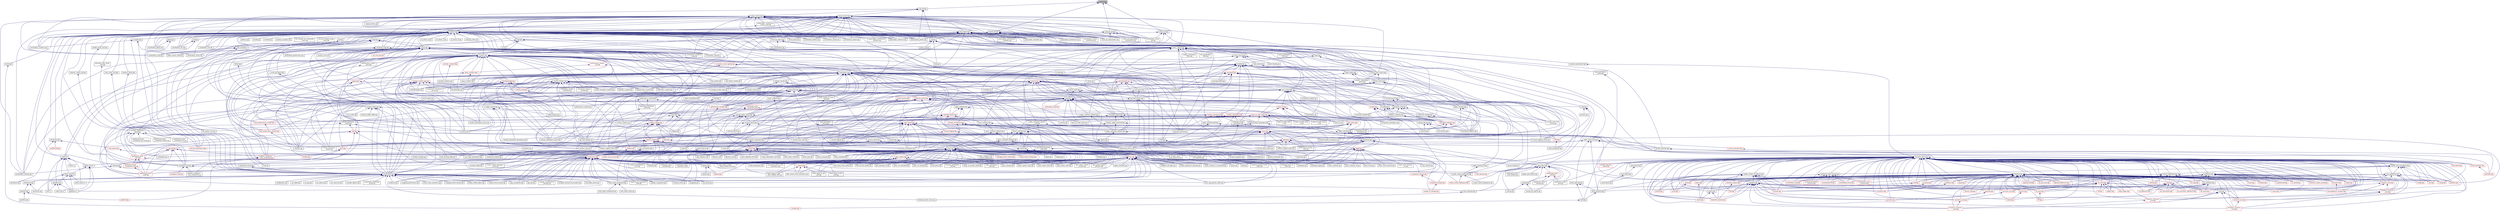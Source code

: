 digraph "pointer.hpp"
{
  edge [fontname="Helvetica",fontsize="10",labelfontname="Helvetica",labelfontsize="10"];
  node [fontname="Helvetica",fontsize="10",shape=record];
  Node65 [label="pointer.hpp",height=0.2,width=0.4,color="black", fillcolor="grey75", style="filled", fontcolor="black"];
  Node65 -> Node66 [dir="back",color="midnightblue",fontsize="10",style="solid",fontname="Helvetica"];
  Node66 [label="raw_ptr.hpp",height=0.2,width=0.4,color="black", fillcolor="white", style="filled",URL="$d9/d45/raw__ptr_8hpp.html"];
  Node66 -> Node67 [dir="back",color="midnightblue",fontsize="10",style="solid",fontname="Helvetica"];
  Node67 [label="memory_block.hpp",height=0.2,width=0.4,color="black", fillcolor="white", style="filled",URL="$de/d11/server_2memory__block_8hpp.html"];
  Node67 -> Node68 [dir="back",color="midnightblue",fontsize="10",style="solid",fontname="Helvetica"];
  Node68 [label="memory_block.hpp",height=0.2,width=0.4,color="black", fillcolor="white", style="filled",URL="$d2/d7e/stubs_2memory__block_8hpp.html"];
  Node68 -> Node69 [dir="back",color="midnightblue",fontsize="10",style="solid",fontname="Helvetica"];
  Node69 [label="memory_block.hpp",height=0.2,width=0.4,color="black", fillcolor="white", style="filled",URL="$d6/d1f/memory__block_8hpp.html"];
  Node69 -> Node70 [dir="back",color="midnightblue",fontsize="10",style="solid",fontname="Helvetica"];
  Node70 [label="components.hpp",height=0.2,width=0.4,color="red", fillcolor="white", style="filled",URL="$d2/d8d/components_8hpp.html"];
  Node70 -> Node79 [dir="back",color="midnightblue",fontsize="10",style="solid",fontname="Helvetica"];
  Node79 [label="template_function_accumulator.cpp",height=0.2,width=0.4,color="black", fillcolor="white", style="filled",URL="$d5/d02/template__function__accumulator_8cpp.html"];
  Node70 -> Node88 [dir="back",color="midnightblue",fontsize="10",style="solid",fontname="Helvetica"];
  Node88 [label="cancelable_action.cpp",height=0.2,width=0.4,color="black", fillcolor="white", style="filled",URL="$d5/d0c/cancelable__action_8cpp.html"];
  Node70 -> Node93 [dir="back",color="midnightblue",fontsize="10",style="solid",fontname="Helvetica"];
  Node93 [label="hello_world_component.hpp",height=0.2,width=0.4,color="black", fillcolor="white", style="filled",URL="$df/df0/hello__world__component_8hpp.html"];
  Node93 -> Node94 [dir="back",color="midnightblue",fontsize="10",style="solid",fontname="Helvetica"];
  Node94 [label="hello_world_client.cpp",height=0.2,width=0.4,color="black", fillcolor="white", style="filled",URL="$d5/da6/hello__world__client_8cpp.html"];
  Node93 -> Node95 [dir="back",color="midnightblue",fontsize="10",style="solid",fontname="Helvetica"];
  Node95 [label="hello_world_component.cpp",height=0.2,width=0.4,color="black", fillcolor="white", style="filled",URL="$d8/daa/hello__world__component_8cpp.html"];
  Node70 -> Node109 [dir="back",color="midnightblue",fontsize="10",style="solid",fontname="Helvetica"];
  Node109 [label="nqueen.hpp",height=0.2,width=0.4,color="black", fillcolor="white", style="filled",URL="$de/d58/server_2nqueen_8hpp.html"];
  Node109 -> Node110 [dir="back",color="midnightblue",fontsize="10",style="solid",fontname="Helvetica"];
  Node110 [label="nqueen.cpp",height=0.2,width=0.4,color="black", fillcolor="white", style="filled",URL="$db/dca/nqueen_8cpp.html"];
  Node109 -> Node111 [dir="back",color="midnightblue",fontsize="10",style="solid",fontname="Helvetica"];
  Node111 [label="nqueen.hpp",height=0.2,width=0.4,color="red", fillcolor="white", style="filled",URL="$da/dfd/stubs_2nqueen_8hpp.html"];
  Node70 -> Node114 [dir="back",color="midnightblue",fontsize="10",style="solid",fontname="Helvetica"];
  Node114 [label="sine.cpp",height=0.2,width=0.4,color="black", fillcolor="white", style="filled",URL="$d3/d0d/server_2sine_8cpp.html"];
  Node70 -> Node119 [dir="back",color="midnightblue",fontsize="10",style="solid",fontname="Helvetica"];
  Node119 [label="factorial.cpp",height=0.2,width=0.4,color="black", fillcolor="white", style="filled",URL="$d9/d00/factorial_8cpp.html"];
  Node70 -> Node123 [dir="back",color="midnightblue",fontsize="10",style="solid",fontname="Helvetica"];
  Node123 [label="pingpong.cpp",height=0.2,width=0.4,color="black", fillcolor="white", style="filled",URL="$dd/d4d/pingpong_8cpp.html"];
  Node70 -> Node136 [dir="back",color="midnightblue",fontsize="10",style="solid",fontname="Helvetica"];
  Node136 [label="simple_central_tuplespace.hpp",height=0.2,width=0.4,color="black", fillcolor="white", style="filled",URL="$db/d69/server_2simple__central__tuplespace_8hpp.html"];
  Node136 -> Node137 [dir="back",color="midnightblue",fontsize="10",style="solid",fontname="Helvetica"];
  Node137 [label="simple_central_tuplespace.cpp",height=0.2,width=0.4,color="black", fillcolor="white", style="filled",URL="$d3/dec/simple__central__tuplespace_8cpp.html"];
  Node136 -> Node138 [dir="back",color="midnightblue",fontsize="10",style="solid",fontname="Helvetica"];
  Node138 [label="simple_central_tuplespace.hpp",height=0.2,width=0.4,color="red", fillcolor="white", style="filled",URL="$d0/d4b/stubs_2simple__central__tuplespace_8hpp.html"];
  Node70 -> Node141 [dir="back",color="midnightblue",fontsize="10",style="solid",fontname="Helvetica"];
  Node141 [label="tuples_warehouse.hpp",height=0.2,width=0.4,color="black", fillcolor="white", style="filled",URL="$da/de6/tuples__warehouse_8hpp.html"];
  Node141 -> Node136 [dir="back",color="midnightblue",fontsize="10",style="solid",fontname="Helvetica"];
  Node70 -> Node235 [dir="back",color="midnightblue",fontsize="10",style="solid",fontname="Helvetica"];
  Node235 [label="runtime.hpp",height=0.2,width=0.4,color="red", fillcolor="white", style="filled",URL="$d5/d15/include_2runtime_8hpp.html"];
  Node235 -> Node648 [dir="back",color="midnightblue",fontsize="10",style="solid",fontname="Helvetica"];
  Node648 [label="plain_action_move_semantics.cpp",height=0.2,width=0.4,color="black", fillcolor="white", style="filled",URL="$db/d0f/plain__action__move__semantics_8cpp.html"];
  Node235 -> Node649 [dir="back",color="midnightblue",fontsize="10",style="solid",fontname="Helvetica"];
  Node649 [label="future_hang_on_get\l_629.cpp",height=0.2,width=0.4,color="black", fillcolor="white", style="filled",URL="$d6/dfd/future__hang__on__get__629_8cpp.html"];
  Node235 -> Node650 [dir="back",color="midnightblue",fontsize="10",style="solid",fontname="Helvetica"];
  Node650 [label="future_hang_on_then\l_629.cpp",height=0.2,width=0.4,color="black", fillcolor="white", style="filled",URL="$d1/ddc/future__hang__on__then__629_8cpp.html"];
  Node235 -> Node651 [dir="back",color="midnightblue",fontsize="10",style="solid",fontname="Helvetica"];
  Node651 [label="future_hang_on_wait\l_with_callback_629.cpp",height=0.2,width=0.4,color="black", fillcolor="white", style="filled",URL="$d0/d0e/future__hang__on__wait__with__callback__629_8cpp.html"];
  Node70 -> Node657 [dir="back",color="midnightblue",fontsize="10",style="solid",fontname="Helvetica"];
  Node657 [label="valarray.hpp",height=0.2,width=0.4,color="black", fillcolor="white", style="filled",URL="$dc/d69/valarray_8hpp.html"];
  Node657 -> Node658 [dir="back",color="midnightblue",fontsize="10",style="solid",fontname="Helvetica"];
  Node658 [label="serialization.hpp",height=0.2,width=0.4,color="black", fillcolor="white", style="filled",URL="$d8/d21/serialization_8hpp.html"];
  Node658 -> Node79 [dir="back",color="midnightblue",fontsize="10",style="solid",fontname="Helvetica"];
  Node658 -> Node88 [dir="back",color="midnightblue",fontsize="10",style="solid",fontname="Helvetica"];
  Node658 -> Node93 [dir="back",color="midnightblue",fontsize="10",style="solid",fontname="Helvetica"];
  Node658 -> Node659 [dir="back",color="midnightblue",fontsize="10",style="solid",fontname="Helvetica"];
  Node659 [label="dimension.cpp",height=0.2,width=0.4,color="black", fillcolor="white", style="filled",URL="$db/d4a/interpolate1d_2interpolate1d_2dimension_8cpp.html"];
  Node658 -> Node660 [dir="back",color="midnightblue",fontsize="10",style="solid",fontname="Helvetica"];
  Node660 [label="dimension.hpp",height=0.2,width=0.4,color="black", fillcolor="white", style="filled",URL="$dc/da5/interpolate1d_2interpolate1d_2dimension_8hpp.html"];
  Node660 -> Node659 [dir="back",color="midnightblue",fontsize="10",style="solid",fontname="Helvetica"];
  Node660 -> Node258 [dir="back",color="midnightblue",fontsize="10",style="solid",fontname="Helvetica"];
  Node258 [label="partition.hpp",height=0.2,width=0.4,color="black", fillcolor="white", style="filled",URL="$d0/dff/examples_2interpolate1d_2interpolate1d_2server_2partition_8hpp.html"];
  Node258 -> Node255 [dir="back",color="midnightblue",fontsize="10",style="solid",fontname="Helvetica"];
  Node255 [label="partition.hpp",height=0.2,width=0.4,color="red", fillcolor="white", style="filled",URL="$d0/d7a/examples_2interpolate1d_2interpolate1d_2partition_8hpp.html"];
  Node258 -> Node259 [dir="back",color="midnightblue",fontsize="10",style="solid",fontname="Helvetica"];
  Node259 [label="partition.cpp",height=0.2,width=0.4,color="black", fillcolor="white", style="filled",URL="$d0/d4f/examples_2interpolate1d_2interpolate1d_2server_2partition_8cpp.html"];
  Node658 -> Node661 [dir="back",color="midnightblue",fontsize="10",style="solid",fontname="Helvetica"];
  Node661 [label="fractals_struct.cpp",height=0.2,width=0.4,color="black", fillcolor="white", style="filled",URL="$d8/d2f/fractals__struct_8cpp.html"];
  Node658 -> Node123 [dir="back",color="midnightblue",fontsize="10",style="solid",fontname="Helvetica"];
  Node658 -> Node163 [dir="back",color="midnightblue",fontsize="10",style="solid",fontname="Helvetica"];
  Node163 [label="sierpinski.cpp",height=0.2,width=0.4,color="black", fillcolor="white", style="filled",URL="$d3/d7e/sierpinski_8cpp.html"];
  Node658 -> Node283 [dir="back",color="midnightblue",fontsize="10",style="solid",fontname="Helvetica"];
  Node283 [label="dimension.cpp",height=0.2,width=0.4,color="black", fillcolor="white", style="filled",URL="$d8/db3/sheneos_2sheneos_2dimension_8cpp.html"];
  Node658 -> Node294 [dir="back",color="midnightblue",fontsize="10",style="solid",fontname="Helvetica"];
  Node294 [label="configuration.cpp",height=0.2,width=0.4,color="black", fillcolor="white", style="filled",URL="$df/d22/configuration_8cpp.html"];
  Node658 -> Node300 [dir="back",color="midnightblue",fontsize="10",style="solid",fontname="Helvetica"];
  Node300 [label="transpose_block_numa.cpp",height=0.2,width=0.4,color="black", fillcolor="white", style="filled",URL="$dd/d3b/transpose__block__numa_8cpp.html"];
  Node658 -> Node190 [dir="back",color="midnightblue",fontsize="10",style="solid",fontname="Helvetica"];
  Node190 [label="osu_bcast.cpp",height=0.2,width=0.4,color="black", fillcolor="white", style="filled",URL="$d3/dca/osu__bcast_8cpp.html"];
  Node658 -> Node191 [dir="back",color="midnightblue",fontsize="10",style="solid",fontname="Helvetica"];
  Node191 [label="osu_bibw.cpp",height=0.2,width=0.4,color="black", fillcolor="white", style="filled",URL="$d2/d04/osu__bibw_8cpp.html"];
  Node658 -> Node192 [dir="back",color="midnightblue",fontsize="10",style="solid",fontname="Helvetica"];
  Node192 [label="osu_bw.cpp",height=0.2,width=0.4,color="black", fillcolor="white", style="filled",URL="$d4/d20/osu__bw_8cpp.html"];
  Node658 -> Node193 [dir="back",color="midnightblue",fontsize="10",style="solid",fontname="Helvetica"];
  Node193 [label="osu_latency.cpp",height=0.2,width=0.4,color="black", fillcolor="white", style="filled",URL="$df/d58/osu__latency_8cpp.html"];
  Node658 -> Node194 [dir="back",color="midnightblue",fontsize="10",style="solid",fontname="Helvetica"];
  Node194 [label="osu_multi_lat.cpp",height=0.2,width=0.4,color="black", fillcolor="white", style="filled",URL="$d7/d91/osu__multi__lat_8cpp.html"];
  Node658 -> Node196 [dir="back",color="midnightblue",fontsize="10",style="solid",fontname="Helvetica"];
  Node196 [label="pingpong_performance.cpp",height=0.2,width=0.4,color="black", fillcolor="white", style="filled",URL="$de/d03/pingpong__performance_8cpp.html"];
  Node658 -> Node323 [dir="back",color="midnightblue",fontsize="10",style="solid",fontname="Helvetica"];
  Node323 [label="action_move_semantics.cpp",height=0.2,width=0.4,color="black", fillcolor="white", style="filled",URL="$d4/db3/action__move__semantics_8cpp.html"];
  Node658 -> Node324 [dir="back",color="midnightblue",fontsize="10",style="solid",fontname="Helvetica"];
  Node324 [label="movable_objects.cpp",height=0.2,width=0.4,color="black", fillcolor="white", style="filled",URL="$d8/d65/movable__objects_8cpp.html"];
  Node658 -> Node325 [dir="back",color="midnightblue",fontsize="10",style="solid",fontname="Helvetica"];
  Node325 [label="duplicate_id_registration\l_1596.cpp",height=0.2,width=0.4,color="black", fillcolor="white", style="filled",URL="$db/d8d/duplicate__id__registration__1596_8cpp.html"];
  Node658 -> Node662 [dir="back",color="midnightblue",fontsize="10",style="solid",fontname="Helvetica"];
  Node662 [label="zero_copy_parcels_1001.cpp",height=0.2,width=0.4,color="black", fillcolor="white", style="filled",URL="$da/dfd/zero__copy__parcels__1001_8cpp.html"];
  Node658 -> Node401 [dir="back",color="midnightblue",fontsize="10",style="solid",fontname="Helvetica"];
  Node401 [label="managed_refcnt_checker.cpp",height=0.2,width=0.4,color="black", fillcolor="white", style="filled",URL="$d3/d8d/managed__refcnt__checker_8cpp.html"];
  Node658 -> Node409 [dir="back",color="midnightblue",fontsize="10",style="solid",fontname="Helvetica"];
  Node409 [label="simple_mobile_object.cpp",height=0.2,width=0.4,color="black", fillcolor="white", style="filled",URL="$d2/da7/simple__mobile__object_8cpp.html"];
  Node658 -> Node406 [dir="back",color="midnightblue",fontsize="10",style="solid",fontname="Helvetica"];
  Node406 [label="simple_refcnt_checker.cpp",height=0.2,width=0.4,color="black", fillcolor="white", style="filled",URL="$df/d16/simple__refcnt__checker_8cpp.html"];
  Node658 -> Node663 [dir="back",color="midnightblue",fontsize="10",style="solid",fontname="Helvetica"];
  Node663 [label="copy_component.cpp",height=0.2,width=0.4,color="black", fillcolor="white", style="filled",URL="$d5/d8d/copy__component_8cpp.html"];
  Node658 -> Node664 [dir="back",color="midnightblue",fontsize="10",style="solid",fontname="Helvetica"];
  Node664 [label="get_gid.cpp",height=0.2,width=0.4,color="black", fillcolor="white", style="filled",URL="$dc/dc1/get__gid_8cpp.html"];
  Node658 -> Node228 [dir="back",color="midnightblue",fontsize="10",style="solid",fontname="Helvetica"];
  Node228 [label="migrate_component.cpp",height=0.2,width=0.4,color="black", fillcolor="white", style="filled",URL="$dc/d78/migrate__component_8cpp.html"];
  Node658 -> Node665 [dir="back",color="midnightblue",fontsize="10",style="solid",fontname="Helvetica"];
  Node665 [label="migrate_component_to\l_storage.cpp",height=0.2,width=0.4,color="black", fillcolor="white", style="filled",URL="$dd/d02/migrate__component__to__storage_8cpp.html"];
  Node658 -> Node666 [dir="back",color="midnightblue",fontsize="10",style="solid",fontname="Helvetica"];
  Node666 [label="serialization_partitioned\l_vector.cpp",height=0.2,width=0.4,color="black", fillcolor="white", style="filled",URL="$dd/dc9/serialization__partitioned__vector_8cpp.html"];
  Node657 -> Node667 [dir="back",color="midnightblue",fontsize="10",style="solid",fontname="Helvetica"];
  Node667 [label="serialization_valarray.cpp",height=0.2,width=0.4,color="black", fillcolor="white", style="filled",URL="$dd/ddb/serialization__valarray_8cpp.html"];
  Node70 -> Node190 [dir="back",color="midnightblue",fontsize="10",style="solid",fontname="Helvetica"];
  Node70 -> Node323 [dir="back",color="midnightblue",fontsize="10",style="solid",fontname="Helvetica"];
  Node70 -> Node325 [dir="back",color="midnightblue",fontsize="10",style="solid",fontname="Helvetica"];
  Node70 -> Node330 [dir="back",color="midnightblue",fontsize="10",style="solid",fontname="Helvetica"];
  Node330 [label="matrix_hpx.hh",height=0.2,width=0.4,color="black", fillcolor="white", style="filled",URL="$d5/d89/matrix__hpx_8hh.html"];
  Node330 -> Node331 [dir="back",color="midnightblue",fontsize="10",style="solid",fontname="Helvetica"];
  Node331 [label="block_matrix.hh",height=0.2,width=0.4,color="black", fillcolor="white", style="filled",URL="$dc/de8/block__matrix_8hh.html"];
  Node331 -> Node332 [dir="back",color="midnightblue",fontsize="10",style="solid",fontname="Helvetica"];
  Node332 [label="algorithms.hh",height=0.2,width=0.4,color="black", fillcolor="white", style="filled",URL="$da/d92/algorithms_8hh.html"];
  Node332 -> Node329 [dir="back",color="midnightblue",fontsize="10",style="solid",fontname="Helvetica"];
  Node329 [label="algorithms.cc",height=0.2,width=0.4,color="black", fillcolor="white", style="filled",URL="$d5/d1b/algorithms_8cc.html"];
  Node332 -> Node333 [dir="back",color="midnightblue",fontsize="10",style="solid",fontname="Helvetica"];
  Node333 [label="matrix_hpx.cc",height=0.2,width=0.4,color="black", fillcolor="white", style="filled",URL="$d7/d32/matrix__hpx_8cc.html"];
  Node332 -> Node334 [dir="back",color="midnightblue",fontsize="10",style="solid",fontname="Helvetica"];
  Node334 [label="tests.cc",height=0.2,width=0.4,color="black", fillcolor="white", style="filled",URL="$d6/d96/tests_8cc.html"];
  Node331 -> Node329 [dir="back",color="midnightblue",fontsize="10",style="solid",fontname="Helvetica"];
  Node331 -> Node335 [dir="back",color="midnightblue",fontsize="10",style="solid",fontname="Helvetica"];
  Node335 [label="block_matrix.cc",height=0.2,width=0.4,color="black", fillcolor="white", style="filled",URL="$de/d88/block__matrix_8cc.html"];
  Node331 -> Node334 [dir="back",color="midnightblue",fontsize="10",style="solid",fontname="Helvetica"];
  Node330 -> Node329 [dir="back",color="midnightblue",fontsize="10",style="solid",fontname="Helvetica"];
  Node330 -> Node333 [dir="back",color="midnightblue",fontsize="10",style="solid",fontname="Helvetica"];
  Node70 -> Node329 [dir="back",color="midnightblue",fontsize="10",style="solid",fontname="Helvetica"];
  Node70 -> Node335 [dir="back",color="midnightblue",fontsize="10",style="solid",fontname="Helvetica"];
  Node70 -> Node676 [dir="back",color="midnightblue",fontsize="10",style="solid",fontname="Helvetica"];
  Node676 [label="create_n_components\l_2323.cpp",height=0.2,width=0.4,color="black", fillcolor="white", style="filled",URL="$d9/d8c/create__n__components__2323_8cpp.html"];
  Node70 -> Node680 [dir="back",color="midnightblue",fontsize="10",style="solid",fontname="Helvetica"];
  Node680 [label="async_action_1813.cpp",height=0.2,width=0.4,color="black", fillcolor="white", style="filled",URL="$db/de6/async__action__1813_8cpp.html"];
  Node70 -> Node401 [dir="back",color="midnightblue",fontsize="10",style="solid",fontname="Helvetica"];
  Node70 -> Node409 [dir="back",color="midnightblue",fontsize="10",style="solid",fontname="Helvetica"];
  Node70 -> Node406 [dir="back",color="midnightblue",fontsize="10",style="solid",fontname="Helvetica"];
  Node70 -> Node683 [dir="back",color="midnightblue",fontsize="10",style="solid",fontname="Helvetica"];
  Node683 [label="find_clients_from_prefix.cpp",height=0.2,width=0.4,color="black", fillcolor="white", style="filled",URL="$dc/d15/find__clients__from__prefix_8cpp.html"];
  Node70 -> Node684 [dir="back",color="midnightblue",fontsize="10",style="solid",fontname="Helvetica"];
  Node684 [label="find_ids_from_prefix.cpp",height=0.2,width=0.4,color="black", fillcolor="white", style="filled",URL="$dc/df3/find__ids__from__prefix_8cpp.html"];
  Node70 -> Node685 [dir="back",color="midnightblue",fontsize="10",style="solid",fontname="Helvetica"];
  Node685 [label="get_colocation_id.cpp",height=0.2,width=0.4,color="black", fillcolor="white", style="filled",URL="$dd/d0d/get__colocation__id_8cpp.html"];
  Node70 -> Node663 [dir="back",color="midnightblue",fontsize="10",style="solid",fontname="Helvetica"];
  Node70 -> Node691 [dir="back",color="midnightblue",fontsize="10",style="solid",fontname="Helvetica"];
  Node691 [label="distribution_policy\l_executor.cpp",height=0.2,width=0.4,color="black", fillcolor="white", style="filled",URL="$da/d92/distribution__policy__executor_8cpp.html"];
  Node70 -> Node692 [dir="back",color="midnightblue",fontsize="10",style="solid",fontname="Helvetica"];
  Node692 [label="distribution_policy\l_executor_v1.cpp",height=0.2,width=0.4,color="black", fillcolor="white", style="filled",URL="$dd/d43/distribution__policy__executor__v1_8cpp.html"];
  Node70 -> Node664 [dir="back",color="midnightblue",fontsize="10",style="solid",fontname="Helvetica"];
  Node70 -> Node228 [dir="back",color="midnightblue",fontsize="10",style="solid",fontname="Helvetica"];
  Node70 -> Node665 [dir="back",color="midnightblue",fontsize="10",style="solid",fontname="Helvetica"];
  Node70 -> Node698 [dir="back",color="midnightblue",fontsize="10",style="solid",fontname="Helvetica"];
  Node698 [label="apply_colocated.cpp",height=0.2,width=0.4,color="black", fillcolor="white", style="filled",URL="$d5/dd3/apply__colocated_8cpp.html"];
  Node70 -> Node701 [dir="back",color="midnightblue",fontsize="10",style="solid",fontname="Helvetica"];
  Node701 [label="async_cb_colocated.cpp",height=0.2,width=0.4,color="black", fillcolor="white", style="filled",URL="$d7/d7f/async__cb__colocated_8cpp.html"];
  Node70 -> Node702 [dir="back",color="midnightblue",fontsize="10",style="solid",fontname="Helvetica"];
  Node702 [label="async_cb_remote.cpp",height=0.2,width=0.4,color="black", fillcolor="white", style="filled",URL="$da/d88/async__cb__remote_8cpp.html"];
  Node70 -> Node703 [dir="back",color="midnightblue",fontsize="10",style="solid",fontname="Helvetica"];
  Node703 [label="async_cb_remote_client.cpp",height=0.2,width=0.4,color="black", fillcolor="white", style="filled",URL="$d2/d31/async__cb__remote__client_8cpp.html"];
  Node70 -> Node704 [dir="back",color="midnightblue",fontsize="10",style="solid",fontname="Helvetica"];
  Node704 [label="async_continue_cb_colocated.cpp",height=0.2,width=0.4,color="black", fillcolor="white", style="filled",URL="$dd/dce/async__continue__cb__colocated_8cpp.html"];
  Node70 -> Node705 [dir="back",color="midnightblue",fontsize="10",style="solid",fontname="Helvetica"];
  Node705 [label="async_remote.cpp",height=0.2,width=0.4,color="black", fillcolor="white", style="filled",URL="$dd/dd8/async__remote_8cpp.html"];
  Node70 -> Node706 [dir="back",color="midnightblue",fontsize="10",style="solid",fontname="Helvetica"];
  Node706 [label="async_remote_client.cpp",height=0.2,width=0.4,color="black", fillcolor="white", style="filled",URL="$d6/d49/async__remote__client_8cpp.html"];
  Node68 -> Node710 [dir="back",color="midnightblue",fontsize="10",style="solid",fontname="Helvetica"];
  Node710 [label="memory_block_stubs.cpp",height=0.2,width=0.4,color="black", fillcolor="white", style="filled",URL="$d2/df8/memory__block__stubs_8cpp.html"];
  Node67 -> Node711 [dir="back",color="midnightblue",fontsize="10",style="solid",fontname="Helvetica"];
  Node711 [label="memory_block.cpp",height=0.2,width=0.4,color="black", fillcolor="white", style="filled",URL="$d4/d68/memory__block_8cpp.html"];
  Node67 -> Node712 [dir="back",color="midnightblue",fontsize="10",style="solid",fontname="Helvetica"];
  Node712 [label="runtime_support_server.cpp",height=0.2,width=0.4,color="black", fillcolor="white", style="filled",URL="$de/d5c/runtime__support__server_8cpp.html"];
  Node67 -> Node713 [dir="back",color="midnightblue",fontsize="10",style="solid",fontname="Helvetica"];
  Node713 [label="runtime.cpp",height=0.2,width=0.4,color="black", fillcolor="white", style="filled",URL="$d3/dc3/runtime_8cpp.html"];
  Node66 -> Node714 [dir="back",color="midnightblue",fontsize="10",style="solid",fontname="Helvetica"];
  Node714 [label="input_archive.hpp",height=0.2,width=0.4,color="black", fillcolor="white", style="filled",URL="$d3/d18/input__archive_8hpp.html"];
  Node714 -> Node715 [dir="back",color="midnightblue",fontsize="10",style="solid",fontname="Helvetica"];
  Node715 [label="action_support.hpp",height=0.2,width=0.4,color="black", fillcolor="white", style="filled",URL="$d4/dd8/action__support_8hpp.html"];
  Node715 -> Node716 [dir="back",color="midnightblue",fontsize="10",style="solid",fontname="Helvetica"];
  Node716 [label="child.hpp",height=0.2,width=0.4,color="black", fillcolor="white", style="filled",URL="$d7/d44/server_2child_8hpp.html"];
  Node716 -> Node717 [dir="back",color="midnightblue",fontsize="10",style="solid",fontname="Helvetica"];
  Node717 [label="child.hpp",height=0.2,width=0.4,color="red", fillcolor="white", style="filled",URL="$d5/dcf/child_8hpp.html"];
  Node717 -> Node721 [dir="back",color="midnightblue",fontsize="10",style="solid",fontname="Helvetica"];
  Node721 [label="child_component.cpp",height=0.2,width=0.4,color="black", fillcolor="white", style="filled",URL="$df/dd7/child__component_8cpp.html"];
  Node716 -> Node720 [dir="back",color="midnightblue",fontsize="10",style="solid",fontname="Helvetica"];
  Node720 [label="process.cpp",height=0.2,width=0.4,color="black", fillcolor="white", style="filled",URL="$d0/d4c/process_8cpp.html"];
  Node716 -> Node721 [dir="back",color="midnightblue",fontsize="10",style="solid",fontname="Helvetica"];
  Node715 -> Node722 [dir="back",color="midnightblue",fontsize="10",style="solid",fontname="Helvetica"];
  Node722 [label="async_continue.hpp",height=0.2,width=0.4,color="black", fillcolor="white", style="filled",URL="$d9/d8b/async__continue_8hpp.html"];
  Node722 -> Node723 [dir="back",color="midnightblue",fontsize="10",style="solid",fontname="Helvetica"];
  Node723 [label="async.hpp",height=0.2,width=0.4,color="red", fillcolor="white", style="filled",URL="$d5/d2c/async_8hpp.html"];
  Node723 -> Node724 [dir="back",color="midnightblue",fontsize="10",style="solid",fontname="Helvetica"];
  Node724 [label="apply.hpp",height=0.2,width=0.4,color="red", fillcolor="white", style="filled",URL="$d7/d4c/apply_8hpp.html"];
  Node724 -> Node726 [dir="back",color="midnightblue",fontsize="10",style="solid",fontname="Helvetica"];
  Node726 [label="ostream.hpp",height=0.2,width=0.4,color="red", fillcolor="white", style="filled",URL="$d1/d38/ostream_8hpp.html"];
  Node726 -> Node728 [dir="back",color="midnightblue",fontsize="10",style="solid",fontname="Helvetica"];
  Node728 [label="component_module.cpp",height=0.2,width=0.4,color="black", fillcolor="white", style="filled",URL="$da/d41/iostreams_2component__module_8cpp.html"];
  Node724 -> Node730 [dir="back",color="midnightblue",fontsize="10",style="solid",fontname="Helvetica"];
  Node730 [label="apply.hpp",height=0.2,width=0.4,color="red", fillcolor="white", style="filled",URL="$d6/d2c/include_2apply_8hpp.html"];
  Node730 -> Node161 [dir="back",color="midnightblue",fontsize="10",style="solid",fontname="Helvetica"];
  Node161 [label="local_channel.cpp",height=0.2,width=0.4,color="black", fillcolor="white", style="filled",URL="$d0/d3e/local__channel_8cpp.html"];
  Node730 -> Node731 [dir="back",color="midnightblue",fontsize="10",style="solid",fontname="Helvetica"];
  Node731 [label="fail_compile_const\l_array_argument.cpp",height=0.2,width=0.4,color="black", fillcolor="white", style="filled",URL="$dc/dba/fail__compile__const__array__argument_8cpp.html"];
  Node730 -> Node732 [dir="back",color="midnightblue",fontsize="10",style="solid",fontname="Helvetica"];
  Node732 [label="succeed_compile_const\l_ref_argument.cpp",height=0.2,width=0.4,color="black", fillcolor="white", style="filled",URL="$d9/dc9/succeed__compile__const__ref__argument_8cpp.html"];
  Node730 -> Node698 [dir="back",color="midnightblue",fontsize="10",style="solid",fontname="Helvetica"];
  Node730 -> Node736 [dir="back",color="midnightblue",fontsize="10",style="solid",fontname="Helvetica"];
  Node736 [label="async_continue.cpp",height=0.2,width=0.4,color="black", fillcolor="white", style="filled",URL="$d4/d19/async__continue_8cpp.html"];
  Node730 -> Node737 [dir="back",color="midnightblue",fontsize="10",style="solid",fontname="Helvetica"];
  Node737 [label="async_continue_cb.cpp",height=0.2,width=0.4,color="black", fillcolor="white", style="filled",URL="$df/d37/async__continue__cb_8cpp.html"];
  Node730 -> Node704 [dir="back",color="midnightblue",fontsize="10",style="solid",fontname="Helvetica"];
  Node730 -> Node738 [dir="back",color="midnightblue",fontsize="10",style="solid",fontname="Helvetica"];
  Node738 [label="async_local.cpp",height=0.2,width=0.4,color="black", fillcolor="white", style="filled",URL="$d3/d4c/async__local_8cpp.html"];
  Node730 -> Node739 [dir="back",color="midnightblue",fontsize="10",style="solid",fontname="Helvetica"];
  Node739 [label="async_local_executor.cpp",height=0.2,width=0.4,color="black", fillcolor="white", style="filled",URL="$d4/dce/async__local__executor_8cpp.html"];
  Node730 -> Node740 [dir="back",color="midnightblue",fontsize="10",style="solid",fontname="Helvetica"];
  Node740 [label="async_local_executor\l_v1.cpp",height=0.2,width=0.4,color="black", fillcolor="white", style="filled",URL="$da/d4a/async__local__executor__v1_8cpp.html"];
  Node730 -> Node742 [dir="back",color="midnightblue",fontsize="10",style="solid",fontname="Helvetica"];
  Node742 [label="zero_copy_serialization.cpp",height=0.2,width=0.4,color="black", fillcolor="white", style="filled",URL="$d4/dea/zero__copy__serialization_8cpp.html"];
  Node724 -> Node1053 [dir="back",color="midnightblue",fontsize="10",style="solid",fontname="Helvetica"];
  Node1053 [label="parallel_executor.hpp",height=0.2,width=0.4,color="black", fillcolor="white", style="filled",URL="$d8/d39/parallel__executor_8hpp.html"];
  Node1053 -> Node1054 [dir="back",color="midnightblue",fontsize="10",style="solid",fontname="Helvetica"];
  Node1054 [label="execution_policy.hpp",height=0.2,width=0.4,color="black", fillcolor="white", style="filled",URL="$d4/d36/execution__policy_8hpp.html"];
  Node1054 -> Node861 [dir="back",color="midnightblue",fontsize="10",style="solid",fontname="Helvetica"];
  Node861 [label="block_allocator.hpp",height=0.2,width=0.4,color="black", fillcolor="white", style="filled",URL="$d9/d7a/block__allocator_8hpp.html"];
  Node861 -> Node746 [dir="back",color="midnightblue",fontsize="10",style="solid",fontname="Helvetica"];
  Node746 [label="host.hpp",height=0.2,width=0.4,color="black", fillcolor="white", style="filled",URL="$dd/d78/host_8hpp.html"];
  Node746 -> Node747 [dir="back",color="midnightblue",fontsize="10",style="solid",fontname="Helvetica"];
  Node747 [label="compute.hpp",height=0.2,width=0.4,color="red", fillcolor="white", style="filled",URL="$df/dd0/compute_8hpp.html"];
  Node1054 -> Node1055 [dir="back",color="midnightblue",fontsize="10",style="solid",fontname="Helvetica"];
  Node1055 [label="parallel_execution\l_policy.hpp",height=0.2,width=0.4,color="red", fillcolor="white", style="filled",URL="$d5/ddf/parallel__execution__policy_8hpp.html"];
  Node1054 -> Node1059 [dir="back",color="midnightblue",fontsize="10",style="solid",fontname="Helvetica"];
  Node1059 [label="spmd_block.hpp",height=0.2,width=0.4,color="black", fillcolor="white", style="filled",URL="$d7/d72/lcos_2local_2spmd__block_8hpp.html"];
  Node1059 -> Node1060 [dir="back",color="midnightblue",fontsize="10",style="solid",fontname="Helvetica"];
  Node1060 [label="spmd_block.hpp",height=0.2,width=0.4,color="black", fillcolor="white", style="filled",URL="$d0/d37/parallel_2spmd__block_8hpp.html"];
  Node1060 -> Node637 [dir="back",color="midnightblue",fontsize="10",style="solid",fontname="Helvetica"];
  Node637 [label="spmd_block.cpp",height=0.2,width=0.4,color="black", fillcolor="white", style="filled",URL="$d7/dbf/spmd__block_8cpp.html"];
  Node1054 -> Node1061 [dir="back",color="midnightblue",fontsize="10",style="solid",fontname="Helvetica"];
  Node1061 [label="spmd_block.hpp",height=0.2,width=0.4,color="black", fillcolor="white", style="filled",URL="$d3/d34/lcos_2spmd__block_8hpp.html"];
  Node1061 -> Node986 [dir="back",color="midnightblue",fontsize="10",style="solid",fontname="Helvetica"];
  Node986 [label="coarray.hpp",height=0.2,width=0.4,color="black", fillcolor="white", style="filled",URL="$d0/da7/coarray_8hpp.html"];
  Node986 -> Node987 [dir="back",color="midnightblue",fontsize="10",style="solid",fontname="Helvetica"];
  Node987 [label="coarray.cpp",height=0.2,width=0.4,color="black", fillcolor="white", style="filled",URL="$d8/d2c/coarray_8cpp.html"];
  Node986 -> Node988 [dir="back",color="midnightblue",fontsize="10",style="solid",fontname="Helvetica"];
  Node988 [label="coarray_all_reduce.cpp",height=0.2,width=0.4,color="black", fillcolor="white", style="filled",URL="$da/ddb/coarray__all__reduce_8cpp.html"];
  Node1061 -> Node1062 [dir="back",color="midnightblue",fontsize="10",style="solid",fontname="Helvetica"];
  Node1062 [label="view_element.hpp",height=0.2,width=0.4,color="red", fillcolor="white", style="filled",URL="$de/d49/view__element_8hpp.html"];
  Node1061 -> Node989 [dir="back",color="midnightblue",fontsize="10",style="solid",fontname="Helvetica"];
  Node989 [label="partitioned_vector\l_view.hpp",height=0.2,width=0.4,color="red", fillcolor="white", style="filled",URL="$da/dc2/components_2containers_2partitioned__vector_2partitioned__vector__view_8hpp.html"];
  Node989 -> Node986 [dir="back",color="midnightblue",fontsize="10",style="solid",fontname="Helvetica"];
  Node989 -> Node992 [dir="back",color="midnightblue",fontsize="10",style="solid",fontname="Helvetica"];
  Node992 [label="partitioned_vector\l_subview.cpp",height=0.2,width=0.4,color="black", fillcolor="white", style="filled",URL="$dc/d09/partitioned__vector__subview_8cpp.html"];
  Node989 -> Node993 [dir="back",color="midnightblue",fontsize="10",style="solid",fontname="Helvetica"];
  Node993 [label="partitioned_vector\l_view.cpp",height=0.2,width=0.4,color="black", fillcolor="white", style="filled",URL="$d9/dcf/partitioned__vector__view_8cpp.html"];
  Node1061 -> Node987 [dir="back",color="midnightblue",fontsize="10",style="solid",fontname="Helvetica"];
  Node1061 -> Node988 [dir="back",color="midnightblue",fontsize="10",style="solid",fontname="Helvetica"];
  Node1061 -> Node992 [dir="back",color="midnightblue",fontsize="10",style="solid",fontname="Helvetica"];
  Node1061 -> Node993 [dir="back",color="midnightblue",fontsize="10",style="solid",fontname="Helvetica"];
  Node1061 -> Node994 [dir="back",color="midnightblue",fontsize="10",style="solid",fontname="Helvetica"];
  Node994 [label="partitioned_vector\l_view_iterator.cpp",height=0.2,width=0.4,color="black", fillcolor="white", style="filled",URL="$d6/d94/partitioned__vector__view__iterator_8cpp.html"];
  Node1061 -> Node422 [dir="back",color="midnightblue",fontsize="10",style="solid",fontname="Helvetica"];
  Node422 [label="global_spmd_block.cpp",height=0.2,width=0.4,color="black", fillcolor="white", style="filled",URL="$da/d4f/global__spmd__block_8cpp.html"];
  Node1054 -> Node907 [dir="back",color="midnightblue",fontsize="10",style="solid",fontname="Helvetica"];
  Node907 [label="adjacent_difference.hpp",height=0.2,width=0.4,color="red", fillcolor="white", style="filled",URL="$d1/d17/adjacent__difference_8hpp.html"];
  Node1054 -> Node911 [dir="back",color="midnightblue",fontsize="10",style="solid",fontname="Helvetica"];
  Node911 [label="adjacent_find.hpp",height=0.2,width=0.4,color="red", fillcolor="white", style="filled",URL="$d6/d68/adjacent__find_8hpp.html"];
  Node1054 -> Node913 [dir="back",color="midnightblue",fontsize="10",style="solid",fontname="Helvetica"];
  Node913 [label="all_any_none.hpp",height=0.2,width=0.4,color="red", fillcolor="white", style="filled",URL="$d8/ddd/all__any__none_8hpp.html"];
  Node1054 -> Node840 [dir="back",color="midnightblue",fontsize="10",style="solid",fontname="Helvetica"];
  Node840 [label="copy.hpp",height=0.2,width=0.4,color="red", fillcolor="white", style="filled",URL="$d3/d90/algorithms_2copy_8hpp.html"];
  Node840 -> Node843 [dir="back",color="midnightblue",fontsize="10",style="solid",fontname="Helvetica"];
  Node843 [label="remove_copy.hpp",height=0.2,width=0.4,color="red", fillcolor="white", style="filled",URL="$d6/db8/algorithms_2remove__copy_8hpp.html"];
  Node840 -> Node846 [dir="back",color="midnightblue",fontsize="10",style="solid",fontname="Helvetica"];
  Node846 [label="reverse.hpp",height=0.2,width=0.4,color="red", fillcolor="white", style="filled",URL="$d2/df8/algorithms_2reverse_8hpp.html"];
  Node846 -> Node816 [dir="back",color="midnightblue",fontsize="10",style="solid",fontname="Helvetica"];
  Node816 [label="rotate.hpp",height=0.2,width=0.4,color="red", fillcolor="white", style="filled",URL="$da/df0/algorithms_2rotate_8hpp.html"];
  Node840 -> Node816 [dir="back",color="midnightblue",fontsize="10",style="solid",fontname="Helvetica"];
  Node840 -> Node849 [dir="back",color="midnightblue",fontsize="10",style="solid",fontname="Helvetica"];
  Node849 [label="set_difference.hpp",height=0.2,width=0.4,color="red", fillcolor="white", style="filled",URL="$d9/d20/set__difference_8hpp.html"];
  Node840 -> Node851 [dir="back",color="midnightblue",fontsize="10",style="solid",fontname="Helvetica"];
  Node851 [label="set_intersection.hpp",height=0.2,width=0.4,color="red", fillcolor="white", style="filled",URL="$d1/dd5/set__intersection_8hpp.html"];
  Node840 -> Node852 [dir="back",color="midnightblue",fontsize="10",style="solid",fontname="Helvetica"];
  Node852 [label="set_symmetric_difference.hpp",height=0.2,width=0.4,color="red", fillcolor="white", style="filled",URL="$de/da4/set__symmetric__difference_8hpp.html"];
  Node840 -> Node853 [dir="back",color="midnightblue",fontsize="10",style="solid",fontname="Helvetica"];
  Node853 [label="set_union.hpp",height=0.2,width=0.4,color="red", fillcolor="white", style="filled",URL="$d9/d1a/set__union_8hpp.html"];
  Node1054 -> Node915 [dir="back",color="midnightblue",fontsize="10",style="solid",fontname="Helvetica"];
  Node915 [label="count.hpp",height=0.2,width=0.4,color="red", fillcolor="white", style="filled",URL="$d7/d8f/algorithms_2count_8hpp.html"];
  Node915 -> Node919 [dir="back",color="midnightblue",fontsize="10",style="solid",fontname="Helvetica"];
  Node919 [label="count.hpp",height=0.2,width=0.4,color="red", fillcolor="white", style="filled",URL="$d9/dd7/segmented__algorithms_2count_8hpp.html"];
  Node1054 -> Node855 [dir="back",color="midnightblue",fontsize="10",style="solid",fontname="Helvetica"];
  Node855 [label="destroy.hpp",height=0.2,width=0.4,color="red", fillcolor="white", style="filled",URL="$df/dd5/destroy_8hpp.html"];
  Node1054 -> Node1065 [dir="back",color="midnightblue",fontsize="10",style="solid",fontname="Helvetica"];
  Node1065 [label="dispatch.hpp",height=0.2,width=0.4,color="black", fillcolor="white", style="filled",URL="$dd/dd9/algorithms_2detail_2dispatch_8hpp.html"];
  Node1065 -> Node907 [dir="back",color="midnightblue",fontsize="10",style="solid",fontname="Helvetica"];
  Node1065 -> Node911 [dir="back",color="midnightblue",fontsize="10",style="solid",fontname="Helvetica"];
  Node1065 -> Node913 [dir="back",color="midnightblue",fontsize="10",style="solid",fontname="Helvetica"];
  Node1065 -> Node840 [dir="back",color="midnightblue",fontsize="10",style="solid",fontname="Helvetica"];
  Node1065 -> Node915 [dir="back",color="midnightblue",fontsize="10",style="solid",fontname="Helvetica"];
  Node1065 -> Node855 [dir="back",color="midnightblue",fontsize="10",style="solid",fontname="Helvetica"];
  Node1065 -> Node920 [dir="back",color="midnightblue",fontsize="10",style="solid",fontname="Helvetica"];
  Node920 [label="equal.hpp",height=0.2,width=0.4,color="red", fillcolor="white", style="filled",URL="$dc/d0a/equal_8hpp.html"];
  Node1065 -> Node922 [dir="back",color="midnightblue",fontsize="10",style="solid",fontname="Helvetica"];
  Node922 [label="exclusive_scan.hpp",height=0.2,width=0.4,color="red", fillcolor="white", style="filled",URL="$d8/d31/algorithms_2exclusive__scan_8hpp.html"];
  Node922 -> Node927 [dir="back",color="midnightblue",fontsize="10",style="solid",fontname="Helvetica"];
  Node927 [label="exclusive_scan.hpp",height=0.2,width=0.4,color="red", fillcolor="white", style="filled",URL="$d0/d53/segmented__algorithms_2exclusive__scan_8hpp.html"];
  Node927 -> Node928 [dir="back",color="midnightblue",fontsize="10",style="solid",fontname="Helvetica"];
  Node928 [label="transform_exclusive\l_scan.hpp",height=0.2,width=0.4,color="red", fillcolor="white", style="filled",URL="$d2/dda/segmented__algorithms_2transform__exclusive__scan_8hpp.html"];
  Node1065 -> Node871 [dir="back",color="midnightblue",fontsize="10",style="solid",fontname="Helvetica"];
  Node871 [label="fill.hpp",height=0.2,width=0.4,color="red", fillcolor="white", style="filled",URL="$d2/d63/algorithms_2fill_8hpp.html"];
  Node1065 -> Node931 [dir="back",color="midnightblue",fontsize="10",style="solid",fontname="Helvetica"];
  Node931 [label="find.hpp",height=0.2,width=0.4,color="red", fillcolor="white", style="filled",URL="$d5/dc1/algorithms_2find_8hpp.html"];
  Node931 -> Node933 [dir="back",color="midnightblue",fontsize="10",style="solid",fontname="Helvetica"];
  Node933 [label="find.hpp",height=0.2,width=0.4,color="red", fillcolor="white", style="filled",URL="$d4/d1f/segmented__algorithms_2find_8hpp.html"];
  Node1065 -> Node860 [dir="back",color="midnightblue",fontsize="10",style="solid",fontname="Helvetica"];
  Node860 [label="for_each.hpp",height=0.2,width=0.4,color="red", fillcolor="white", style="filled",URL="$d8/d62/algorithms_2for__each_8hpp.html"];
  Node860 -> Node861 [dir="back",color="midnightblue",fontsize="10",style="solid",fontname="Helvetica"];
  Node860 -> Node871 [dir="back",color="midnightblue",fontsize="10",style="solid",fontname="Helvetica"];
  Node860 -> Node874 [dir="back",color="midnightblue",fontsize="10",style="solid",fontname="Helvetica"];
  Node874 [label="generate.hpp",height=0.2,width=0.4,color="red", fillcolor="white", style="filled",URL="$d5/da9/algorithms_2generate_8hpp.html"];
  Node874 -> Node877 [dir="back",color="midnightblue",fontsize="10",style="solid",fontname="Helvetica"];
  Node877 [label="generate.hpp",height=0.2,width=0.4,color="red", fillcolor="white", style="filled",URL="$d2/d5d/segmented__algorithms_2generate_8hpp.html"];
  Node860 -> Node878 [dir="back",color="midnightblue",fontsize="10",style="solid",fontname="Helvetica"];
  Node878 [label="lexicographical_compare.hpp",height=0.2,width=0.4,color="red", fillcolor="white", style="filled",URL="$d5/ddd/lexicographical__compare_8hpp.html"];
  Node860 -> Node880 [dir="back",color="midnightblue",fontsize="10",style="solid",fontname="Helvetica"];
  Node880 [label="replace.hpp",height=0.2,width=0.4,color="red", fillcolor="white", style="filled",URL="$d6/db6/algorithms_2replace_8hpp.html"];
  Node860 -> Node846 [dir="back",color="midnightblue",fontsize="10",style="solid",fontname="Helvetica"];
  Node860 -> Node883 [dir="back",color="midnightblue",fontsize="10",style="solid",fontname="Helvetica"];
  Node883 [label="search.hpp",height=0.2,width=0.4,color="red", fillcolor="white", style="filled",URL="$d7/d6f/search_8hpp.html"];
  Node860 -> Node885 [dir="back",color="midnightblue",fontsize="10",style="solid",fontname="Helvetica"];
  Node885 [label="swap_ranges.hpp",height=0.2,width=0.4,color="red", fillcolor="white", style="filled",URL="$df/d24/swap__ranges_8hpp.html"];
  Node860 -> Node888 [dir="back",color="midnightblue",fontsize="10",style="solid",fontname="Helvetica"];
  Node888 [label="for_each.hpp",height=0.2,width=0.4,color="red", fillcolor="white", style="filled",URL="$de/daa/segmented__algorithms_2for__each_8hpp.html"];
  Node888 -> Node889 [dir="back",color="midnightblue",fontsize="10",style="solid",fontname="Helvetica"];
  Node889 [label="fill.hpp",height=0.2,width=0.4,color="red", fillcolor="white", style="filled",URL="$de/d82/segmented__algorithms_2fill_8hpp.html"];
  Node860 -> Node890 [dir="back",color="midnightblue",fontsize="10",style="solid",fontname="Helvetica"];
  Node890 [label="numa_allocator.hpp",height=0.2,width=0.4,color="black", fillcolor="white", style="filled",URL="$d7/df0/numa__allocator_8hpp.html"];
  Node890 -> Node300 [dir="back",color="midnightblue",fontsize="10",style="solid",fontname="Helvetica"];
  Node1065 -> Node934 [dir="back",color="midnightblue",fontsize="10",style="solid",fontname="Helvetica"];
  Node934 [label="for_loop.hpp",height=0.2,width=0.4,color="red", fillcolor="white", style="filled",URL="$de/dee/for__loop_8hpp.html"];
  Node1065 -> Node874 [dir="back",color="midnightblue",fontsize="10",style="solid",fontname="Helvetica"];
  Node1065 -> Node936 [dir="back",color="midnightblue",fontsize="10",style="solid",fontname="Helvetica"];
  Node936 [label="includes.hpp",height=0.2,width=0.4,color="red", fillcolor="white", style="filled",URL="$d5/d6e/includes_8hpp.html"];
  Node1065 -> Node937 [dir="back",color="midnightblue",fontsize="10",style="solid",fontname="Helvetica"];
  Node937 [label="inclusive_scan.hpp",height=0.2,width=0.4,color="red", fillcolor="white", style="filled",URL="$da/dbf/algorithms_2inclusive__scan_8hpp.html"];
  Node937 -> Node922 [dir="back",color="midnightblue",fontsize="10",style="solid",fontname="Helvetica"];
  Node937 -> Node938 [dir="back",color="midnightblue",fontsize="10",style="solid",fontname="Helvetica"];
  Node938 [label="transform_inclusive\l_scan.hpp",height=0.2,width=0.4,color="red", fillcolor="white", style="filled",URL="$d2/dc9/algorithms_2transform__inclusive__scan_8hpp.html"];
  Node938 -> Node939 [dir="back",color="midnightblue",fontsize="10",style="solid",fontname="Helvetica"];
  Node939 [label="transform_exclusive\l_scan.hpp",height=0.2,width=0.4,color="red", fillcolor="white", style="filled",URL="$d6/d4e/algorithms_2transform__exclusive__scan_8hpp.html"];
  Node939 -> Node928 [dir="back",color="midnightblue",fontsize="10",style="solid",fontname="Helvetica"];
  Node938 -> Node940 [dir="back",color="midnightblue",fontsize="10",style="solid",fontname="Helvetica"];
  Node940 [label="transform_inclusive\l_scan.hpp",height=0.2,width=0.4,color="red", fillcolor="white", style="filled",URL="$d7/d20/segmented__algorithms_2transform__inclusive__scan_8hpp.html"];
  Node937 -> Node941 [dir="back",color="midnightblue",fontsize="10",style="solid",fontname="Helvetica"];
  Node941 [label="inclusive_scan.hpp",height=0.2,width=0.4,color="red", fillcolor="white", style="filled",URL="$d8/de5/segmented__algorithms_2inclusive__scan_8hpp.html"];
  Node941 -> Node940 [dir="back",color="midnightblue",fontsize="10",style="solid",fontname="Helvetica"];
  Node1065 -> Node942 [dir="back",color="midnightblue",fontsize="10",style="solid",fontname="Helvetica"];
  Node942 [label="is_heap.hpp",height=0.2,width=0.4,color="red", fillcolor="white", style="filled",URL="$df/d5d/algorithms_2is__heap_8hpp.html"];
  Node1065 -> Node946 [dir="back",color="midnightblue",fontsize="10",style="solid",fontname="Helvetica"];
  Node946 [label="is_partitioned.hpp",height=0.2,width=0.4,color="red", fillcolor="white", style="filled",URL="$d8/dcf/is__partitioned_8hpp.html"];
  Node1065 -> Node948 [dir="back",color="midnightblue",fontsize="10",style="solid",fontname="Helvetica"];
  Node948 [label="is_sorted.hpp",height=0.2,width=0.4,color="red", fillcolor="white", style="filled",URL="$d7/d12/is__sorted_8hpp.html"];
  Node1065 -> Node878 [dir="back",color="midnightblue",fontsize="10",style="solid",fontname="Helvetica"];
  Node1065 -> Node1035 [dir="back",color="midnightblue",fontsize="10",style="solid",fontname="Helvetica"];
  Node1035 [label="merge.hpp",height=0.2,width=0.4,color="red", fillcolor="white", style="filled",URL="$d6/dc7/algorithms_2merge_8hpp.html"];
  Node1065 -> Node950 [dir="back",color="midnightblue",fontsize="10",style="solid",fontname="Helvetica"];
  Node950 [label="minmax.hpp",height=0.2,width=0.4,color="red", fillcolor="white", style="filled",URL="$d0/d81/algorithms_2minmax_8hpp.html"];
  Node950 -> Node953 [dir="back",color="midnightblue",fontsize="10",style="solid",fontname="Helvetica"];
  Node953 [label="minmax.hpp",height=0.2,width=0.4,color="red", fillcolor="white", style="filled",URL="$db/d7e/segmented__algorithms_2minmax_8hpp.html"];
  Node1065 -> Node954 [dir="back",color="midnightblue",fontsize="10",style="solid",fontname="Helvetica"];
  Node954 [label="mismatch.hpp",height=0.2,width=0.4,color="red", fillcolor="white", style="filled",URL="$d8/d5c/mismatch_8hpp.html"];
  Node954 -> Node878 [dir="back",color="midnightblue",fontsize="10",style="solid",fontname="Helvetica"];
  Node1065 -> Node891 [dir="back",color="midnightblue",fontsize="10",style="solid",fontname="Helvetica"];
  Node891 [label="move.hpp",height=0.2,width=0.4,color="red", fillcolor="white", style="filled",URL="$d4/d71/move_8hpp.html"];
  Node1065 -> Node975 [dir="back",color="midnightblue",fontsize="10",style="solid",fontname="Helvetica"];
  Node975 [label="partition.hpp",height=0.2,width=0.4,color="red", fillcolor="white", style="filled",URL="$db/d01/hpx_2parallel_2algorithms_2partition_8hpp.html"];
  Node1065 -> Node956 [dir="back",color="midnightblue",fontsize="10",style="solid",fontname="Helvetica"];
  Node956 [label="reduce.hpp",height=0.2,width=0.4,color="red", fillcolor="white", style="filled",URL="$d1/da8/parallel_2algorithms_2reduce_8hpp.html"];
  Node956 -> Node957 [dir="back",color="midnightblue",fontsize="10",style="solid",fontname="Helvetica"];
  Node957 [label="reduce.hpp",height=0.2,width=0.4,color="red", fillcolor="white", style="filled",URL="$d8/d1a/parallel_2segmented__algorithms_2reduce_8hpp.html"];
  Node1065 -> Node843 [dir="back",color="midnightblue",fontsize="10",style="solid",fontname="Helvetica"];
  Node1065 -> Node880 [dir="back",color="midnightblue",fontsize="10",style="solid",fontname="Helvetica"];
  Node1065 -> Node846 [dir="back",color="midnightblue",fontsize="10",style="solid",fontname="Helvetica"];
  Node1065 -> Node816 [dir="back",color="midnightblue",fontsize="10",style="solid",fontname="Helvetica"];
  Node1065 -> Node883 [dir="back",color="midnightblue",fontsize="10",style="solid",fontname="Helvetica"];
  Node1065 -> Node849 [dir="back",color="midnightblue",fontsize="10",style="solid",fontname="Helvetica"];
  Node1065 -> Node851 [dir="back",color="midnightblue",fontsize="10",style="solid",fontname="Helvetica"];
  Node1065 -> Node852 [dir="back",color="midnightblue",fontsize="10",style="solid",fontname="Helvetica"];
  Node1065 -> Node853 [dir="back",color="midnightblue",fontsize="10",style="solid",fontname="Helvetica"];
  Node1065 -> Node830 [dir="back",color="midnightblue",fontsize="10",style="solid",fontname="Helvetica"];
  Node830 [label="sort.hpp",height=0.2,width=0.4,color="red", fillcolor="white", style="filled",URL="$d3/d10/algorithms_2sort_8hpp.html"];
  Node1065 -> Node885 [dir="back",color="midnightblue",fontsize="10",style="solid",fontname="Helvetica"];
  Node1065 -> Node893 [dir="back",color="midnightblue",fontsize="10",style="solid",fontname="Helvetica"];
  Node893 [label="transform.hpp",height=0.2,width=0.4,color="red", fillcolor="white", style="filled",URL="$d4/d47/algorithms_2transform_8hpp.html"];
  Node893 -> Node901 [dir="back",color="midnightblue",fontsize="10",style="solid",fontname="Helvetica"];
  Node901 [label="transform.hpp",height=0.2,width=0.4,color="red", fillcolor="white", style="filled",URL="$d8/d80/segmented__algorithms_2transform_8hpp.html"];
  Node1065 -> Node939 [dir="back",color="midnightblue",fontsize="10",style="solid",fontname="Helvetica"];
  Node1065 -> Node938 [dir="back",color="midnightblue",fontsize="10",style="solid",fontname="Helvetica"];
  Node1065 -> Node958 [dir="back",color="midnightblue",fontsize="10",style="solid",fontname="Helvetica"];
  Node958 [label="transform_reduce.hpp",height=0.2,width=0.4,color="red", fillcolor="white", style="filled",URL="$d1/da3/algorithms_2transform__reduce_8hpp.html"];
  Node958 -> Node961 [dir="back",color="midnightblue",fontsize="10",style="solid",fontname="Helvetica"];
  Node961 [label="transform_reduce.hpp",height=0.2,width=0.4,color="red", fillcolor="white", style="filled",URL="$d5/da7/segmented__algorithms_2transform__reduce_8hpp.html"];
  Node1065 -> Node962 [dir="back",color="midnightblue",fontsize="10",style="solid",fontname="Helvetica"];
  Node962 [label="transform_reduce_binary.hpp",height=0.2,width=0.4,color="red", fillcolor="white", style="filled",URL="$d9/d0f/transform__reduce__binary_8hpp.html"];
  Node1065 -> Node964 [dir="back",color="midnightblue",fontsize="10",style="solid",fontname="Helvetica"];
  Node964 [label="uninitialized_copy.hpp",height=0.2,width=0.4,color="red", fillcolor="white", style="filled",URL="$dd/d85/uninitialized__copy_8hpp.html"];
  Node1065 -> Node966 [dir="back",color="midnightblue",fontsize="10",style="solid",fontname="Helvetica"];
  Node966 [label="uninitialized_default\l_construct.hpp",height=0.2,width=0.4,color="red", fillcolor="white", style="filled",URL="$db/d72/uninitialized__default__construct_8hpp.html"];
  Node1065 -> Node968 [dir="back",color="midnightblue",fontsize="10",style="solid",fontname="Helvetica"];
  Node968 [label="uninitialized_fill.hpp",height=0.2,width=0.4,color="red", fillcolor="white", style="filled",URL="$dc/d5a/uninitialized__fill_8hpp.html"];
  Node1065 -> Node970 [dir="back",color="midnightblue",fontsize="10",style="solid",fontname="Helvetica"];
  Node970 [label="uninitialized_move.hpp",height=0.2,width=0.4,color="red", fillcolor="white", style="filled",URL="$d5/d93/uninitialized__move_8hpp.html"];
  Node1065 -> Node972 [dir="back",color="midnightblue",fontsize="10",style="solid",fontname="Helvetica"];
  Node972 [label="uninitialized_value\l_construct.hpp",height=0.2,width=0.4,color="red", fillcolor="white", style="filled",URL="$d5/dcf/uninitialized__value__construct_8hpp.html"];
  Node1065 -> Node902 [dir="back",color="midnightblue",fontsize="10",style="solid",fontname="Helvetica"];
  Node902 [label="unique.hpp",height=0.2,width=0.4,color="red", fillcolor="white", style="filled",URL="$d8/d56/algorithms_2unique_8hpp.html"];
  Node1065 -> Node919 [dir="back",color="midnightblue",fontsize="10",style="solid",fontname="Helvetica"];
  Node1065 -> Node1066 [dir="back",color="midnightblue",fontsize="10",style="solid",fontname="Helvetica"];
  Node1066 [label="dispatch.hpp",height=0.2,width=0.4,color="black", fillcolor="white", style="filled",URL="$d6/dc5/segmented__algorithms_2detail_2dispatch_8hpp.html"];
  Node1066 -> Node919 [dir="back",color="midnightblue",fontsize="10",style="solid",fontname="Helvetica"];
  Node1066 -> Node1067 [dir="back",color="midnightblue",fontsize="10",style="solid",fontname="Helvetica"];
  Node1067 [label="reduce.hpp",height=0.2,width=0.4,color="black", fillcolor="white", style="filled",URL="$d9/d26/parallel_2segmented__algorithms_2detail_2reduce_8hpp.html"];
  Node1067 -> Node957 [dir="back",color="midnightblue",fontsize="10",style="solid",fontname="Helvetica"];
  Node1067 -> Node961 [dir="back",color="midnightblue",fontsize="10",style="solid",fontname="Helvetica"];
  Node1066 -> Node1032 [dir="back",color="midnightblue",fontsize="10",style="solid",fontname="Helvetica"];
  Node1032 [label="scan.hpp",height=0.2,width=0.4,color="black", fillcolor="white", style="filled",URL="$de/dc0/scan_8hpp.html"];
  Node1032 -> Node927 [dir="back",color="midnightblue",fontsize="10",style="solid",fontname="Helvetica"];
  Node1032 -> Node941 [dir="back",color="midnightblue",fontsize="10",style="solid",fontname="Helvetica"];
  Node1032 -> Node928 [dir="back",color="midnightblue",fontsize="10",style="solid",fontname="Helvetica"];
  Node1032 -> Node940 [dir="back",color="midnightblue",fontsize="10",style="solid",fontname="Helvetica"];
  Node1066 -> Node1033 [dir="back",color="midnightblue",fontsize="10",style="solid",fontname="Helvetica"];
  Node1033 [label="transfer.hpp",height=0.2,width=0.4,color="red", fillcolor="white", style="filled",URL="$da/d37/parallel_2segmented__algorithms_2detail_2transfer_8hpp.html"];
  Node1066 -> Node927 [dir="back",color="midnightblue",fontsize="10",style="solid",fontname="Helvetica"];
  Node1066 -> Node933 [dir="back",color="midnightblue",fontsize="10",style="solid",fontname="Helvetica"];
  Node1066 -> Node888 [dir="back",color="midnightblue",fontsize="10",style="solid",fontname="Helvetica"];
  Node1066 -> Node877 [dir="back",color="midnightblue",fontsize="10",style="solid",fontname="Helvetica"];
  Node1066 -> Node941 [dir="back",color="midnightblue",fontsize="10",style="solid",fontname="Helvetica"];
  Node1066 -> Node953 [dir="back",color="midnightblue",fontsize="10",style="solid",fontname="Helvetica"];
  Node1066 -> Node957 [dir="back",color="midnightblue",fontsize="10",style="solid",fontname="Helvetica"];
  Node1066 -> Node901 [dir="back",color="midnightblue",fontsize="10",style="solid",fontname="Helvetica"];
  Node1066 -> Node928 [dir="back",color="midnightblue",fontsize="10",style="solid",fontname="Helvetica"];
  Node1066 -> Node940 [dir="back",color="midnightblue",fontsize="10",style="solid",fontname="Helvetica"];
  Node1066 -> Node961 [dir="back",color="midnightblue",fontsize="10",style="solid",fontname="Helvetica"];
  Node1065 -> Node1067 [dir="back",color="midnightblue",fontsize="10",style="solid",fontname="Helvetica"];
  Node1065 -> Node1032 [dir="back",color="midnightblue",fontsize="10",style="solid",fontname="Helvetica"];
  Node1065 -> Node1033 [dir="back",color="midnightblue",fontsize="10",style="solid",fontname="Helvetica"];
  Node1065 -> Node927 [dir="back",color="midnightblue",fontsize="10",style="solid",fontname="Helvetica"];
  Node1065 -> Node889 [dir="back",color="midnightblue",fontsize="10",style="solid",fontname="Helvetica"];
  Node1065 -> Node933 [dir="back",color="midnightblue",fontsize="10",style="solid",fontname="Helvetica"];
  Node1065 -> Node888 [dir="back",color="midnightblue",fontsize="10",style="solid",fontname="Helvetica"];
  Node1065 -> Node877 [dir="back",color="midnightblue",fontsize="10",style="solid",fontname="Helvetica"];
  Node1065 -> Node941 [dir="back",color="midnightblue",fontsize="10",style="solid",fontname="Helvetica"];
  Node1065 -> Node953 [dir="back",color="midnightblue",fontsize="10",style="solid",fontname="Helvetica"];
  Node1065 -> Node957 [dir="back",color="midnightblue",fontsize="10",style="solid",fontname="Helvetica"];
  Node1065 -> Node901 [dir="back",color="midnightblue",fontsize="10",style="solid",fontname="Helvetica"];
  Node1065 -> Node928 [dir="back",color="midnightblue",fontsize="10",style="solid",fontname="Helvetica"];
  Node1065 -> Node940 [dir="back",color="midnightblue",fontsize="10",style="solid",fontname="Helvetica"];
  Node1065 -> Node961 [dir="back",color="midnightblue",fontsize="10",style="solid",fontname="Helvetica"];
  Node1054 -> Node859 [dir="back",color="midnightblue",fontsize="10",style="solid",fontname="Helvetica"];
  Node859 [label="set_operation.hpp",height=0.2,width=0.4,color="black", fillcolor="white", style="filled",URL="$dc/d52/set__operation_8hpp.html"];
  Node859 -> Node849 [dir="back",color="midnightblue",fontsize="10",style="solid",fontname="Helvetica"];
  Node859 -> Node851 [dir="back",color="midnightblue",fontsize="10",style="solid",fontname="Helvetica"];
  Node859 -> Node852 [dir="back",color="midnightblue",fontsize="10",style="solid",fontname="Helvetica"];
  Node859 -> Node853 [dir="back",color="midnightblue",fontsize="10",style="solid",fontname="Helvetica"];
  Node1054 -> Node920 [dir="back",color="midnightblue",fontsize="10",style="solid",fontname="Helvetica"];
  Node1054 -> Node922 [dir="back",color="midnightblue",fontsize="10",style="solid",fontname="Helvetica"];
  Node1054 -> Node871 [dir="back",color="midnightblue",fontsize="10",style="solid",fontname="Helvetica"];
  Node1054 -> Node931 [dir="back",color="midnightblue",fontsize="10",style="solid",fontname="Helvetica"];
  Node1054 -> Node860 [dir="back",color="midnightblue",fontsize="10",style="solid",fontname="Helvetica"];
  Node1054 -> Node934 [dir="back",color="midnightblue",fontsize="10",style="solid",fontname="Helvetica"];
  Node1054 -> Node874 [dir="back",color="midnightblue",fontsize="10",style="solid",fontname="Helvetica"];
  Node1054 -> Node936 [dir="back",color="midnightblue",fontsize="10",style="solid",fontname="Helvetica"];
  Node1054 -> Node937 [dir="back",color="midnightblue",fontsize="10",style="solid",fontname="Helvetica"];
  Node1054 -> Node942 [dir="back",color="midnightblue",fontsize="10",style="solid",fontname="Helvetica"];
  Node1054 -> Node946 [dir="back",color="midnightblue",fontsize="10",style="solid",fontname="Helvetica"];
  Node1054 -> Node948 [dir="back",color="midnightblue",fontsize="10",style="solid",fontname="Helvetica"];
  Node1054 -> Node878 [dir="back",color="midnightblue",fontsize="10",style="solid",fontname="Helvetica"];
  Node1054 -> Node1035 [dir="back",color="midnightblue",fontsize="10",style="solid",fontname="Helvetica"];
  Node1054 -> Node950 [dir="back",color="midnightblue",fontsize="10",style="solid",fontname="Helvetica"];
  Node1054 -> Node954 [dir="back",color="midnightblue",fontsize="10",style="solid",fontname="Helvetica"];
  Node1054 -> Node891 [dir="back",color="midnightblue",fontsize="10",style="solid",fontname="Helvetica"];
  Node1054 -> Node975 [dir="back",color="midnightblue",fontsize="10",style="solid",fontname="Helvetica"];
  Node1054 -> Node956 [dir="back",color="midnightblue",fontsize="10",style="solid",fontname="Helvetica"];
  Node1054 -> Node843 [dir="back",color="midnightblue",fontsize="10",style="solid",fontname="Helvetica"];
  Node1054 -> Node880 [dir="back",color="midnightblue",fontsize="10",style="solid",fontname="Helvetica"];
  Node1054 -> Node846 [dir="back",color="midnightblue",fontsize="10",style="solid",fontname="Helvetica"];
  Node1054 -> Node816 [dir="back",color="midnightblue",fontsize="10",style="solid",fontname="Helvetica"];
  Node1054 -> Node883 [dir="back",color="midnightblue",fontsize="10",style="solid",fontname="Helvetica"];
  Node1054 -> Node849 [dir="back",color="midnightblue",fontsize="10",style="solid",fontname="Helvetica"];
  Node1054 -> Node851 [dir="back",color="midnightblue",fontsize="10",style="solid",fontname="Helvetica"];
  Node1054 -> Node852 [dir="back",color="midnightblue",fontsize="10",style="solid",fontname="Helvetica"];
  Node1054 -> Node853 [dir="back",color="midnightblue",fontsize="10",style="solid",fontname="Helvetica"];
  Node1054 -> Node830 [dir="back",color="midnightblue",fontsize="10",style="solid",fontname="Helvetica"];
  Node1054 -> Node885 [dir="back",color="midnightblue",fontsize="10",style="solid",fontname="Helvetica"];
  Node1054 -> Node893 [dir="back",color="midnightblue",fontsize="10",style="solid",fontname="Helvetica"];
  Node1054 -> Node939 [dir="back",color="midnightblue",fontsize="10",style="solid",fontname="Helvetica"];
  Node1054 -> Node938 [dir="back",color="midnightblue",fontsize="10",style="solid",fontname="Helvetica"];
  Node1054 -> Node958 [dir="back",color="midnightblue",fontsize="10",style="solid",fontname="Helvetica"];
  Node1054 -> Node962 [dir="back",color="midnightblue",fontsize="10",style="solid",fontname="Helvetica"];
  Node1054 -> Node964 [dir="back",color="midnightblue",fontsize="10",style="solid",fontname="Helvetica"];
  Node1054 -> Node966 [dir="back",color="midnightblue",fontsize="10",style="solid",fontname="Helvetica"];
  Node1054 -> Node968 [dir="back",color="midnightblue",fontsize="10",style="solid",fontname="Helvetica"];
  Node1054 -> Node970 [dir="back",color="midnightblue",fontsize="10",style="solid",fontname="Helvetica"];
  Node1054 -> Node972 [dir="back",color="midnightblue",fontsize="10",style="solid",fontname="Helvetica"];
  Node1054 -> Node902 [dir="back",color="midnightblue",fontsize="10",style="solid",fontname="Helvetica"];
  Node1054 -> Node1068 [dir="back",color="midnightblue",fontsize="10",style="solid",fontname="Helvetica"];
  Node1068 [label="timed_executors.hpp",height=0.2,width=0.4,color="red", fillcolor="white", style="filled",URL="$da/d91/timed__executors_8hpp.html"];
  Node1068 -> Node1075 [dir="back",color="midnightblue",fontsize="10",style="solid",fontname="Helvetica"];
  Node1075 [label="executors.hpp",height=0.2,width=0.4,color="red", fillcolor="white", style="filled",URL="$d6/d4e/parallel_2executors_8hpp.html"];
  Node1054 -> Node919 [dir="back",color="midnightblue",fontsize="10",style="solid",fontname="Helvetica"];
  Node1054 -> Node1066 [dir="back",color="midnightblue",fontsize="10",style="solid",fontname="Helvetica"];
  Node1054 -> Node1067 [dir="back",color="midnightblue",fontsize="10",style="solid",fontname="Helvetica"];
  Node1054 -> Node1032 [dir="back",color="midnightblue",fontsize="10",style="solid",fontname="Helvetica"];
  Node1054 -> Node1033 [dir="back",color="midnightblue",fontsize="10",style="solid",fontname="Helvetica"];
  Node1054 -> Node927 [dir="back",color="midnightblue",fontsize="10",style="solid",fontname="Helvetica"];
  Node1054 -> Node889 [dir="back",color="midnightblue",fontsize="10",style="solid",fontname="Helvetica"];
  Node1054 -> Node933 [dir="back",color="midnightblue",fontsize="10",style="solid",fontname="Helvetica"];
  Node1054 -> Node888 [dir="back",color="midnightblue",fontsize="10",style="solid",fontname="Helvetica"];
  Node1054 -> Node877 [dir="back",color="midnightblue",fontsize="10",style="solid",fontname="Helvetica"];
  Node1054 -> Node941 [dir="back",color="midnightblue",fontsize="10",style="solid",fontname="Helvetica"];
  Node1054 -> Node953 [dir="back",color="midnightblue",fontsize="10",style="solid",fontname="Helvetica"];
  Node1054 -> Node957 [dir="back",color="midnightblue",fontsize="10",style="solid",fontname="Helvetica"];
  Node1054 -> Node901 [dir="back",color="midnightblue",fontsize="10",style="solid",fontname="Helvetica"];
  Node1054 -> Node928 [dir="back",color="midnightblue",fontsize="10",style="solid",fontname="Helvetica"];
  Node1054 -> Node940 [dir="back",color="midnightblue",fontsize="10",style="solid",fontname="Helvetica"];
  Node1054 -> Node961 [dir="back",color="midnightblue",fontsize="10",style="solid",fontname="Helvetica"];
  Node1054 -> Node1060 [dir="back",color="midnightblue",fontsize="10",style="solid",fontname="Helvetica"];
  Node1054 -> Node837 [dir="back",color="midnightblue",fontsize="10",style="solid",fontname="Helvetica"];
  Node837 [label="task_block.hpp",height=0.2,width=0.4,color="red", fillcolor="white", style="filled",URL="$de/db7/task__block_8hpp.html"];
  Node1054 -> Node1083 [dir="back",color="midnightblue",fontsize="10",style="solid",fontname="Helvetica"];
  Node1083 [label="handle_local_exceptions.hpp",height=0.2,width=0.4,color="black", fillcolor="white", style="filled",URL="$dc/df9/handle__local__exceptions_8hpp.html"];
  Node1083 -> Node1035 [dir="back",color="midnightblue",fontsize="10",style="solid",fontname="Helvetica"];
  Node1083 -> Node975 [dir="back",color="midnightblue",fontsize="10",style="solid",fontname="Helvetica"];
  Node1083 -> Node830 [dir="back",color="midnightblue",fontsize="10",style="solid",fontname="Helvetica"];
  Node1083 -> Node839 [dir="back",color="midnightblue",fontsize="10",style="solid",fontname="Helvetica"];
  Node839 [label="foreach_partitioner.hpp",height=0.2,width=0.4,color="black", fillcolor="white", style="filled",URL="$de/deb/foreach__partitioner_8hpp.html"];
  Node839 -> Node840 [dir="back",color="midnightblue",fontsize="10",style="solid",fontname="Helvetica"];
  Node839 -> Node855 [dir="back",color="midnightblue",fontsize="10",style="solid",fontname="Helvetica"];
  Node839 -> Node859 [dir="back",color="midnightblue",fontsize="10",style="solid",fontname="Helvetica"];
  Node839 -> Node860 [dir="back",color="midnightblue",fontsize="10",style="solid",fontname="Helvetica"];
  Node839 -> Node891 [dir="back",color="midnightblue",fontsize="10",style="solid",fontname="Helvetica"];
  Node839 -> Node893 [dir="back",color="midnightblue",fontsize="10",style="solid",fontname="Helvetica"];
  Node839 -> Node902 [dir="back",color="midnightblue",fontsize="10",style="solid",fontname="Helvetica"];
  Node1083 -> Node906 [dir="back",color="midnightblue",fontsize="10",style="solid",fontname="Helvetica"];
  Node906 [label="partitioner.hpp",height=0.2,width=0.4,color="black", fillcolor="white", style="filled",URL="$d6/d03/parallel_2util_2partitioner_8hpp.html"];
  Node906 -> Node907 [dir="back",color="midnightblue",fontsize="10",style="solid",fontname="Helvetica"];
  Node906 -> Node911 [dir="back",color="midnightblue",fontsize="10",style="solid",fontname="Helvetica"];
  Node906 -> Node913 [dir="back",color="midnightblue",fontsize="10",style="solid",fontname="Helvetica"];
  Node906 -> Node915 [dir="back",color="midnightblue",fontsize="10",style="solid",fontname="Helvetica"];
  Node906 -> Node859 [dir="back",color="midnightblue",fontsize="10",style="solid",fontname="Helvetica"];
  Node906 -> Node920 [dir="back",color="midnightblue",fontsize="10",style="solid",fontname="Helvetica"];
  Node906 -> Node922 [dir="back",color="midnightblue",fontsize="10",style="solid",fontname="Helvetica"];
  Node906 -> Node931 [dir="back",color="midnightblue",fontsize="10",style="solid",fontname="Helvetica"];
  Node906 -> Node934 [dir="back",color="midnightblue",fontsize="10",style="solid",fontname="Helvetica"];
  Node906 -> Node936 [dir="back",color="midnightblue",fontsize="10",style="solid",fontname="Helvetica"];
  Node906 -> Node937 [dir="back",color="midnightblue",fontsize="10",style="solid",fontname="Helvetica"];
  Node906 -> Node942 [dir="back",color="midnightblue",fontsize="10",style="solid",fontname="Helvetica"];
  Node906 -> Node946 [dir="back",color="midnightblue",fontsize="10",style="solid",fontname="Helvetica"];
  Node906 -> Node948 [dir="back",color="midnightblue",fontsize="10",style="solid",fontname="Helvetica"];
  Node906 -> Node878 [dir="back",color="midnightblue",fontsize="10",style="solid",fontname="Helvetica"];
  Node906 -> Node950 [dir="back",color="midnightblue",fontsize="10",style="solid",fontname="Helvetica"];
  Node906 -> Node954 [dir="back",color="midnightblue",fontsize="10",style="solid",fontname="Helvetica"];
  Node906 -> Node956 [dir="back",color="midnightblue",fontsize="10",style="solid",fontname="Helvetica"];
  Node906 -> Node883 [dir="back",color="midnightblue",fontsize="10",style="solid",fontname="Helvetica"];
  Node906 -> Node939 [dir="back",color="midnightblue",fontsize="10",style="solid",fontname="Helvetica"];
  Node906 -> Node938 [dir="back",color="midnightblue",fontsize="10",style="solid",fontname="Helvetica"];
  Node906 -> Node958 [dir="back",color="midnightblue",fontsize="10",style="solid",fontname="Helvetica"];
  Node906 -> Node962 [dir="back",color="midnightblue",fontsize="10",style="solid",fontname="Helvetica"];
  Node1083 -> Node963 [dir="back",color="midnightblue",fontsize="10",style="solid",fontname="Helvetica"];
  Node963 [label="partitioner_with_cleanup.hpp",height=0.2,width=0.4,color="black", fillcolor="white", style="filled",URL="$d5/ded/partitioner__with__cleanup_8hpp.html"];
  Node963 -> Node861 [dir="back",color="midnightblue",fontsize="10",style="solid",fontname="Helvetica"];
  Node963 -> Node964 [dir="back",color="midnightblue",fontsize="10",style="solid",fontname="Helvetica"];
  Node963 -> Node966 [dir="back",color="midnightblue",fontsize="10",style="solid",fontname="Helvetica"];
  Node963 -> Node968 [dir="back",color="midnightblue",fontsize="10",style="solid",fontname="Helvetica"];
  Node963 -> Node970 [dir="back",color="midnightblue",fontsize="10",style="solid",fontname="Helvetica"];
  Node963 -> Node972 [dir="back",color="midnightblue",fontsize="10",style="solid",fontname="Helvetica"];
  Node1083 -> Node974 [dir="back",color="midnightblue",fontsize="10",style="solid",fontname="Helvetica"];
  Node974 [label="scan_partitioner.hpp",height=0.2,width=0.4,color="black", fillcolor="white", style="filled",URL="$dd/d59/scan__partitioner_8hpp.html"];
  Node974 -> Node840 [dir="back",color="midnightblue",fontsize="10",style="solid",fontname="Helvetica"];
  Node974 -> Node922 [dir="back",color="midnightblue",fontsize="10",style="solid",fontname="Helvetica"];
  Node974 -> Node937 [dir="back",color="midnightblue",fontsize="10",style="solid",fontname="Helvetica"];
  Node974 -> Node975 [dir="back",color="midnightblue",fontsize="10",style="solid",fontname="Helvetica"];
  Node974 -> Node939 [dir="back",color="midnightblue",fontsize="10",style="solid",fontname="Helvetica"];
  Node974 -> Node938 [dir="back",color="midnightblue",fontsize="10",style="solid",fontname="Helvetica"];
  Node974 -> Node902 [dir="back",color="midnightblue",fontsize="10",style="solid",fontname="Helvetica"];
  Node1054 -> Node1084 [dir="back",color="midnightblue",fontsize="10",style="solid",fontname="Helvetica"];
  Node1084 [label="handle_remote_exceptions.hpp",height=0.2,width=0.4,color="black", fillcolor="white", style="filled",URL="$d2/d13/handle__remote__exceptions_8hpp.html"];
  Node1084 -> Node919 [dir="back",color="midnightblue",fontsize="10",style="solid",fontname="Helvetica"];
  Node1084 -> Node1066 [dir="back",color="midnightblue",fontsize="10",style="solid",fontname="Helvetica"];
  Node1084 -> Node1033 [dir="back",color="midnightblue",fontsize="10",style="solid",fontname="Helvetica"];
  Node1084 -> Node933 [dir="back",color="midnightblue",fontsize="10",style="solid",fontname="Helvetica"];
  Node1084 -> Node888 [dir="back",color="midnightblue",fontsize="10",style="solid",fontname="Helvetica"];
  Node1084 -> Node877 [dir="back",color="midnightblue",fontsize="10",style="solid",fontname="Helvetica"];
  Node1084 -> Node953 [dir="back",color="midnightblue",fontsize="10",style="solid",fontname="Helvetica"];
  Node1084 -> Node957 [dir="back",color="midnightblue",fontsize="10",style="solid",fontname="Helvetica"];
  Node1084 -> Node901 [dir="back",color="midnightblue",fontsize="10",style="solid",fontname="Helvetica"];
  Node1084 -> Node961 [dir="back",color="midnightblue",fontsize="10",style="solid",fontname="Helvetica"];
  Node1054 -> Node839 [dir="back",color="midnightblue",fontsize="10",style="solid",fontname="Helvetica"];
  Node1054 -> Node890 [dir="back",color="midnightblue",fontsize="10",style="solid",fontname="Helvetica"];
  Node1054 -> Node906 [dir="back",color="midnightblue",fontsize="10",style="solid",fontname="Helvetica"];
  Node1054 -> Node963 [dir="back",color="midnightblue",fontsize="10",style="solid",fontname="Helvetica"];
  Node1054 -> Node974 [dir="back",color="midnightblue",fontsize="10",style="solid",fontname="Helvetica"];
  Node1054 -> Node346 [dir="back",color="midnightblue",fontsize="10",style="solid",fontname="Helvetica"];
  Node346 [label="barrier_hang.cpp",height=0.2,width=0.4,color="black", fillcolor="white", style="filled",URL="$dd/d8b/barrier__hang_8cpp.html"];
  Node1054 -> Node993 [dir="back",color="midnightblue",fontsize="10",style="solid",fontname="Helvetica"];
  Node1054 -> Node637 [dir="back",color="midnightblue",fontsize="10",style="solid",fontname="Helvetica"];
  Node1053 -> Node1068 [dir="back",color="midnightblue",fontsize="10",style="solid",fontname="Helvetica"];
  Node1053 -> Node1075 [dir="back",color="midnightblue",fontsize="10",style="solid",fontname="Helvetica"];
  Node724 -> Node1099 [dir="back",color="midnightblue",fontsize="10",style="solid",fontname="Helvetica"];
  Node1099 [label="performance_counter\l_stub.cpp",height=0.2,width=0.4,color="black", fillcolor="white", style="filled",URL="$df/db0/performance__counter__stub_8cpp.html"];
  Node724 -> Node1100 [dir="back",color="midnightblue",fontsize="10",style="solid",fontname="Helvetica"];
  Node1100 [label="addressing_service.cpp",height=0.2,width=0.4,color="black", fillcolor="white", style="filled",URL="$d7/d38/addressing__service_8cpp.html"];
  Node724 -> Node1101 [dir="back",color="midnightblue",fontsize="10",style="solid",fontname="Helvetica"];
  Node1101 [label="primary_namespace.cpp",height=0.2,width=0.4,color="black", fillcolor="white", style="filled",URL="$d3/dfe/primary__namespace_8cpp.html"];
  Node724 -> Node712 [dir="back",color="midnightblue",fontsize="10",style="solid",fontname="Helvetica"];
  Node724 -> Node710 [dir="back",color="midnightblue",fontsize="10",style="solid",fontname="Helvetica"];
  Node724 -> Node1103 [dir="back",color="midnightblue",fontsize="10",style="solid",fontname="Helvetica"];
  Node1103 [label="runtime_support_stubs.cpp",height=0.2,width=0.4,color="black", fillcolor="white", style="filled",URL="$d8/d9f/runtime__support__stubs_8cpp.html"];
  Node723 -> Node1003 [dir="back",color="midnightblue",fontsize="10",style="solid",fontname="Helvetica"];
  Node1003 [label="partitioned_vector\l_impl.hpp",height=0.2,width=0.4,color="red", fillcolor="white", style="filled",URL="$d0/db1/partitioned__vector__impl_8hpp.html"];
  Node723 -> Node726 [dir="back",color="midnightblue",fontsize="10",style="solid",fontname="Helvetica"];
  Node723 -> Node717 [dir="back",color="midnightblue",fontsize="10",style="solid",fontname="Helvetica"];
  Node723 -> Node1106 [dir="back",color="midnightblue",fontsize="10",style="solid",fontname="Helvetica"];
  Node1106 [label="async.hpp",height=0.2,width=0.4,color="black", fillcolor="white", style="filled",URL="$d4/d59/include_2async_8hpp.html"];
  Node1106 -> Node84 [dir="back",color="midnightblue",fontsize="10",style="solid",fontname="Helvetica"];
  Node84 [label="allgather.cpp",height=0.2,width=0.4,color="black", fillcolor="white", style="filled",URL="$d7/d06/allgather_8cpp.html"];
  Node1106 -> Node87 [dir="back",color="midnightblue",fontsize="10",style="solid",fontname="Helvetica"];
  Node87 [label="allgather_and_gate.cpp",height=0.2,width=0.4,color="black", fillcolor="white", style="filled",URL="$d1/d56/allgather__and__gate_8cpp.html"];
  Node1106 -> Node1107 [dir="back",color="midnightblue",fontsize="10",style="solid",fontname="Helvetica"];
  Node1107 [label="apex_fibonacci.cpp",height=0.2,width=0.4,color="black", fillcolor="white", style="filled",URL="$de/de1/apex__fibonacci_8cpp.html"];
  Node1106 -> Node754 [dir="back",color="midnightblue",fontsize="10",style="solid",fontname="Helvetica"];
  Node754 [label="apex_policy_engine\l_active_thread_count.cpp",height=0.2,width=0.4,color="black", fillcolor="white", style="filled",URL="$d5/d01/apex__policy__engine__active__thread__count_8cpp.html"];
  Node1106 -> Node755 [dir="back",color="midnightblue",fontsize="10",style="solid",fontname="Helvetica"];
  Node755 [label="apex_policy_engine\l_events.cpp",height=0.2,width=0.4,color="black", fillcolor="white", style="filled",URL="$df/d0f/apex__policy__engine__events_8cpp.html"];
  Node1106 -> Node756 [dir="back",color="midnightblue",fontsize="10",style="solid",fontname="Helvetica"];
  Node756 [label="apex_policy_engine\l_periodic.cpp",height=0.2,width=0.4,color="black", fillcolor="white", style="filled",URL="$d5/d7b/apex__policy__engine__periodic_8cpp.html"];
  Node1106 -> Node111 [dir="back",color="midnightblue",fontsize="10",style="solid",fontname="Helvetica"];
  Node1106 -> Node151 [dir="back",color="midnightblue",fontsize="10",style="solid",fontname="Helvetica"];
  Node151 [label="1d_wave_equation.cpp",height=0.2,width=0.4,color="black", fillcolor="white", style="filled",URL="$da/dab/1d__wave__equation_8cpp.html"];
  Node1106 -> Node119 [dir="back",color="midnightblue",fontsize="10",style="solid",fontname="Helvetica"];
  Node1106 -> Node1108 [dir="back",color="midnightblue",fontsize="10",style="solid",fontname="Helvetica"];
  Node1108 [label="fibonacci.cpp",height=0.2,width=0.4,color="black", fillcolor="white", style="filled",URL="$d9/d89/fibonacci_8cpp.html"];
  Node1106 -> Node1109 [dir="back",color="midnightblue",fontsize="10",style="solid",fontname="Helvetica"];
  Node1109 [label="fibonacci_one.cpp",height=0.2,width=0.4,color="black", fillcolor="white", style="filled",URL="$d8/d78/fibonacci__one_8cpp.html"];
  Node1106 -> Node1110 [dir="back",color="midnightblue",fontsize="10",style="solid",fontname="Helvetica"];
  Node1110 [label="print_to_console.cpp",height=0.2,width=0.4,color="black", fillcolor="white", style="filled",URL="$d7/de6/print__to__console_8cpp.html"];
  Node1106 -> Node277 [dir="back",color="midnightblue",fontsize="10",style="solid",fontname="Helvetica"];
  Node277 [label="quicksort.cpp",height=0.2,width=0.4,color="black", fillcolor="white", style="filled",URL="$d3/d1e/quicksort_8cpp.html"];
  Node1106 -> Node163 [dir="back",color="midnightblue",fontsize="10",style="solid",fontname="Helvetica"];
  Node1106 -> Node126 [dir="back",color="midnightblue",fontsize="10",style="solid",fontname="Helvetica"];
  Node126 [label="random_mem_access.hpp",height=0.2,width=0.4,color="red", fillcolor="white", style="filled",URL="$d3/d32/stubs_2random__mem__access_8hpp.html"];
  Node1106 -> Node285 [dir="back",color="midnightblue",fontsize="10",style="solid",fontname="Helvetica"];
  Node285 [label="interpolator.cpp",height=0.2,width=0.4,color="black", fillcolor="white", style="filled",URL="$d5/d02/interpolator_8cpp.html"];
  Node1106 -> Node138 [dir="back",color="midnightblue",fontsize="10",style="solid",fontname="Helvetica"];
  Node1106 -> Node752 [dir="back",color="midnightblue",fontsize="10",style="solid",fontname="Helvetica"];
  Node752 [label="lcos.hpp",height=0.2,width=0.4,color="red", fillcolor="white", style="filled",URL="$d5/deb/lcos_8hpp.html"];
  Node752 -> Node87 [dir="back",color="midnightblue",fontsize="10",style="solid",fontname="Helvetica"];
  Node752 -> Node754 [dir="back",color="midnightblue",fontsize="10",style="solid",fontname="Helvetica"];
  Node752 -> Node755 [dir="back",color="midnightblue",fontsize="10",style="solid",fontname="Helvetica"];
  Node752 -> Node756 [dir="back",color="midnightblue",fontsize="10",style="solid",fontname="Helvetica"];
  Node752 -> Node93 [dir="back",color="midnightblue",fontsize="10",style="solid",fontname="Helvetica"];
  Node752 -> Node661 [dir="back",color="midnightblue",fontsize="10",style="solid",fontname="Helvetica"];
  Node752 -> Node161 [dir="back",color="midnightblue",fontsize="10",style="solid",fontname="Helvetica"];
  Node752 -> Node123 [dir="back",color="midnightblue",fontsize="10",style="solid",fontname="Helvetica"];
  Node752 -> Node140 [dir="back",color="midnightblue",fontsize="10",style="solid",fontname="Helvetica"];
  Node140 [label="simple_central_tuplespace\l_client.cpp",height=0.2,width=0.4,color="black", fillcolor="white", style="filled",URL="$d1/d7b/simple__central__tuplespace__client_8cpp.html"];
  Node752 -> Node325 [dir="back",color="midnightblue",fontsize="10",style="solid",fontname="Helvetica"];
  Node752 -> Node680 [dir="back",color="midnightblue",fontsize="10",style="solid",fontname="Helvetica"];
  Node752 -> Node767 [dir="back",color="midnightblue",fontsize="10",style="solid",fontname="Helvetica"];
  Node767 [label="broadcast_unwrap_future\l_2885.cpp",height=0.2,width=0.4,color="black", fillcolor="white", style="filled",URL="$da/df6/broadcast__unwrap__future__2885_8cpp.html"];
  Node752 -> Node768 [dir="back",color="midnightblue",fontsize="10",style="solid",fontname="Helvetica"];
  Node768 [label="broadcast_wait_for\l_2822.cpp",height=0.2,width=0.4,color="black", fillcolor="white", style="filled",URL="$dd/de7/broadcast__wait__for__2822_8cpp.html"];
  Node752 -> Node206 [dir="back",color="midnightblue",fontsize="10",style="solid",fontname="Helvetica"];
  Node206 [label="function_serialization\l_728.cpp",height=0.2,width=0.4,color="black", fillcolor="white", style="filled",URL="$d8/db1/function__serialization__728_8cpp.html"];
  Node752 -> Node777 [dir="back",color="midnightblue",fontsize="10",style="solid",fontname="Helvetica"];
  Node777 [label="tuple_serialization\l_803.cpp",height=0.2,width=0.4,color="black", fillcolor="white", style="filled",URL="$de/d61/tuple__serialization__803_8cpp.html"];
  Node752 -> Node662 [dir="back",color="midnightblue",fontsize="10",style="solid",fontname="Helvetica"];
  Node752 -> Node683 [dir="back",color="midnightblue",fontsize="10",style="solid",fontname="Helvetica"];
  Node752 -> Node684 [dir="back",color="midnightblue",fontsize="10",style="solid",fontname="Helvetica"];
  Node752 -> Node685 [dir="back",color="midnightblue",fontsize="10",style="solid",fontname="Helvetica"];
  Node752 -> Node778 [dir="back",color="midnightblue",fontsize="10",style="solid",fontname="Helvetica"];
  Node778 [label="apex_action_count.cpp",height=0.2,width=0.4,color="black", fillcolor="white", style="filled",URL="$d8/de5/apex__action__count_8cpp.html"];
  Node752 -> Node228 [dir="back",color="midnightblue",fontsize="10",style="solid",fontname="Helvetica"];
  Node752 -> Node698 [dir="back",color="midnightblue",fontsize="10",style="solid",fontname="Helvetica"];
  Node752 -> Node701 [dir="back",color="midnightblue",fontsize="10",style="solid",fontname="Helvetica"];
  Node752 -> Node702 [dir="back",color="midnightblue",fontsize="10",style="solid",fontname="Helvetica"];
  Node752 -> Node703 [dir="back",color="midnightblue",fontsize="10",style="solid",fontname="Helvetica"];
  Node752 -> Node736 [dir="back",color="midnightblue",fontsize="10",style="solid",fontname="Helvetica"];
  Node752 -> Node737 [dir="back",color="midnightblue",fontsize="10",style="solid",fontname="Helvetica"];
  Node752 -> Node704 [dir="back",color="midnightblue",fontsize="10",style="solid",fontname="Helvetica"];
  Node752 -> Node738 [dir="back",color="midnightblue",fontsize="10",style="solid",fontname="Helvetica"];
  Node752 -> Node739 [dir="back",color="midnightblue",fontsize="10",style="solid",fontname="Helvetica"];
  Node752 -> Node740 [dir="back",color="midnightblue",fontsize="10",style="solid",fontname="Helvetica"];
  Node752 -> Node705 [dir="back",color="midnightblue",fontsize="10",style="solid",fontname="Helvetica"];
  Node752 -> Node706 [dir="back",color="midnightblue",fontsize="10",style="solid",fontname="Helvetica"];
  Node752 -> Node779 [dir="back",color="midnightblue",fontsize="10",style="solid",fontname="Helvetica"];
  Node779 [label="broadcast.cpp",height=0.2,width=0.4,color="black", fillcolor="white", style="filled",URL="$d8/d8b/broadcast_8cpp.html"];
  Node752 -> Node780 [dir="back",color="midnightblue",fontsize="10",style="solid",fontname="Helvetica"];
  Node780 [label="broadcast_apply.cpp",height=0.2,width=0.4,color="black", fillcolor="white", style="filled",URL="$dd/de8/broadcast__apply_8cpp.html"];
  Node752 -> Node782 [dir="back",color="midnightblue",fontsize="10",style="solid",fontname="Helvetica"];
  Node782 [label="fold.cpp",height=0.2,width=0.4,color="black", fillcolor="white", style="filled",URL="$d8/dd8/fold_8cpp.html"];
  Node752 -> Node793 [dir="back",color="midnightblue",fontsize="10",style="solid",fontname="Helvetica"];
  Node793 [label="reduce.cpp",height=0.2,width=0.4,color="black", fillcolor="white", style="filled",URL="$d5/d6d/reduce_8cpp.html"];
  Node752 -> Node639 [dir="back",color="midnightblue",fontsize="10",style="solid",fontname="Helvetica"];
  Node639 [label="serialize_buffer.cpp",height=0.2,width=0.4,color="black", fillcolor="white", style="filled",URL="$d1/d00/serialize__buffer_8cpp.html"];
  Node752 -> Node810 [dir="back",color="midnightblue",fontsize="10",style="solid",fontname="Helvetica"];
  Node810 [label="thread_suspension_executor.cpp",height=0.2,width=0.4,color="black", fillcolor="white", style="filled",URL="$de/d9f/thread__suspension__executor_8cpp.html"];
  Node752 -> Node813 [dir="back",color="midnightblue",fontsize="10",style="solid",fontname="Helvetica"];
  Node813 [label="bind_action.cpp",height=0.2,width=0.4,color="black", fillcolor="white", style="filled",URL="$d7/d85/bind__action_8cpp.html"];
  Node1106 -> Node174 [dir="back",color="midnightblue",fontsize="10",style="solid",fontname="Helvetica"];
  Node174 [label="future_overhead.cpp",height=0.2,width=0.4,color="black", fillcolor="white", style="filled",URL="$d3/d79/future__overhead_8cpp.html"];
  Node1106 -> Node182 [dir="back",color="midnightblue",fontsize="10",style="solid",fontname="Helvetica"];
  Node182 [label="spinlock_overhead1.cpp",height=0.2,width=0.4,color="black", fillcolor="white", style="filled",URL="$d0/d32/spinlock__overhead1_8cpp.html"];
  Node1106 -> Node183 [dir="back",color="midnightblue",fontsize="10",style="solid",fontname="Helvetica"];
  Node183 [label="spinlock_overhead2.cpp",height=0.2,width=0.4,color="black", fillcolor="white", style="filled",URL="$de/d55/spinlock__overhead2_8cpp.html"];
  Node1106 -> Node196 [dir="back",color="midnightblue",fontsize="10",style="solid",fontname="Helvetica"];
  Node1106 -> Node1111 [dir="back",color="midnightblue",fontsize="10",style="solid",fontname="Helvetica"];
  Node1111 [label="async_deferred_1523.cpp",height=0.2,width=0.4,color="black", fillcolor="white", style="filled",URL="$da/d8e/async__deferred__1523_8cpp.html"];
  Node1106 -> Node669 [dir="back",color="midnightblue",fontsize="10",style="solid",fontname="Helvetica"];
  Node669 [label="component_action_move\l_semantics.cpp",height=0.2,width=0.4,color="black", fillcolor="white", style="filled",URL="$d4/d20/component__action__move__semantics_8cpp.html"];
  Node1106 -> Node1112 [dir="back",color="midnightblue",fontsize="10",style="solid",fontname="Helvetica"];
  Node1112 [label="make_continuation_1615.cpp",height=0.2,width=0.4,color="black", fillcolor="white", style="filled",URL="$d4/d2c/make__continuation__1615_8cpp.html"];
  Node1106 -> Node1113 [dir="back",color="midnightblue",fontsize="10",style="solid",fontname="Helvetica"];
  Node1113 [label="plain_action_1550.cpp",height=0.2,width=0.4,color="black", fillcolor="white", style="filled",URL="$d0/dff/plain__action__1550_8cpp.html"];
  Node1106 -> Node648 [dir="back",color="midnightblue",fontsize="10",style="solid",fontname="Helvetica"];
  Node1106 -> Node676 [dir="back",color="midnightblue",fontsize="10",style="solid",fontname="Helvetica"];
  Node1106 -> Node680 [dir="back",color="midnightblue",fontsize="10",style="solid",fontname="Helvetica"];
  Node1106 -> Node344 [dir="back",color="midnightblue",fontsize="10",style="solid",fontname="Helvetica"];
  Node344 [label="async_callback_with\l_bound_callback.cpp",height=0.2,width=0.4,color="black", fillcolor="white", style="filled",URL="$d2/dae/async__callback__with__bound__callback_8cpp.html"];
  Node1106 -> Node649 [dir="back",color="midnightblue",fontsize="10",style="solid",fontname="Helvetica"];
  Node1106 -> Node650 [dir="back",color="midnightblue",fontsize="10",style="solid",fontname="Helvetica"];
  Node1106 -> Node651 [dir="back",color="midnightblue",fontsize="10",style="solid",fontname="Helvetica"];
  Node1106 -> Node206 [dir="back",color="midnightblue",fontsize="10",style="solid",fontname="Helvetica"];
  Node1106 -> Node777 [dir="back",color="midnightblue",fontsize="10",style="solid",fontname="Helvetica"];
  Node1106 -> Node662 [dir="back",color="midnightblue",fontsize="10",style="solid",fontname="Helvetica"];
  Node1106 -> Node404 [dir="back",color="midnightblue",fontsize="10",style="solid",fontname="Helvetica"];
  Node404 [label="managed_refcnt_checker.hpp",height=0.2,width=0.4,color="red", fillcolor="white", style="filled",URL="$d3/d77/stubs_2managed__refcnt__checker_8hpp.html"];
  Node1106 -> Node407 [dir="back",color="midnightblue",fontsize="10",style="solid",fontname="Helvetica"];
  Node407 [label="simple_refcnt_checker.hpp",height=0.2,width=0.4,color="red", fillcolor="white", style="filled",URL="$da/d8e/stubs_2simple__refcnt__checker_8hpp.html"];
  Node1106 -> Node209 [dir="back",color="midnightblue",fontsize="10",style="solid",fontname="Helvetica"];
  Node209 [label="credit_exhaustion.cpp",height=0.2,width=0.4,color="black", fillcolor="white", style="filled",URL="$d6/d80/credit__exhaustion_8cpp.html"];
  Node1106 -> Node683 [dir="back",color="midnightblue",fontsize="10",style="solid",fontname="Helvetica"];
  Node1106 -> Node684 [dir="back",color="midnightblue",fontsize="10",style="solid",fontname="Helvetica"];
  Node1106 -> Node685 [dir="back",color="midnightblue",fontsize="10",style="solid",fontname="Helvetica"];
  Node1106 -> Node778 [dir="back",color="midnightblue",fontsize="10",style="solid",fontname="Helvetica"];
  Node1106 -> Node691 [dir="back",color="midnightblue",fontsize="10",style="solid",fontname="Helvetica"];
  Node1106 -> Node692 [dir="back",color="midnightblue",fontsize="10",style="solid",fontname="Helvetica"];
  Node1106 -> Node701 [dir="back",color="midnightblue",fontsize="10",style="solid",fontname="Helvetica"];
  Node1106 -> Node702 [dir="back",color="midnightblue",fontsize="10",style="solid",fontname="Helvetica"];
  Node1106 -> Node703 [dir="back",color="midnightblue",fontsize="10",style="solid",fontname="Helvetica"];
  Node1106 -> Node736 [dir="back",color="midnightblue",fontsize="10",style="solid",fontname="Helvetica"];
  Node1106 -> Node737 [dir="back",color="midnightblue",fontsize="10",style="solid",fontname="Helvetica"];
  Node1106 -> Node704 [dir="back",color="midnightblue",fontsize="10",style="solid",fontname="Helvetica"];
  Node1106 -> Node738 [dir="back",color="midnightblue",fontsize="10",style="solid",fontname="Helvetica"];
  Node1106 -> Node739 [dir="back",color="midnightblue",fontsize="10",style="solid",fontname="Helvetica"];
  Node1106 -> Node740 [dir="back",color="midnightblue",fontsize="10",style="solid",fontname="Helvetica"];
  Node1106 -> Node705 [dir="back",color="midnightblue",fontsize="10",style="solid",fontname="Helvetica"];
  Node1106 -> Node706 [dir="back",color="midnightblue",fontsize="10",style="solid",fontname="Helvetica"];
  Node1106 -> Node415 [dir="back",color="midnightblue",fontsize="10",style="solid",fontname="Helvetica"];
  Node415 [label="await.cpp",height=0.2,width=0.4,color="black", fillcolor="white", style="filled",URL="$d6/d41/await_8cpp.html"];
  Node1106 -> Node1093 [dir="back",color="midnightblue",fontsize="10",style="solid",fontname="Helvetica"];
  Node1093 [label="future_wait.cpp",height=0.2,width=0.4,color="black", fillcolor="white", style="filled",URL="$d6/d2f/future__wait_8cpp.html"];
  Node1106 -> Node810 [dir="back",color="midnightblue",fontsize="10",style="solid",fontname="Helvetica"];
  Node1106 -> Node813 [dir="back",color="midnightblue",fontsize="10",style="solid",fontname="Helvetica"];
  Node1106 -> Node1096 [dir="back",color="midnightblue",fontsize="10",style="solid",fontname="Helvetica"];
  Node1096 [label="unwrap.cpp",height=0.2,width=0.4,color="black", fillcolor="white", style="filled",URL="$df/d62/unwrap_8cpp.html"];
  Node723 -> Node942 [dir="back",color="midnightblue",fontsize="10",style="solid",fontname="Helvetica"];
  Node723 -> Node975 [dir="back",color="midnightblue",fontsize="10",style="solid",fontname="Helvetica"];
  Node723 -> Node1053 [dir="back",color="midnightblue",fontsize="10",style="solid",fontname="Helvetica"];
  Node723 -> Node837 [dir="back",color="midnightblue",fontsize="10",style="solid",fontname="Helvetica"];
  Node723 -> Node1083 [dir="back",color="midnightblue",fontsize="10",style="solid",fontname="Helvetica"];
  Node723 -> Node68 [dir="back",color="midnightblue",fontsize="10",style="solid",fontname="Helvetica"];
  Node723 -> Node1114 [dir="back",color="midnightblue",fontsize="10",style="solid",fontname="Helvetica"];
  Node1114 [label="runtime_support.hpp",height=0.2,width=0.4,color="red", fillcolor="white", style="filled",URL="$da/d56/stubs_2runtime__support_8hpp.html"];
  Node1114 -> Node111 [dir="back",color="midnightblue",fontsize="10",style="solid",fontname="Helvetica"];
  Node1114 -> Node126 [dir="back",color="midnightblue",fontsize="10",style="solid",fontname="Helvetica"];
  Node1114 -> Node1115 [dir="back",color="midnightblue",fontsize="10",style="solid",fontname="Helvetica"];
  Node1115 [label="client.hpp",height=0.2,width=0.4,color="red", fillcolor="white", style="filled",URL="$de/da5/include_2client_8hpp.html"];
  Node1115 -> Node255 [dir="back",color="midnightblue",fontsize="10",style="solid",fontname="Helvetica"];
  Node1115 -> Node133 [dir="back",color="midnightblue",fontsize="10",style="solid",fontname="Helvetica"];
  Node133 [label="throttle.hpp",height=0.2,width=0.4,color="red", fillcolor="white", style="filled",URL="$d2/d2e/throttle_8hpp.html"];
  Node1114 -> Node70 [dir="back",color="midnightblue",fontsize="10",style="solid",fontname="Helvetica"];
  Node1114 -> Node1127 [dir="back",color="midnightblue",fontsize="10",style="solid",fontname="Helvetica"];
  Node1127 [label="get_ptr.hpp",height=0.2,width=0.4,color="red", fillcolor="white", style="filled",URL="$d0/d2c/get__ptr_8hpp.html"];
  Node1127 -> Node1001 [dir="back",color="midnightblue",fontsize="10",style="solid",fontname="Helvetica"];
  Node1001 [label="partitioned_vector\l_component_impl.hpp",height=0.2,width=0.4,color="red", fillcolor="white", style="filled",URL="$d1/d79/partitioned__vector__component__impl_8hpp.html"];
  Node1001 -> Node1003 [dir="back",color="midnightblue",fontsize="10",style="solid",fontname="Helvetica"];
  Node1127 -> Node984 [dir="back",color="midnightblue",fontsize="10",style="solid",fontname="Helvetica"];
  Node984 [label="partitioned_vector\l_decl.hpp",height=0.2,width=0.4,color="red", fillcolor="white", style="filled",URL="$d2/d77/partitioned__vector__decl_8hpp.html"];
  Node984 -> Node1001 [dir="back",color="midnightblue",fontsize="10",style="solid",fontname="Helvetica"];
  Node984 -> Node1003 [dir="back",color="midnightblue",fontsize="10",style="solid",fontname="Helvetica"];
  Node984 -> Node1007 [dir="back",color="midnightblue",fontsize="10",style="solid",fontname="Helvetica"];
  Node1007 [label="partitioned_vector.hpp",height=0.2,width=0.4,color="black", fillcolor="white", style="filled",URL="$de/d3e/runtime_2serialization_2partitioned__vector_8hpp.html"];
  Node1007 -> Node658 [dir="back",color="midnightblue",fontsize="10",style="solid",fontname="Helvetica"];
  Node1127 -> Node1003 [dir="back",color="midnightblue",fontsize="10",style="solid",fontname="Helvetica"];
  Node1127 -> Node1128 [dir="back",color="midnightblue",fontsize="10",style="solid",fontname="Helvetica"];
  Node1128 [label="partition_unordered\l_map_component.hpp",height=0.2,width=0.4,color="red", fillcolor="white", style="filled",URL="$d8/df3/partition__unordered__map__component_8hpp.html"];
  Node1128 -> Node1008 [dir="back",color="midnightblue",fontsize="10",style="solid",fontname="Helvetica"];
  Node1008 [label="unordered_map.hpp",height=0.2,width=0.4,color="black", fillcolor="white", style="filled",URL="$d9/ddf/hpx_2components_2containers_2unordered_2unordered__map_8hpp.html"];
  Node1008 -> Node1009 [dir="back",color="midnightblue",fontsize="10",style="solid",fontname="Helvetica"];
  Node1009 [label="component_storage.hpp",height=0.2,width=0.4,color="red", fillcolor="white", style="filled",URL="$d6/d36/components_2component__storage_2server_2component__storage_8hpp.html"];
  Node1009 -> Node1010 [dir="back",color="midnightblue",fontsize="10",style="solid",fontname="Helvetica"];
  Node1010 [label="component_storage.hpp",height=0.2,width=0.4,color="red", fillcolor="white", style="filled",URL="$d0/dd6/components_2component__storage_2component__storage_8hpp.html"];
  Node1010 -> Node1011 [dir="back",color="midnightblue",fontsize="10",style="solid",fontname="Helvetica"];
  Node1011 [label="migrate_to_storage.hpp",height=0.2,width=0.4,color="red", fillcolor="white", style="filled",URL="$da/d18/migrate__to__storage_8hpp.html"];
  Node1008 -> Node1019 [dir="back",color="midnightblue",fontsize="10",style="solid",fontname="Helvetica"];
  Node1019 [label="unordered_map.hpp",height=0.2,width=0.4,color="red", fillcolor="white", style="filled",URL="$d6/d06/hpx_2include_2unordered__map_8hpp.html"];
  Node1008 -> Node1021 [dir="back",color="midnightblue",fontsize="10",style="solid",fontname="Helvetica"];
  Node1021 [label="partition_unordered\l_map_component.cpp",height=0.2,width=0.4,color="black", fillcolor="white", style="filled",URL="$d5/d34/partition__unordered__map__component_8cpp.html"];
  Node1128 -> Node1021 [dir="back",color="midnightblue",fontsize="10",style="solid",fontname="Helvetica"];
  Node1127 -> Node1008 [dir="back",color="midnightblue",fontsize="10",style="solid",fontname="Helvetica"];
  Node1127 -> Node70 [dir="back",color="midnightblue",fontsize="10",style="solid",fontname="Helvetica"];
  Node1114 -> Node1130 [dir="back",color="midnightblue",fontsize="10",style="solid",fontname="Helvetica"];
  Node1130 [label="counters.cpp",height=0.2,width=0.4,color="black", fillcolor="white", style="filled",URL="$d5/d4d/counters_8cpp.html"];
  Node1114 -> Node1131 [dir="back",color="midnightblue",fontsize="10",style="solid",fontname="Helvetica"];
  Node1131 [label="interface.cpp",height=0.2,width=0.4,color="black", fillcolor="white", style="filled",URL="$db/db7/interface_8cpp.html"];
  Node1114 -> Node1132 [dir="back",color="midnightblue",fontsize="10",style="solid",fontname="Helvetica"];
  Node1132 [label="locality_namespace\l_server.cpp",height=0.2,width=0.4,color="black", fillcolor="white", style="filled",URL="$d5/d0d/locality__namespace__server_8cpp.html"];
  Node1114 -> Node1133 [dir="back",color="midnightblue",fontsize="10",style="solid",fontname="Helvetica"];
  Node1133 [label="route.cpp",height=0.2,width=0.4,color="black", fillcolor="white", style="filled",URL="$df/d54/route_8cpp.html"];
  Node1114 -> Node712 [dir="back",color="midnightblue",fontsize="10",style="solid",fontname="Helvetica"];
  Node1114 -> Node1103 [dir="back",color="midnightblue",fontsize="10",style="solid",fontname="Helvetica"];
  Node1114 -> Node1135 [dir="back",color="midnightblue",fontsize="10",style="solid",fontname="Helvetica"];
  Node1135 [label="name.cpp",height=0.2,width=0.4,color="black", fillcolor="white", style="filled",URL="$d3/d43/name_8cpp.html"];
  Node723 -> Node1136 [dir="back",color="midnightblue",fontsize="10",style="solid",fontname="Helvetica"];
  Node1136 [label="get_host_targets.cpp",height=0.2,width=0.4,color="black", fillcolor="white", style="filled",URL="$d0/df4/get__host__targets_8cpp.html"];
  Node723 -> Node1099 [dir="back",color="midnightblue",fontsize="10",style="solid",fontname="Helvetica"];
  Node723 -> Node1138 [dir="back",color="midnightblue",fontsize="10",style="solid",fontname="Helvetica"];
  Node1138 [label="hosted_component_namespace.cpp",height=0.2,width=0.4,color="black", fillcolor="white", style="filled",URL="$da/d68/hosted__component__namespace_8cpp.html"];
  Node723 -> Node1139 [dir="back",color="midnightblue",fontsize="10",style="solid",fontname="Helvetica"];
  Node1139 [label="hosted_locality_namespace.cpp",height=0.2,width=0.4,color="black", fillcolor="white", style="filled",URL="$d4/d5f/hosted__locality__namespace_8cpp.html"];
  Node723 -> Node1140 [dir="back",color="midnightblue",fontsize="10",style="solid",fontname="Helvetica"];
  Node1140 [label="primary_namespace_server.cpp",height=0.2,width=0.4,color="black", fillcolor="white", style="filled",URL="$dd/de5/primary__namespace__server_8cpp.html"];
  Node723 -> Node1142 [dir="back",color="midnightblue",fontsize="10",style="solid",fontname="Helvetica"];
  Node1142 [label="console_error_sink.cpp",height=0.2,width=0.4,color="black", fillcolor="white", style="filled",URL="$dc/de2/console__error__sink_8cpp.html"];
  Node723 -> Node710 [dir="back",color="midnightblue",fontsize="10",style="solid",fontname="Helvetica"];
  Node723 -> Node1103 [dir="back",color="midnightblue",fontsize="10",style="solid",fontname="Helvetica"];
  Node722 -> Node1143 [dir="back",color="midnightblue",fontsize="10",style="solid",fontname="Helvetica"];
  Node1143 [label="async_continue_callback.hpp",height=0.2,width=0.4,color="black", fillcolor="white", style="filled",URL="$d1/dff/async__continue__callback_8hpp.html"];
  Node1143 -> Node1106 [dir="back",color="midnightblue",fontsize="10",style="solid",fontname="Helvetica"];
  Node1143 -> Node1144 [dir="back",color="midnightblue",fontsize="10",style="solid",fontname="Helvetica"];
  Node1144 [label="async_colocated_callback.hpp",height=0.2,width=0.4,color="black", fillcolor="white", style="filled",URL="$d7/df0/async__colocated__callback_8hpp.html"];
  Node1144 -> Node1106 [dir="back",color="midnightblue",fontsize="10",style="solid",fontname="Helvetica"];
  Node1144 -> Node1145 [dir="back",color="midnightblue",fontsize="10",style="solid",fontname="Helvetica"];
  Node1145 [label="colocating_distribution\l_policy.hpp",height=0.2,width=0.4,color="black", fillcolor="white", style="filled",URL="$d2/db5/colocating__distribution__policy_8hpp.html"];
  Node1145 -> Node70 [dir="back",color="midnightblue",fontsize="10",style="solid",fontname="Helvetica"];
  Node1145 -> Node1066 [dir="back",color="midnightblue",fontsize="10",style="solid",fontname="Helvetica"];
  Node715 -> Node1146 [dir="back",color="midnightblue",fontsize="10",style="solid",fontname="Helvetica"];
  Node1146 [label="async_colocated.hpp",height=0.2,width=0.4,color="black", fillcolor="white", style="filled",URL="$d3/d0f/async__colocated_8hpp.html"];
  Node1146 -> Node1106 [dir="back",color="midnightblue",fontsize="10",style="solid",fontname="Helvetica"];
  Node1146 -> Node1147 [dir="back",color="midnightblue",fontsize="10",style="solid",fontname="Helvetica"];
  Node1147 [label="broadcast.hpp",height=0.2,width=0.4,color="black", fillcolor="white", style="filled",URL="$d8/d93/hpx_2lcos_2broadcast_8hpp.html"];
  Node1147 -> Node1061 [dir="back",color="midnightblue",fontsize="10",style="solid",fontname="Helvetica"];
  Node1147 -> Node1100 [dir="back",color="midnightblue",fontsize="10",style="solid",fontname="Helvetica"];
  Node1147 -> Node712 [dir="back",color="midnightblue",fontsize="10",style="solid",fontname="Helvetica"];
  Node1147 -> Node346 [dir="back",color="midnightblue",fontsize="10",style="solid",fontname="Helvetica"];
  Node1147 -> Node767 [dir="back",color="midnightblue",fontsize="10",style="solid",fontname="Helvetica"];
  Node1147 -> Node768 [dir="back",color="midnightblue",fontsize="10",style="solid",fontname="Helvetica"];
  Node1147 -> Node779 [dir="back",color="midnightblue",fontsize="10",style="solid",fontname="Helvetica"];
  Node1147 -> Node780 [dir="back",color="midnightblue",fontsize="10",style="solid",fontname="Helvetica"];
  Node1146 -> Node1144 [dir="back",color="midnightblue",fontsize="10",style="solid",fontname="Helvetica"];
  Node1146 -> Node1148 [dir="back",color="midnightblue",fontsize="10",style="solid",fontname="Helvetica"];
  Node1148 [label="fold.hpp",height=0.2,width=0.4,color="black", fillcolor="white", style="filled",URL="$d2/d95/fold_8hpp.html"];
  Node1148 -> Node782 [dir="back",color="midnightblue",fontsize="10",style="solid",fontname="Helvetica"];
  Node1146 -> Node1149 [dir="back",color="midnightblue",fontsize="10",style="solid",fontname="Helvetica"];
  Node1149 [label="reduce.hpp",height=0.2,width=0.4,color="black", fillcolor="white", style="filled",URL="$d6/d4e/lcos_2reduce_8hpp.html"];
  Node1149 -> Node1128 [dir="back",color="midnightblue",fontsize="10",style="solid",fontname="Helvetica"];
  Node1149 -> Node752 [dir="back",color="midnightblue",fontsize="10",style="solid",fontname="Helvetica"];
  Node1149 -> Node793 [dir="back",color="midnightblue",fontsize="10",style="solid",fontname="Helvetica"];
  Node1146 -> Node1145 [dir="back",color="midnightblue",fontsize="10",style="solid",fontname="Helvetica"];
  Node1146 -> Node1125 [dir="back",color="midnightblue",fontsize="10",style="solid",fontname="Helvetica"];
  Node1125 [label="copy_component.hpp",height=0.2,width=0.4,color="black", fillcolor="white", style="filled",URL="$d4/ddd/copy__component_8hpp.html"];
  Node1125 -> Node984 [dir="back",color="midnightblue",fontsize="10",style="solid",fontname="Helvetica"];
  Node1125 -> Node1003 [dir="back",color="midnightblue",fontsize="10",style="solid",fontname="Helvetica"];
  Node1125 -> Node1008 [dir="back",color="midnightblue",fontsize="10",style="solid",fontname="Helvetica"];
  Node1125 -> Node70 [dir="back",color="midnightblue",fontsize="10",style="solid",fontname="Helvetica"];
  Node1146 -> Node1030 [dir="back",color="midnightblue",fontsize="10",style="solid",fontname="Helvetica"];
  Node1030 [label="migrate_component.hpp",height=0.2,width=0.4,color="black", fillcolor="white", style="filled",URL="$d2/dd9/migrate__component_8hpp.html"];
  Node1030 -> Node70 [dir="back",color="midnightblue",fontsize="10",style="solid",fontname="Helvetica"];
  Node715 -> Node1148 [dir="back",color="midnightblue",fontsize="10",style="solid",fontname="Helvetica"];
  Node715 -> Node1149 [dir="back",color="midnightblue",fontsize="10",style="solid",fontname="Helvetica"];
  Node715 -> Node1150 [dir="back",color="midnightblue",fontsize="10",style="solid",fontname="Helvetica"];
  Node1150 [label="basic_action.hpp",height=0.2,width=0.4,color="black", fillcolor="white", style="filled",URL="$d1/d7e/basic__action_8hpp.html"];
  Node1150 -> Node1009 [dir="back",color="midnightblue",fontsize="10",style="solid",fontname="Helvetica"];
  Node1150 -> Node1128 [dir="back",color="midnightblue",fontsize="10",style="solid",fontname="Helvetica"];
  Node1150 -> Node1151 [dir="back",color="midnightblue",fontsize="10",style="solid",fontname="Helvetica"];
  Node1151 [label="base_lco.hpp",height=0.2,width=0.4,color="red", fillcolor="white", style="filled",URL="$de/daa/base__lco_8hpp.html"];
  Node1151 -> Node752 [dir="back",color="midnightblue",fontsize="10",style="solid",fontname="Helvetica"];
  Node1151 -> Node1152 [dir="back",color="midnightblue",fontsize="10",style="solid",fontname="Helvetica"];
  Node1152 [label="base_lco_with_value.hpp",height=0.2,width=0.4,color="red", fillcolor="white", style="filled",URL="$d2/df5/base__lco__with__value_8hpp.html"];
  Node1152 -> Node752 [dir="back",color="midnightblue",fontsize="10",style="solid",fontname="Helvetica"];
  Node1152 -> Node1172 [dir="back",color="midnightblue",fontsize="10",style="solid",fontname="Helvetica"];
  Node1172 [label="base_performance_counter.hpp",height=0.2,width=0.4,color="red", fillcolor="white", style="filled",URL="$d7/d00/server_2base__performance__counter_8hpp.html"];
  Node1172 -> Node1173 [dir="back",color="midnightblue",fontsize="10",style="solid",fontname="Helvetica"];
  Node1173 [label="base_performance_counter.hpp",height=0.2,width=0.4,color="red", fillcolor="white", style="filled",URL="$d1/da2/base__performance__counter_8hpp.html"];
  Node1173 -> Node1130 [dir="back",color="midnightblue",fontsize="10",style="solid",fontname="Helvetica"];
  Node1152 -> Node1186 [dir="back",color="midnightblue",fontsize="10",style="solid",fontname="Helvetica"];
  Node1186 [label="hosted_locality_namespace.hpp",height=0.2,width=0.4,color="black", fillcolor="white", style="filled",URL="$db/d52/hosted__locality__namespace_8hpp.html"];
  Node1186 -> Node1187 [dir="back",color="midnightblue",fontsize="10",style="solid",fontname="Helvetica"];
  Node1187 [label="big_boot_barrier.cpp",height=0.2,width=0.4,color="black", fillcolor="white", style="filled",URL="$d9/d5e/big__boot__barrier_8cpp.html"];
  Node1186 -> Node1139 [dir="back",color="midnightblue",fontsize="10",style="solid",fontname="Helvetica"];
  Node1152 -> Node67 [dir="back",color="midnightblue",fontsize="10",style="solid",fontname="Helvetica"];
  Node1152 -> Node1195 [dir="back",color="midnightblue",fontsize="10",style="solid",fontname="Helvetica"];
  Node1195 [label="base_lco.cpp",height=0.2,width=0.4,color="black", fillcolor="white", style="filled",URL="$de/dcd/base__lco_8cpp.html"];
  Node1152 -> Node1196 [dir="back",color="midnightblue",fontsize="10",style="solid",fontname="Helvetica"];
  Node1196 [label="base_lco_with_value.cpp",height=0.2,width=0.4,color="black", fillcolor="white", style="filled",URL="$d9/da3/base__lco__with__value_8cpp.html"];
  Node1152 -> Node1197 [dir="back",color="midnightblue",fontsize="10",style="solid",fontname="Helvetica"];
  Node1197 [label="base_lco_with_value\l_1.cpp",height=0.2,width=0.4,color="black", fillcolor="white", style="filled",URL="$d3/d36/base__lco__with__value__1_8cpp.html"];
  Node1152 -> Node1198 [dir="back",color="midnightblue",fontsize="10",style="solid",fontname="Helvetica"];
  Node1198 [label="base_lco_with_value\l_2.cpp",height=0.2,width=0.4,color="black", fillcolor="white", style="filled",URL="$d1/d8f/base__lco__with__value__2_8cpp.html"];
  Node1152 -> Node1199 [dir="back",color="midnightblue",fontsize="10",style="solid",fontname="Helvetica"];
  Node1199 [label="base_lco_with_value\l_3.cpp",height=0.2,width=0.4,color="black", fillcolor="white", style="filled",URL="$d2/d8b/base__lco__with__value__3_8cpp.html"];
  Node1152 -> Node1200 [dir="back",color="midnightblue",fontsize="10",style="solid",fontname="Helvetica"];
  Node1200 [label="component_namespace.cpp",height=0.2,width=0.4,color="black", fillcolor="white", style="filled",URL="$db/dca/component__namespace_8cpp.html"];
  Node1152 -> Node1101 [dir="back",color="midnightblue",fontsize="10",style="solid",fontname="Helvetica"];
  Node1152 -> Node1202 [dir="back",color="midnightblue",fontsize="10",style="solid",fontname="Helvetica"];
  Node1202 [label="symbol_namespace_server.cpp",height=0.2,width=0.4,color="black", fillcolor="white", style="filled",URL="$d4/de1/symbol__namespace__server_8cpp.html"];
  Node1152 -> Node1194 [dir="back",color="midnightblue",fontsize="10",style="solid",fontname="Helvetica"];
  Node1194 [label="memory.cpp",height=0.2,width=0.4,color="black", fillcolor="white", style="filled",URL="$de/d68/runtime_2components_2memory_8cpp.html"];
  Node1152 -> Node1203 [dir="back",color="midnightblue",fontsize="10",style="solid",fontname="Helvetica"];
  Node1203 [label="console_error_sink\l_server.cpp",height=0.2,width=0.4,color="black", fillcolor="white", style="filled",URL="$dc/d83/console__error__sink__server_8cpp.html"];
  Node1152 -> Node1204 [dir="back",color="midnightblue",fontsize="10",style="solid",fontname="Helvetica"];
  Node1204 [label="console_logging_server.cpp",height=0.2,width=0.4,color="black", fillcolor="white", style="filled",URL="$d5/d9a/console__logging__server_8cpp.html"];
  Node1152 -> Node742 [dir="back",color="midnightblue",fontsize="10",style="solid",fontname="Helvetica"];
  Node1151 -> Node1195 [dir="back",color="midnightblue",fontsize="10",style="solid",fontname="Helvetica"];
  Node1151 -> Node1209 [dir="back",color="midnightblue",fontsize="10",style="solid",fontname="Helvetica"];
  Node1209 [label="continuation.cpp",height=0.2,width=0.4,color="black", fillcolor="white", style="filled",URL="$d8/d48/continuation_8cpp.html"];
  Node1150 -> Node1152 [dir="back",color="midnightblue",fontsize="10",style="solid",fontname="Helvetica"];
  Node1150 -> Node1210 [dir="back",color="midnightblue",fontsize="10",style="solid",fontname="Helvetica"];
  Node1210 [label="component_action.hpp",height=0.2,width=0.4,color="red", fillcolor="white", style="filled",URL="$d9/da6/component__action_8hpp.html"];
  Node1210 -> Node109 [dir="back",color="midnightblue",fontsize="10",style="solid",fontname="Helvetica"];
  Node1210 -> Node136 [dir="back",color="midnightblue",fontsize="10",style="solid",fontname="Helvetica"];
  Node1210 -> Node141 [dir="back",color="midnightblue",fontsize="10",style="solid",fontname="Helvetica"];
  Node1210 -> Node1009 [dir="back",color="midnightblue",fontsize="10",style="solid",fontname="Helvetica"];
  Node1210 -> Node1211 [dir="back",color="midnightblue",fontsize="10",style="solid",fontname="Helvetica"];
  Node1211 [label="partitioned_vector\l_component_decl.hpp",height=0.2,width=0.4,color="red", fillcolor="white", style="filled",URL="$dd/d10/partitioned__vector__component__decl_8hpp.html"];
  Node1211 -> Node1062 [dir="back",color="midnightblue",fontsize="10",style="solid",fontname="Helvetica"];
  Node1211 -> Node984 [dir="back",color="midnightblue",fontsize="10",style="solid",fontname="Helvetica"];
  Node1210 -> Node1128 [dir="back",color="midnightblue",fontsize="10",style="solid",fontname="Helvetica"];
  Node1210 -> Node1213 [dir="back",color="midnightblue",fontsize="10",style="solid",fontname="Helvetica"];
  Node1213 [label="output_stream.hpp",height=0.2,width=0.4,color="black", fillcolor="white", style="filled",URL="$d6/db5/output__stream_8hpp.html"];
  Node1213 -> Node726 [dir="back",color="midnightblue",fontsize="10",style="solid",fontname="Helvetica"];
  Node1213 -> Node728 [dir="back",color="midnightblue",fontsize="10",style="solid",fontname="Helvetica"];
  Node1213 -> Node1214 [dir="back",color="midnightblue",fontsize="10",style="solid",fontname="Helvetica"];
  Node1214 [label="output_stream.cpp",height=0.2,width=0.4,color="black", fillcolor="white", style="filled",URL="$d9/d9b/output__stream_8cpp.html"];
  Node1210 -> Node716 [dir="back",color="midnightblue",fontsize="10",style="solid",fontname="Helvetica"];
  Node1210 -> Node1215 [dir="back",color="midnightblue",fontsize="10",style="solid",fontname="Helvetica"];
  Node1215 [label="actions.hpp",height=0.2,width=0.4,color="red", fillcolor="white", style="filled",URL="$d4/dad/actions_8hpp.html"];
  Node1215 -> Node1107 [dir="back",color="midnightblue",fontsize="10",style="solid",fontname="Helvetica"];
  Node1215 -> Node754 [dir="back",color="midnightblue",fontsize="10",style="solid",fontname="Helvetica"];
  Node1215 -> Node755 [dir="back",color="midnightblue",fontsize="10",style="solid",fontname="Helvetica"];
  Node1215 -> Node756 [dir="back",color="midnightblue",fontsize="10",style="solid",fontname="Helvetica"];
  Node1215 -> Node93 [dir="back",color="midnightblue",fontsize="10",style="solid",fontname="Helvetica"];
  Node1215 -> Node119 [dir="back",color="midnightblue",fontsize="10",style="solid",fontname="Helvetica"];
  Node1215 -> Node1108 [dir="back",color="midnightblue",fontsize="10",style="solid",fontname="Helvetica"];
  Node1215 -> Node1109 [dir="back",color="midnightblue",fontsize="10",style="solid",fontname="Helvetica"];
  Node1215 -> Node661 [dir="back",color="midnightblue",fontsize="10",style="solid",fontname="Helvetica"];
  Node1215 -> Node123 [dir="back",color="midnightblue",fontsize="10",style="solid",fontname="Helvetica"];
  Node1215 -> Node1110 [dir="back",color="midnightblue",fontsize="10",style="solid",fontname="Helvetica"];
  Node1215 -> Node163 [dir="back",color="midnightblue",fontsize="10",style="solid",fontname="Helvetica"];
  Node1215 -> Node140 [dir="back",color="midnightblue",fontsize="10",style="solid",fontname="Helvetica"];
  Node1215 -> Node752 [dir="back",color="midnightblue",fontsize="10",style="solid",fontname="Helvetica"];
  Node1215 -> Node235 [dir="back",color="midnightblue",fontsize="10",style="solid",fontname="Helvetica"];
  Node1215 -> Node315 [dir="back",color="midnightblue",fontsize="10",style="solid",fontname="Helvetica"];
  Node315 [label="network_storage.cpp",height=0.2,width=0.4,color="black", fillcolor="white", style="filled",URL="$db/daa/network__storage_8cpp.html"];
  Node1215 -> Node1111 [dir="back",color="midnightblue",fontsize="10",style="solid",fontname="Helvetica"];
  Node1215 -> Node1112 [dir="back",color="midnightblue",fontsize="10",style="solid",fontname="Helvetica"];
  Node1215 -> Node1113 [dir="back",color="midnightblue",fontsize="10",style="solid",fontname="Helvetica"];
  Node1215 -> Node325 [dir="back",color="midnightblue",fontsize="10",style="solid",fontname="Helvetica"];
  Node1215 -> Node676 [dir="back",color="midnightblue",fontsize="10",style="solid",fontname="Helvetica"];
  Node1215 -> Node204 [dir="back",color="midnightblue",fontsize="10",style="solid",fontname="Helvetica"];
  Node204 [label="wait_all_hang_1946.cpp",height=0.2,width=0.4,color="black", fillcolor="white", style="filled",URL="$d5/d69/wait__all__hang__1946_8cpp.html"];
  Node1215 -> Node206 [dir="back",color="midnightblue",fontsize="10",style="solid",fontname="Helvetica"];
  Node1215 -> Node777 [dir="back",color="midnightblue",fontsize="10",style="solid",fontname="Helvetica"];
  Node1215 -> Node662 [dir="back",color="midnightblue",fontsize="10",style="solid",fontname="Helvetica"];
  Node1215 -> Node731 [dir="back",color="midnightblue",fontsize="10",style="solid",fontname="Helvetica"];
  Node1215 -> Node732 [dir="back",color="midnightblue",fontsize="10",style="solid",fontname="Helvetica"];
  Node1215 -> Node778 [dir="back",color="midnightblue",fontsize="10",style="solid",fontname="Helvetica"];
  Node1215 -> Node663 [dir="back",color="midnightblue",fontsize="10",style="solid",fontname="Helvetica"];
  Node1215 -> Node691 [dir="back",color="midnightblue",fontsize="10",style="solid",fontname="Helvetica"];
  Node1215 -> Node692 [dir="back",color="midnightblue",fontsize="10",style="solid",fontname="Helvetica"];
  Node1215 -> Node664 [dir="back",color="midnightblue",fontsize="10",style="solid",fontname="Helvetica"];
  Node1215 -> Node228 [dir="back",color="midnightblue",fontsize="10",style="solid",fontname="Helvetica"];
  Node1215 -> Node665 [dir="back",color="midnightblue",fontsize="10",style="solid",fontname="Helvetica"];
  Node1215 -> Node1093 [dir="back",color="midnightblue",fontsize="10",style="solid",fontname="Helvetica"];
  Node1215 -> Node639 [dir="back",color="midnightblue",fontsize="10",style="solid",fontname="Helvetica"];
  Node1215 -> Node742 [dir="back",color="midnightblue",fontsize="10",style="solid",fontname="Helvetica"];
  Node1210 -> Node1151 [dir="back",color="midnightblue",fontsize="10",style="solid",fontname="Helvetica"];
  Node1210 -> Node1152 [dir="back",color="midnightblue",fontsize="10",style="solid",fontname="Helvetica"];
  Node1210 -> Node1173 [dir="back",color="midnightblue",fontsize="10",style="solid",fontname="Helvetica"];
  Node1210 -> Node1172 [dir="back",color="midnightblue",fontsize="10",style="solid",fontname="Helvetica"];
  Node1210 -> Node1225 [dir="back",color="midnightblue",fontsize="10",style="solid",fontname="Helvetica"];
  Node1225 [label="locality_namespace.hpp",height=0.2,width=0.4,color="red", fillcolor="white", style="filled",URL="$d9/ddf/server_2locality__namespace_8hpp.html"];
  Node1225 -> Node1226 [dir="back",color="midnightblue",fontsize="10",style="solid",fontname="Helvetica"];
  Node1226 [label="bootstrap_locality\l_namespace.hpp",height=0.2,width=0.4,color="black", fillcolor="white", style="filled",URL="$dc/d7f/bootstrap__locality__namespace_8hpp.html"];
  Node1226 -> Node1100 [dir="back",color="midnightblue",fontsize="10",style="solid",fontname="Helvetica"];
  Node1226 -> Node1227 [dir="back",color="midnightblue",fontsize="10",style="solid",fontname="Helvetica"];
  Node1227 [label="bootstrap_locality\l_namespace.cpp",height=0.2,width=0.4,color="black", fillcolor="white", style="filled",URL="$d6/d99/bootstrap__locality__namespace_8cpp.html"];
  Node1225 -> Node1186 [dir="back",color="midnightblue",fontsize="10",style="solid",fontname="Helvetica"];
  Node1225 -> Node1159 [dir="back",color="midnightblue",fontsize="10",style="solid",fontname="Helvetica"];
  Node1159 [label="counter_creators.cpp",height=0.2,width=0.4,color="black", fillcolor="white", style="filled",URL="$d5/d1b/counter__creators_8cpp.html"];
  Node1225 -> Node1100 [dir="back",color="midnightblue",fontsize="10",style="solid",fontname="Helvetica"];
  Node1225 -> Node1187 [dir="back",color="midnightblue",fontsize="10",style="solid",fontname="Helvetica"];
  Node1225 -> Node1227 [dir="back",color="midnightblue",fontsize="10",style="solid",fontname="Helvetica"];
  Node1225 -> Node1139 [dir="back",color="midnightblue",fontsize="10",style="solid",fontname="Helvetica"];
  Node1225 -> Node1132 [dir="back",color="midnightblue",fontsize="10",style="solid",fontname="Helvetica"];
  Node1210 -> Node67 [dir="back",color="midnightblue",fontsize="10",style="solid",fontname="Helvetica"];
  Node1210 -> Node1229 [dir="back",color="midnightblue",fontsize="10",style="solid",fontname="Helvetica"];
  Node1229 [label="runtime_support.hpp",height=0.2,width=0.4,color="red", fillcolor="white", style="filled",URL="$d0/d55/server_2runtime__support_8hpp.html"];
  Node1229 -> Node68 [dir="back",color="midnightblue",fontsize="10",style="solid",fontname="Helvetica"];
  Node1229 -> Node1114 [dir="back",color="midnightblue",fontsize="10",style="solid",fontname="Helvetica"];
  Node1229 -> Node1132 [dir="back",color="midnightblue",fontsize="10",style="solid",fontname="Helvetica"];
  Node1229 -> Node1140 [dir="back",color="midnightblue",fontsize="10",style="solid",fontname="Helvetica"];
  Node1229 -> Node1230 [dir="back",color="midnightblue",fontsize="10",style="solid",fontname="Helvetica"];
  Node1230 [label="applier.cpp",height=0.2,width=0.4,color="black", fillcolor="white", style="filled",URL="$d9/d76/applier_8cpp.html"];
  Node1229 -> Node1142 [dir="back",color="midnightblue",fontsize="10",style="solid",fontname="Helvetica"];
  Node1229 -> Node712 [dir="back",color="midnightblue",fontsize="10",style="solid",fontname="Helvetica"];
  Node1229 -> Node713 [dir="back",color="midnightblue",fontsize="10",style="solid",fontname="Helvetica"];
  Node1150 -> Node1232 [dir="back",color="midnightblue",fontsize="10",style="solid",fontname="Helvetica"];
  Node1232 [label="plain_action.hpp",height=0.2,width=0.4,color="red", fillcolor="white", style="filled",URL="$d7/d19/plain__action_8hpp.html"];
  Node1232 -> Node151 [dir="back",color="midnightblue",fontsize="10",style="solid",fontname="Helvetica"];
  Node1232 -> Node274 [dir="back",color="midnightblue",fontsize="10",style="solid",fontname="Helvetica"];
  Node274 [label="non_atomic_rma.cpp",height=0.2,width=0.4,color="black", fillcolor="white", style="filled",URL="$d7/d8b/non__atomic__rma_8cpp.html"];
  Node1232 -> Node277 [dir="back",color="midnightblue",fontsize="10",style="solid",fontname="Helvetica"];
  Node1232 -> Node1128 [dir="back",color="midnightblue",fontsize="10",style="solid",fontname="Helvetica"];
  Node1232 -> Node1215 [dir="back",color="midnightblue",fontsize="10",style="solid",fontname="Helvetica"];
  Node1232 -> Node1233 [dir="back",color="midnightblue",fontsize="10",style="solid",fontname="Helvetica"];
  Node1233 [label="plain_actions.hpp",height=0.2,width=0.4,color="red", fillcolor="white", style="filled",URL="$d2/d7c/plain__actions_8hpp.html"];
  Node1233 -> Node1061 [dir="back",color="midnightblue",fontsize="10",style="solid",fontname="Helvetica"];
  Node1233 -> Node669 [dir="back",color="midnightblue",fontsize="10",style="solid",fontname="Helvetica"];
  Node1233 -> Node648 [dir="back",color="midnightblue",fontsize="10",style="solid",fontname="Helvetica"];
  Node1233 -> Node649 [dir="back",color="midnightblue",fontsize="10",style="solid",fontname="Helvetica"];
  Node1233 -> Node650 [dir="back",color="midnightblue",fontsize="10",style="solid",fontname="Helvetica"];
  Node1233 -> Node651 [dir="back",color="midnightblue",fontsize="10",style="solid",fontname="Helvetica"];
  Node1233 -> Node209 [dir="back",color="midnightblue",fontsize="10",style="solid",fontname="Helvetica"];
  Node1233 -> Node813 [dir="back",color="midnightblue",fontsize="10",style="solid",fontname="Helvetica"];
  Node1232 -> Node1147 [dir="back",color="midnightblue",fontsize="10",style="solid",fontname="Helvetica"];
  Node1232 -> Node1066 [dir="back",color="midnightblue",fontsize="10",style="solid",fontname="Helvetica"];
  Node1232 -> Node1125 [dir="back",color="midnightblue",fontsize="10",style="solid",fontname="Helvetica"];
  Node1232 -> Node1030 [dir="back",color="midnightblue",fontsize="10",style="solid",fontname="Helvetica"];
  Node1232 -> Node1236 [dir="back",color="midnightblue",fontsize="10",style="solid",fontname="Helvetica"];
  Node1236 [label="console_logging.hpp",height=0.2,width=0.4,color="red", fillcolor="white", style="filled",URL="$d1/d41/server_2console__logging_8hpp.html"];
  Node1236 -> Node1238 [dir="back",color="midnightblue",fontsize="10",style="solid",fontname="Helvetica"];
  Node1238 [label="console_logging.cpp",height=0.2,width=0.4,color="black", fillcolor="white", style="filled",URL="$d3/d78/console__logging_8cpp.html"];
  Node1236 -> Node1204 [dir="back",color="midnightblue",fontsize="10",style="solid",fontname="Helvetica"];
  Node1232 -> Node1136 [dir="back",color="midnightblue",fontsize="10",style="solid",fontname="Helvetica"];
  Node1232 -> Node1187 [dir="back",color="midnightblue",fontsize="10",style="solid",fontname="Helvetica"];
  Node1232 -> Node712 [dir="back",color="midnightblue",fontsize="10",style="solid",fontname="Helvetica"];
  Node1232 -> Node174 [dir="back",color="midnightblue",fontsize="10",style="solid",fontname="Helvetica"];
  Node1232 -> Node182 [dir="back",color="midnightblue",fontsize="10",style="solid",fontname="Helvetica"];
  Node1232 -> Node183 [dir="back",color="midnightblue",fontsize="10",style="solid",fontname="Helvetica"];
  Node1150 -> Node1239 [dir="back",color="midnightblue",fontsize="10",style="solid",fontname="Helvetica"];
  Node1239 [label="invoke_function.hpp",height=0.2,width=0.4,color="red", fillcolor="white", style="filled",URL="$d4/dad/invoke__function_8hpp.html"];
  Node1239 -> Node70 [dir="back",color="midnightblue",fontsize="10",style="solid",fontname="Helvetica"];
  Node1150 -> Node1241 [dir="back",color="midnightblue",fontsize="10",style="solid",fontname="Helvetica"];
  Node1241 [label="encode_parcels.hpp",height=0.2,width=0.4,color="black", fillcolor="white", style="filled",URL="$df/d06/encode__parcels_8hpp.html"];
  Node1241 -> Node1242 [dir="back",color="midnightblue",fontsize="10",style="solid",fontname="Helvetica"];
  Node1242 [label="parcelport_impl.hpp",height=0.2,width=0.4,color="black", fillcolor="white", style="filled",URL="$d3/d76/parcelport__impl_8hpp.html"];
  Node1242 -> Node1243 [dir="back",color="midnightblue",fontsize="10",style="solid",fontname="Helvetica"];
  Node1243 [label="connection_handler.hpp",height=0.2,width=0.4,color="black", fillcolor="white", style="filled",URL="$d6/d71/plugins_2parcelport_2libfabric_2connection__handler_8hpp.html"];
  Node1243 -> Node1161 [dir="back",color="midnightblue",fontsize="10",style="solid",fontname="Helvetica"];
  Node1161 [label="parcelport_libfabric.cpp",height=0.2,width=0.4,color="black", fillcolor="white", style="filled",URL="$de/d4f/parcelport__libfabric_8cpp.html"];
  Node1243 -> Node1162 [dir="back",color="midnightblue",fontsize="10",style="solid",fontname="Helvetica"];
  Node1162 [label="parcelport_libfabric.hpp",height=0.2,width=0.4,color="red", fillcolor="white", style="filled",URL="$d2/da5/parcelport__libfabric_8hpp.html"];
  Node1162 -> Node1161 [dir="back",color="midnightblue",fontsize="10",style="solid",fontname="Helvetica"];
  Node1162 -> Node1163 [dir="back",color="midnightblue",fontsize="10",style="solid",fontname="Helvetica"];
  Node1163 [label="receiver.cpp",height=0.2,width=0.4,color="black", fillcolor="white", style="filled",URL="$d9/d77/receiver_8cpp.html"];
  Node1162 -> Node1164 [dir="back",color="midnightblue",fontsize="10",style="solid",fontname="Helvetica"];
  Node1164 [label="rma_receiver.cpp",height=0.2,width=0.4,color="black", fillcolor="white", style="filled",URL="$d8/d71/rma__receiver_8cpp.html"];
  Node1242 -> Node1160 [dir="back",color="midnightblue",fontsize="10",style="solid",fontname="Helvetica"];
  Node1160 [label="libfabric_controller.hpp",height=0.2,width=0.4,color="black", fillcolor="white", style="filled",URL="$d7/d78/libfabric__controller_8hpp.html"];
  Node1160 -> Node1161 [dir="back",color="midnightblue",fontsize="10",style="solid",fontname="Helvetica"];
  Node1160 -> Node1162 [dir="back",color="midnightblue",fontsize="10",style="solid",fontname="Helvetica"];
  Node1242 -> Node1161 [dir="back",color="midnightblue",fontsize="10",style="solid",fontname="Helvetica"];
  Node1242 -> Node1162 [dir="back",color="midnightblue",fontsize="10",style="solid",fontname="Helvetica"];
  Node1242 -> Node1244 [dir="back",color="midnightblue",fontsize="10",style="solid",fontname="Helvetica"];
  Node1244 [label="connection_handler.hpp",height=0.2,width=0.4,color="black", fillcolor="white", style="filled",URL="$db/d66/plugins_2parcelport_2verbs_2connection__handler_8hpp.html"];
  Node1241 -> Node1161 [dir="back",color="midnightblue",fontsize="10",style="solid",fontname="Helvetica"];
  Node1150 -> Node1017 [dir="back",color="midnightblue",fontsize="10",style="solid",fontname="Helvetica"];
  Node1017 [label="component_module.cpp",height=0.2,width=0.4,color="black", fillcolor="white", style="filled",URL="$de/dc1/component__storage_2component__module_8cpp.html"];
  Node1150 -> Node728 [dir="back",color="midnightblue",fontsize="10",style="solid",fontname="Helvetica"];
  Node1150 -> Node1195 [dir="back",color="midnightblue",fontsize="10",style="solid",fontname="Helvetica"];
  Node1150 -> Node1200 [dir="back",color="midnightblue",fontsize="10",style="solid",fontname="Helvetica"];
  Node1150 -> Node1203 [dir="back",color="midnightblue",fontsize="10",style="solid",fontname="Helvetica"];
  Node715 -> Node1245 [dir="back",color="midnightblue",fontsize="10",style="solid",fontname="Helvetica"];
  Node1245 [label="action_factory.hpp",height=0.2,width=0.4,color="black", fillcolor="white", style="filled",URL="$d1/d61/action__factory_8hpp.html"];
  Node1245 -> Node1246 [dir="back",color="midnightblue",fontsize="10",style="solid",fontname="Helvetica"];
  Node1246 [label="base_action.hpp",height=0.2,width=0.4,color="black", fillcolor="white", style="filled",URL="$d6/df3/base__action_8hpp.html"];
  Node1246 -> Node1247 [dir="back",color="midnightblue",fontsize="10",style="solid",fontname="Helvetica"];
  Node1247 [label="transfer_base_action.hpp",height=0.2,width=0.4,color="black", fillcolor="white", style="filled",URL="$d5/d53/transfer__base__action_8hpp.html"];
  Node1247 -> Node1248 [dir="back",color="midnightblue",fontsize="10",style="solid",fontname="Helvetica"];
  Node1248 [label="transfer_action.hpp",height=0.2,width=0.4,color="black", fillcolor="white", style="filled",URL="$d3/d27/transfer__action_8hpp.html"];
  Node1248 -> Node1150 [dir="back",color="midnightblue",fontsize="10",style="solid",fontname="Helvetica"];
  Node1248 -> Node1249 [dir="back",color="midnightblue",fontsize="10",style="solid",fontname="Helvetica"];
  Node1249 [label="put_parcel.hpp",height=0.2,width=0.4,color="black", fillcolor="white", style="filled",URL="$df/d9a/put__parcel_8hpp.html"];
  Node1249 -> Node1250 [dir="back",color="midnightblue",fontsize="10",style="solid",fontname="Helvetica"];
  Node1250 [label="big_boot_barrier.hpp",height=0.2,width=0.4,color="black", fillcolor="white", style="filled",URL="$d4/d0b/big__boot__barrier_8hpp.html"];
  Node1250 -> Node1100 [dir="back",color="midnightblue",fontsize="10",style="solid",fontname="Helvetica"];
  Node1250 -> Node1187 [dir="back",color="midnightblue",fontsize="10",style="solid",fontname="Helvetica"];
  Node1250 -> Node1028 [dir="back",color="midnightblue",fontsize="10",style="solid",fontname="Helvetica"];
  Node1028 [label="runtime_impl.cpp",height=0.2,width=0.4,color="black", fillcolor="white", style="filled",URL="$d2/d28/runtime__impl_8cpp.html"];
  Node1249 -> Node1251 [dir="back",color="midnightblue",fontsize="10",style="solid",fontname="Helvetica"];
  Node1251 [label="apply.hpp",height=0.2,width=0.4,color="black", fillcolor="white", style="filled",URL="$de/d93/runtime_2applier_2apply_8hpp.html"];
  Node1251 -> Node138 [dir="back",color="midnightblue",fontsize="10",style="solid",fontname="Helvetica"];
  Node1251 -> Node724 [dir="back",color="midnightblue",fontsize="10",style="solid",fontname="Helvetica"];
  Node1251 -> Node1190 [dir="back",color="midnightblue",fontsize="10",style="solid",fontname="Helvetica"];
  Node1190 [label="applier.hpp",height=0.2,width=0.4,color="black", fillcolor="white", style="filled",URL="$d2/d6f/include_2applier_8hpp.html"];
  Node1190 -> Node235 [dir="back",color="midnightblue",fontsize="10",style="solid",fontname="Helvetica"];
  Node1251 -> Node1156 [dir="back",color="midnightblue",fontsize="10",style="solid",fontname="Helvetica"];
  Node1156 [label="packaged_action.hpp",height=0.2,width=0.4,color="red", fillcolor="white", style="filled",URL="$dd/d59/packaged__action_8hpp.html"];
  Node1156 -> Node752 [dir="back",color="midnightblue",fontsize="10",style="solid",fontname="Helvetica"];
  Node1156 -> Node722 [dir="back",color="midnightblue",fontsize="10",style="solid",fontname="Helvetica"];
  Node1156 -> Node982 [dir="back",color="midnightblue",fontsize="10",style="solid",fontname="Helvetica"];
  Node982 [label="default_distribution\l_policy.hpp",height=0.2,width=0.4,color="black", fillcolor="white", style="filled",URL="$dd/d99/default__distribution__policy_8hpp.html"];
  Node982 -> Node983 [dir="back",color="midnightblue",fontsize="10",style="solid",fontname="Helvetica"];
  Node983 [label="container_distribution\l_policy.hpp",height=0.2,width=0.4,color="black", fillcolor="white", style="filled",URL="$dd/d5c/container__distribution__policy_8hpp.html"];
  Node983 -> Node984 [dir="back",color="midnightblue",fontsize="10",style="solid",fontname="Helvetica"];
  Node983 -> Node1003 [dir="back",color="midnightblue",fontsize="10",style="solid",fontname="Helvetica"];
  Node983 -> Node1008 [dir="back",color="midnightblue",fontsize="10",style="solid",fontname="Helvetica"];
  Node983 -> Node998 [dir="back",color="midnightblue",fontsize="10",style="solid",fontname="Helvetica"];
  Node998 [label="partitioned_vector\l_component_double.cpp",height=0.2,width=0.4,color="black", fillcolor="white", style="filled",URL="$d7/d93/partitioned__vector__component__double_8cpp.html"];
  Node983 -> Node999 [dir="back",color="midnightblue",fontsize="10",style="solid",fontname="Helvetica"];
  Node999 [label="partitioned_vector\l_component_int.cpp",height=0.2,width=0.4,color="black", fillcolor="white", style="filled",URL="$d6/d01/partitioned__vector__component__int_8cpp.html"];
  Node983 -> Node1000 [dir="back",color="midnightblue",fontsize="10",style="solid",fontname="Helvetica"];
  Node1000 [label="partitioned_vector\l_component_std_string.cpp",height=0.2,width=0.4,color="black", fillcolor="white", style="filled",URL="$d8/df2/partitioned__vector__component__std__string_8cpp.html"];
  Node982 -> Node70 [dir="back",color="midnightblue",fontsize="10",style="solid",fontname="Helvetica"];
  Node982 -> Node1022 [dir="back",color="midnightblue",fontsize="10",style="solid",fontname="Helvetica"];
  Node1022 [label="new.hpp",height=0.2,width=0.4,color="red", fillcolor="white", style="filled",URL="$df/d64/runtime_2components_2new_8hpp.html"];
  Node1022 -> Node984 [dir="back",color="midnightblue",fontsize="10",style="solid",fontname="Helvetica"];
  Node1022 -> Node1003 [dir="back",color="midnightblue",fontsize="10",style="solid",fontname="Helvetica"];
  Node1022 -> Node1008 [dir="back",color="midnightblue",fontsize="10",style="solid",fontname="Helvetica"];
  Node1022 -> Node70 [dir="back",color="midnightblue",fontsize="10",style="solid",fontname="Helvetica"];
  Node1022 -> Node1023 [dir="back",color="midnightblue",fontsize="10",style="solid",fontname="Helvetica"];
  Node1023 [label="channel.hpp",height=0.2,width=0.4,color="black", fillcolor="white", style="filled",URL="$db/d20/channel_8hpp.html"];
  Node1023 -> Node752 [dir="back",color="midnightblue",fontsize="10",style="solid",fontname="Helvetica"];
  Node1022 -> Node1024 [dir="back",color="midnightblue",fontsize="10",style="solid",fontname="Helvetica"];
  Node1024 [label="latch.hpp",height=0.2,width=0.4,color="red", fillcolor="white", style="filled",URL="$dc/d93/latch_8hpp.html"];
  Node1024 -> Node752 [dir="back",color="midnightblue",fontsize="10",style="solid",fontname="Helvetica"];
  Node1024 -> Node1028 [dir="back",color="midnightblue",fontsize="10",style="solid",fontname="Helvetica"];
  Node1156 -> Node1029 [dir="back",color="midnightblue",fontsize="10",style="solid",fontname="Helvetica"];
  Node1029 [label="target_distribution\l_policy.hpp",height=0.2,width=0.4,color="black", fillcolor="white", style="filled",URL="$d3/dec/runtime_2components_2target__distribution__policy_8hpp.html"];
  Node1029 -> Node1030 [dir="back",color="midnightblue",fontsize="10",style="solid",fontname="Helvetica"];
  Node1251 -> Node1252 [dir="back",color="midnightblue",fontsize="10",style="solid",fontname="Helvetica"];
  Node1252 [label="continuation_impl.hpp",height=0.2,width=0.4,color="red", fillcolor="white", style="filled",URL="$d9/dbc/continuation__impl_8hpp.html"];
  Node1251 -> Node1257 [dir="back",color="midnightblue",fontsize="10",style="solid",fontname="Helvetica"];
  Node1257 [label="apply_callback.hpp",height=0.2,width=0.4,color="black", fillcolor="white", style="filled",URL="$d5/db8/apply__callback_8hpp.html"];
  Node1257 -> Node1143 [dir="back",color="midnightblue",fontsize="10",style="solid",fontname="Helvetica"];
  Node1257 -> Node1156 [dir="back",color="midnightblue",fontsize="10",style="solid",fontname="Helvetica"];
  Node1257 -> Node1255 [dir="back",color="midnightblue",fontsize="10",style="solid",fontname="Helvetica"];
  Node1255 [label="apply_continue_callback.hpp",height=0.2,width=0.4,color="black", fillcolor="white", style="filled",URL="$df/d09/apply__continue__callback_8hpp.html"];
  Node1255 -> Node1256 [dir="back",color="midnightblue",fontsize="10",style="solid",fontname="Helvetica"];
  Node1256 [label="apply_colocated_callback.hpp",height=0.2,width=0.4,color="black", fillcolor="white", style="filled",URL="$d4/d64/apply__colocated__callback_8hpp.html"];
  Node1256 -> Node1190 [dir="back",color="midnightblue",fontsize="10",style="solid",fontname="Helvetica"];
  Node1256 -> Node730 [dir="back",color="midnightblue",fontsize="10",style="solid",fontname="Helvetica"];
  Node1257 -> Node1101 [dir="back",color="midnightblue",fontsize="10",style="solid",fontname="Helvetica"];
  Node1251 -> Node1254 [dir="back",color="midnightblue",fontsize="10",style="solid",fontname="Helvetica"];
  Node1254 [label="apply_continue.hpp",height=0.2,width=0.4,color="black", fillcolor="white", style="filled",URL="$da/dda/apply__continue_8hpp.html"];
  Node1254 -> Node724 [dir="back",color="midnightblue",fontsize="10",style="solid",fontname="Helvetica"];
  Node1254 -> Node1189 [dir="back",color="midnightblue",fontsize="10",style="solid",fontname="Helvetica"];
  Node1189 [label="apply_colocated.hpp",height=0.2,width=0.4,color="black", fillcolor="white", style="filled",URL="$d1/d23/apply__colocated_8hpp.html"];
  Node1189 -> Node1190 [dir="back",color="midnightblue",fontsize="10",style="solid",fontname="Helvetica"];
  Node1189 -> Node730 [dir="back",color="midnightblue",fontsize="10",style="solid",fontname="Helvetica"];
  Node1189 -> Node1147 [dir="back",color="midnightblue",fontsize="10",style="solid",fontname="Helvetica"];
  Node1189 -> Node1103 [dir="back",color="midnightblue",fontsize="10",style="solid",fontname="Helvetica"];
  Node1251 -> Node1255 [dir="back",color="midnightblue",fontsize="10",style="solid",fontname="Helvetica"];
  Node1251 -> Node982 [dir="back",color="midnightblue",fontsize="10",style="solid",fontname="Helvetica"];
  Node1251 -> Node1258 [dir="back",color="midnightblue",fontsize="10",style="solid",fontname="Helvetica"];
  Node1258 [label="bind_action.hpp",height=0.2,width=0.4,color="red", fillcolor="white", style="filled",URL="$d3/d3a/bind__action_8hpp.html"];
  Node1258 -> Node724 [dir="back",color="midnightblue",fontsize="10",style="solid",fontname="Helvetica"];
  Node1258 -> Node723 [dir="back",color="midnightblue",fontsize="10",style="solid",fontname="Helvetica"];
  Node1258 -> Node1146 [dir="back",color="midnightblue",fontsize="10",style="solid",fontname="Helvetica"];
  Node1258 -> Node1189 [dir="back",color="midnightblue",fontsize="10",style="solid",fontname="Helvetica"];
  Node1258 -> Node1256 [dir="back",color="midnightblue",fontsize="10",style="solid",fontname="Helvetica"];
  Node1251 -> Node1196 [dir="back",color="midnightblue",fontsize="10",style="solid",fontname="Helvetica"];
  Node1251 -> Node1197 [dir="back",color="midnightblue",fontsize="10",style="solid",fontname="Helvetica"];
  Node1251 -> Node1198 [dir="back",color="midnightblue",fontsize="10",style="solid",fontname="Helvetica"];
  Node1251 -> Node1199 [dir="back",color="midnightblue",fontsize="10",style="solid",fontname="Helvetica"];
  Node1251 -> Node1140 [dir="back",color="midnightblue",fontsize="10",style="solid",fontname="Helvetica"];
  Node1251 -> Node1142 [dir="back",color="midnightblue",fontsize="10",style="solid",fontname="Helvetica"];
  Node1251 -> Node1238 [dir="back",color="midnightblue",fontsize="10",style="solid",fontname="Helvetica"];
  Node1251 -> Node1194 [dir="back",color="midnightblue",fontsize="10",style="solid",fontname="Helvetica"];
  Node1248 -> Node1203 [dir="back",color="midnightblue",fontsize="10",style="solid",fontname="Helvetica"];
  Node1248 -> Node1204 [dir="back",color="midnightblue",fontsize="10",style="solid",fontname="Helvetica"];
  Node1248 -> Node742 [dir="back",color="midnightblue",fontsize="10",style="solid",fontname="Helvetica"];
  Node1247 -> Node1261 [dir="back",color="midnightblue",fontsize="10",style="solid",fontname="Helvetica"];
  Node1261 [label="transfer_continuation\l_action.hpp",height=0.2,width=0.4,color="black", fillcolor="white", style="filled",URL="$d9/dd6/transfer__continuation__action_8hpp.html"];
  Node1261 -> Node1150 [dir="back",color="midnightblue",fontsize="10",style="solid",fontname="Helvetica"];
  Node1261 -> Node1249 [dir="back",color="midnightblue",fontsize="10",style="solid",fontname="Helvetica"];
  Node1261 -> Node1203 [dir="back",color="midnightblue",fontsize="10",style="solid",fontname="Helvetica"];
  Node1261 -> Node1204 [dir="back",color="midnightblue",fontsize="10",style="solid",fontname="Helvetica"];
  Node1246 -> Node1123 [dir="back",color="midnightblue",fontsize="10",style="solid",fontname="Helvetica"];
  Node1123 [label="parcel.cpp",height=0.2,width=0.4,color="black", fillcolor="white", style="filled",URL="$d1/d05/parcel_8cpp.html"];
  Node1245 -> Node1150 [dir="back",color="midnightblue",fontsize="10",style="solid",fontname="Helvetica"];
  Node1245 -> Node1118 [dir="back",color="midnightblue",fontsize="10",style="solid",fontname="Helvetica"];
  Node1118 [label="latch.cpp",height=0.2,width=0.4,color="black", fillcolor="white", style="filled",URL="$d8/dd6/latch_8cpp.html"];
  Node1245 -> Node1262 [dir="back",color="midnightblue",fontsize="10",style="solid",fontname="Helvetica"];
  Node1262 [label="action_factory.cpp",height=0.2,width=0.4,color="black", fillcolor="white", style="filled",URL="$d1/d52/action__factory_8cpp.html"];
  Node1245 -> Node1123 [dir="back",color="midnightblue",fontsize="10",style="solid",fontname="Helvetica"];
  Node715 -> Node1263 [dir="back",color="midnightblue",fontsize="10",style="solid",fontname="Helvetica"];
  Node1263 [label="manage_object_action.hpp",height=0.2,width=0.4,color="black", fillcolor="white", style="filled",URL="$de/dd2/manage__object__action_8hpp.html"];
  Node1263 -> Node1215 [dir="back",color="midnightblue",fontsize="10",style="solid",fontname="Helvetica"];
  Node1263 -> Node67 [dir="back",color="midnightblue",fontsize="10",style="solid",fontname="Helvetica"];
  Node1263 -> Node1229 [dir="back",color="midnightblue",fontsize="10",style="solid",fontname="Helvetica"];
  Node1263 -> Node1114 [dir="back",color="midnightblue",fontsize="10",style="solid",fontname="Helvetica"];
  Node1263 -> Node711 [dir="back",color="midnightblue",fontsize="10",style="solid",fontname="Helvetica"];
  Node1263 -> Node1103 [dir="back",color="midnightblue",fontsize="10",style="solid",fontname="Helvetica"];
  Node715 -> Node1247 [dir="back",color="midnightblue",fontsize="10",style="solid",fontname="Helvetica"];
  Node715 -> Node1254 [dir="back",color="midnightblue",fontsize="10",style="solid",fontname="Helvetica"];
  Node715 -> Node1255 [dir="back",color="midnightblue",fontsize="10",style="solid",fontname="Helvetica"];
  Node715 -> Node1264 [dir="back",color="midnightblue",fontsize="10",style="solid",fontname="Helvetica"];
  Node1264 [label="apply_helper.hpp",height=0.2,width=0.4,color="black", fillcolor="white", style="filled",URL="$d9/d32/apply__helper_8hpp.html"];
  Node1264 -> Node1248 [dir="back",color="midnightblue",fontsize="10",style="solid",fontname="Helvetica"];
  Node1264 -> Node1261 [dir="back",color="midnightblue",fontsize="10",style="solid",fontname="Helvetica"];
  Node1264 -> Node1251 [dir="back",color="midnightblue",fontsize="10",style="solid",fontname="Helvetica"];
  Node715 -> Node1189 [dir="back",color="midnightblue",fontsize="10",style="solid",fontname="Helvetica"];
  Node715 -> Node1256 [dir="back",color="midnightblue",fontsize="10",style="solid",fontname="Helvetica"];
  Node715 -> Node1265 [dir="back",color="midnightblue",fontsize="10",style="solid",fontname="Helvetica"];
  Node1265 [label="apply_colocated_callback\l_fwd.hpp",height=0.2,width=0.4,color="black", fillcolor="white", style="filled",URL="$d3/d13/apply__colocated__callback__fwd_8hpp.html"];
  Node1265 -> Node1256 [dir="back",color="midnightblue",fontsize="10",style="solid",fontname="Helvetica"];
  Node1265 -> Node1145 [dir="back",color="midnightblue",fontsize="10",style="solid",fontname="Helvetica"];
  Node715 -> Node1266 [dir="back",color="midnightblue",fontsize="10",style="solid",fontname="Helvetica"];
  Node1266 [label="apply_colocated_fwd.hpp",height=0.2,width=0.4,color="black", fillcolor="white", style="filled",URL="$de/d8b/apply__colocated__fwd_8hpp.html"];
  Node1266 -> Node1189 [dir="back",color="midnightblue",fontsize="10",style="solid",fontname="Helvetica"];
  Node1266 -> Node1145 [dir="back",color="midnightblue",fontsize="10",style="solid",fontname="Helvetica"];
  Node715 -> Node982 [dir="back",color="midnightblue",fontsize="10",style="solid",fontname="Helvetica"];
  Node715 -> Node1029 [dir="back",color="midnightblue",fontsize="10",style="solid",fontname="Helvetica"];
  Node715 -> Node1267 [dir="back",color="midnightblue",fontsize="10",style="solid",fontname="Helvetica"];
  Node1267 [label="bzip2_serialization\l_filter.cpp",height=0.2,width=0.4,color="black", fillcolor="white", style="filled",URL="$d4/dda/bzip2__serialization__filter_8cpp.html"];
  Node715 -> Node1268 [dir="back",color="midnightblue",fontsize="10",style="solid",fontname="Helvetica"];
  Node1268 [label="snappy_serialization\l_filter.cpp",height=0.2,width=0.4,color="black", fillcolor="white", style="filled",URL="$d1/d41/snappy__serialization__filter_8cpp.html"];
  Node715 -> Node1269 [dir="back",color="midnightblue",fontsize="10",style="solid",fontname="Helvetica"];
  Node1269 [label="zlib_serialization\l_filter.cpp",height=0.2,width=0.4,color="black", fillcolor="white", style="filled",URL="$d4/d15/zlib__serialization__filter_8cpp.html"];
  Node715 -> Node1187 [dir="back",color="midnightblue",fontsize="10",style="solid",fontname="Helvetica"];
  Node714 -> Node1247 [dir="back",color="midnightblue",fontsize="10",style="solid",fontname="Helvetica"];
  Node714 -> Node1270 [dir="back",color="midnightblue",fontsize="10",style="solid",fontname="Helvetica"];
  Node1270 [label="base_object.hpp",height=0.2,width=0.4,color="black", fillcolor="white", style="filled",URL="$dd/d5a/base__object_8hpp.html"];
  Node1270 -> Node745 [dir="back",color="midnightblue",fontsize="10",style="solid",fontname="Helvetica"];
  Node745 [label="target_distribution\l_policy.hpp",height=0.2,width=0.4,color="black", fillcolor="white", style="filled",URL="$d4/d4a/compute_2host_2target__distribution__policy_8hpp.html"];
  Node745 -> Node746 [dir="back",color="midnightblue",fontsize="10",style="solid",fontname="Helvetica"];
  Node1270 -> Node1271 [dir="back",color="midnightblue",fontsize="10",style="solid",fontname="Helvetica"];
  Node1271 [label="executor_parameters.hpp",height=0.2,width=0.4,color="black", fillcolor="white", style="filled",URL="$d3/dc2/executors_2executor__parameters_8hpp.html"];
  Node1271 -> Node1054 [dir="back",color="midnightblue",fontsize="10",style="solid",fontname="Helvetica"];
  Node1270 -> Node1272 [dir="back",color="midnightblue",fontsize="10",style="solid",fontname="Helvetica"];
  Node1272 [label="counters.hpp",height=0.2,width=0.4,color="black", fillcolor="white", style="filled",URL="$dc/da2/counters_8hpp.html"];
  Node1272 -> Node114 [dir="back",color="midnightblue",fontsize="10",style="solid",fontname="Helvetica"];
  Node1272 -> Node1040 [dir="back",color="midnightblue",fontsize="10",style="solid",fontname="Helvetica"];
  Node1040 [label="performance_counters.hpp",height=0.2,width=0.4,color="red", fillcolor="white", style="filled",URL="$d6/dac/performance__counters_8hpp.html"];
  Node1040 -> Node754 [dir="back",color="midnightblue",fontsize="10",style="solid",fontname="Helvetica"];
  Node1272 -> Node1173 [dir="back",color="midnightblue",fontsize="10",style="solid",fontname="Helvetica"];
  Node1272 -> Node1273 [dir="back",color="midnightblue",fontsize="10",style="solid",fontname="Helvetica"];
  Node1273 [label="counter_creators.hpp",height=0.2,width=0.4,color="black", fillcolor="white", style="filled",URL="$df/d2c/counter__creators_8hpp.html"];
  Node1273 -> Node1040 [dir="back",color="midnightblue",fontsize="10",style="solid",fontname="Helvetica"];
  Node1273 -> Node1159 [dir="back",color="midnightblue",fontsize="10",style="solid",fontname="Helvetica"];
  Node1273 -> Node1130 [dir="back",color="midnightblue",fontsize="10",style="solid",fontname="Helvetica"];
  Node1273 -> Node1274 [dir="back",color="midnightblue",fontsize="10",style="solid",fontname="Helvetica"];
  Node1274 [label="manage_counter.cpp",height=0.2,width=0.4,color="black", fillcolor="white", style="filled",URL="$d2/df8/manage__counter_8cpp.html"];
  Node1273 -> Node1275 [dir="back",color="midnightblue",fontsize="10",style="solid",fontname="Helvetica"];
  Node1275 [label="manage_counter_type.cpp",height=0.2,width=0.4,color="black", fillcolor="white", style="filled",URL="$df/d34/manage__counter__type_8cpp.html"];
  Node1273 -> Node1119 [dir="back",color="midnightblue",fontsize="10",style="solid",fontname="Helvetica"];
  Node1119 [label="action_invocation_counter.cpp",height=0.2,width=0.4,color="black", fillcolor="white", style="filled",URL="$de/dea/action__invocation__counter_8cpp.html"];
  Node1273 -> Node1046 [dir="back",color="midnightblue",fontsize="10",style="solid",fontname="Helvetica"];
  Node1046 [label="arithmetics_counter.cpp",height=0.2,width=0.4,color="black", fillcolor="white", style="filled",URL="$d8/daf/arithmetics__counter_8cpp.html"];
  Node1273 -> Node1048 [dir="back",color="midnightblue",fontsize="10",style="solid",fontname="Helvetica"];
  Node1048 [label="arithmetics_counter\l_extended.cpp",height=0.2,width=0.4,color="black", fillcolor="white", style="filled",URL="$d2/d43/arithmetics__counter__extended_8cpp.html"];
  Node1273 -> Node1120 [dir="back",color="midnightblue",fontsize="10",style="solid",fontname="Helvetica"];
  Node1120 [label="component_instance\l_counter.cpp",height=0.2,width=0.4,color="black", fillcolor="white", style="filled",URL="$d7/d0f/component__instance__counter_8cpp.html"];
  Node1273 -> Node1175 [dir="back",color="midnightblue",fontsize="10",style="solid",fontname="Helvetica"];
  Node1175 [label="elapsed_time_counter.cpp",height=0.2,width=0.4,color="black", fillcolor="white", style="filled",URL="$d4/d6a/elapsed__time__counter_8cpp.html"];
  Node1273 -> Node1181 [dir="back",color="midnightblue",fontsize="10",style="solid",fontname="Helvetica"];
  Node1181 [label="statistics_counter.cpp",height=0.2,width=0.4,color="black", fillcolor="white", style="filled",URL="$d1/d91/statistics__counter_8cpp.html"];
  Node1273 -> Node1100 [dir="back",color="midnightblue",fontsize="10",style="solid",fontname="Helvetica"];
  Node1273 -> Node1224 [dir="back",color="midnightblue",fontsize="10",style="solid",fontname="Helvetica"];
  Node1224 [label="component_namespace\l_server.cpp",height=0.2,width=0.4,color="black", fillcolor="white", style="filled",URL="$d1/d34/component__namespace__server_8cpp.html"];
  Node1273 -> Node1132 [dir="back",color="midnightblue",fontsize="10",style="solid",fontname="Helvetica"];
  Node1273 -> Node1140 [dir="back",color="midnightblue",fontsize="10",style="solid",fontname="Helvetica"];
  Node1273 -> Node1202 [dir="back",color="midnightblue",fontsize="10",style="solid",fontname="Helvetica"];
  Node1273 -> Node1276 [dir="back",color="midnightblue",fontsize="10",style="solid",fontname="Helvetica"];
  Node1276 [label="parcelhandler.cpp",height=0.2,width=0.4,color="black", fillcolor="white", style="filled",URL="$da/d2d/parcelhandler_8cpp.html"];
  Node1273 -> Node1277 [dir="back",color="midnightblue",fontsize="10",style="solid",fontname="Helvetica"];
  Node1277 [label="threadmanager.cpp",height=0.2,width=0.4,color="black", fillcolor="white", style="filled",URL="$d5/d57/threadmanager_8cpp.html"];
  Node1273 -> Node713 [dir="back",color="midnightblue",fontsize="10",style="solid",fontname="Helvetica"];
  Node1272 -> Node1278 [dir="back",color="midnightblue",fontsize="10",style="solid",fontname="Helvetica"];
  Node1278 [label="manage_counter.hpp",height=0.2,width=0.4,color="black", fillcolor="white", style="filled",URL="$d4/da1/manage__counter_8hpp.html"];
  Node1278 -> Node1040 [dir="back",color="midnightblue",fontsize="10",style="solid",fontname="Helvetica"];
  Node1278 -> Node1274 [dir="back",color="midnightblue",fontsize="10",style="solid",fontname="Helvetica"];
  Node1272 -> Node1279 [dir="back",color="midnightblue",fontsize="10",style="solid",fontname="Helvetica"];
  Node1279 [label="manage_counter_type.hpp",height=0.2,width=0.4,color="red", fillcolor="white", style="filled",URL="$d1/dfc/manage__counter__type_8hpp.html"];
  Node1279 -> Node1040 [dir="back",color="midnightblue",fontsize="10",style="solid",fontname="Helvetica"];
  Node1279 -> Node1130 [dir="back",color="midnightblue",fontsize="10",style="solid",fontname="Helvetica"];
  Node1279 -> Node1275 [dir="back",color="midnightblue",fontsize="10",style="solid",fontname="Helvetica"];
  Node1279 -> Node1100 [dir="back",color="midnightblue",fontsize="10",style="solid",fontname="Helvetica"];
  Node1279 -> Node1224 [dir="back",color="midnightblue",fontsize="10",style="solid",fontname="Helvetica"];
  Node1279 -> Node1132 [dir="back",color="midnightblue",fontsize="10",style="solid",fontname="Helvetica"];
  Node1279 -> Node1140 [dir="back",color="midnightblue",fontsize="10",style="solid",fontname="Helvetica"];
  Node1279 -> Node1202 [dir="back",color="midnightblue",fontsize="10",style="solid",fontname="Helvetica"];
  Node1279 -> Node1276 [dir="back",color="midnightblue",fontsize="10",style="solid",fontname="Helvetica"];
  Node1279 -> Node1277 [dir="back",color="midnightblue",fontsize="10",style="solid",fontname="Helvetica"];
  Node1279 -> Node713 [dir="back",color="midnightblue",fontsize="10",style="solid",fontname="Helvetica"];
  Node1272 -> Node1183 [dir="back",color="midnightblue",fontsize="10",style="solid",fontname="Helvetica"];
  Node1183 [label="performance_counter.hpp",height=0.2,width=0.4,color="black", fillcolor="white", style="filled",URL="$d9/d4a/hpx_2performance__counters_2performance__counter_8hpp.html"];
  Node1183 -> Node1040 [dir="back",color="midnightblue",fontsize="10",style="solid",fontname="Helvetica"];
  Node1183 -> Node981 [dir="back",color="midnightblue",fontsize="10",style="solid",fontname="Helvetica"];
  Node981 [label="binpacking_distribution\l_policy.hpp",height=0.2,width=0.4,color="black", fillcolor="white", style="filled",URL="$d8/d02/binpacking__distribution__policy_8hpp.html"];
  Node981 -> Node70 [dir="back",color="midnightblue",fontsize="10",style="solid",fontname="Helvetica"];
  Node1183 -> Node1184 [dir="back",color="midnightblue",fontsize="10",style="solid",fontname="Helvetica"];
  Node1184 [label="performance_counter.cpp",height=0.2,width=0.4,color="black", fillcolor="white", style="filled",URL="$d6/d49/performance__counter_8cpp.html"];
  Node1272 -> Node1282 [dir="back",color="midnightblue",fontsize="10",style="solid",fontname="Helvetica"];
  Node1282 [label="performance_counter\l_base.hpp",height=0.2,width=0.4,color="black", fillcolor="white", style="filled",URL="$d9/d1c/performance__counter__base_8hpp.html"];
  Node1282 -> Node1172 [dir="back",color="midnightblue",fontsize="10",style="solid",fontname="Helvetica"];
  Node1272 -> Node1039 [dir="back",color="midnightblue",fontsize="10",style="solid",fontname="Helvetica"];
  Node1039 [label="performance_counter\l_set.hpp",height=0.2,width=0.4,color="red", fillcolor="white", style="filled",URL="$db/d5c/performance__counter__set_8hpp.html"];
  Node1039 -> Node1040 [dir="back",color="midnightblue",fontsize="10",style="solid",fontname="Helvetica"];
  Node1039 -> Node1049 [dir="back",color="midnightblue",fontsize="10",style="solid",fontname="Helvetica"];
  Node1049 [label="query_counters.hpp",height=0.2,width=0.4,color="red", fillcolor="white", style="filled",URL="$d2/dc4/query__counters_8hpp.html"];
  Node1049 -> Node713 [dir="back",color="midnightblue",fontsize="10",style="solid",fontname="Helvetica"];
  Node1049 -> Node1051 [dir="back",color="midnightblue",fontsize="10",style="solid",fontname="Helvetica"];
  Node1051 [label="query_counters.cpp",height=0.2,width=0.4,color="black", fillcolor="white", style="filled",URL="$dc/d8d/query__counters_8cpp.html"];
  Node1272 -> Node1283 [dir="back",color="midnightblue",fontsize="10",style="solid",fontname="Helvetica"];
  Node1283 [label="registry.hpp",height=0.2,width=0.4,color="red", fillcolor="white", style="filled",URL="$d1/da2/registry_8hpp.html"];
  Node1283 -> Node1284 [dir="back",color="midnightblue",fontsize="10",style="solid",fontname="Helvetica"];
  Node1284 [label="runtime_impl.hpp",height=0.2,width=0.4,color="red", fillcolor="white", style="filled",URL="$d3/d66/runtime__impl_8hpp.html"];
  Node1284 -> Node1028 [dir="back",color="midnightblue",fontsize="10",style="solid",fontname="Helvetica"];
  Node1283 -> Node1130 [dir="back",color="midnightblue",fontsize="10",style="solid",fontname="Helvetica"];
  Node1283 -> Node713 [dir="back",color="midnightblue",fontsize="10",style="solid",fontname="Helvetica"];
  Node1272 -> Node1172 [dir="back",color="midnightblue",fontsize="10",style="solid",fontname="Helvetica"];
  Node1272 -> Node1286 [dir="back",color="midnightblue",fontsize="10",style="solid",fontname="Helvetica"];
  Node1286 [label="invocation_count_registry.hpp",height=0.2,width=0.4,color="red", fillcolor="white", style="filled",URL="$da/d01/invocation__count__registry_8hpp.html"];
  Node1286 -> Node1150 [dir="back",color="midnightblue",fontsize="10",style="solid",fontname="Helvetica"];
  Node1286 -> Node1247 [dir="back",color="midnightblue",fontsize="10",style="solid",fontname="Helvetica"];
  Node1286 -> Node1119 [dir="back",color="midnightblue",fontsize="10",style="solid",fontname="Helvetica"];
  Node1272 -> Node1229 [dir="back",color="midnightblue",fontsize="10",style="solid",fontname="Helvetica"];
  Node1272 -> Node1287 [dir="back",color="midnightblue",fontsize="10",style="solid",fontname="Helvetica"];
  Node1287 [label="threadmanager.hpp",height=0.2,width=0.4,color="red", fillcolor="white", style="filled",URL="$d4/d5d/runtime_2threads_2threadmanager_8hpp.html"];
  Node1287 -> Node1284 [dir="back",color="midnightblue",fontsize="10",style="solid",fontname="Helvetica"];
  Node1287 -> Node1136 [dir="back",color="midnightblue",fontsize="10",style="solid",fontname="Helvetica"];
  Node1287 -> Node1230 [dir="back",color="midnightblue",fontsize="10",style="solid",fontname="Helvetica"];
  Node1287 -> Node712 [dir="back",color="midnightblue",fontsize="10",style="solid",fontname="Helvetica"];
  Node1287 -> Node1276 [dir="back",color="midnightblue",fontsize="10",style="solid",fontname="Helvetica"];
  Node1287 -> Node1277 [dir="back",color="midnightblue",fontsize="10",style="solid",fontname="Helvetica"];
  Node1287 -> Node713 [dir="back",color="midnightblue",fontsize="10",style="solid",fontname="Helvetica"];
  Node1287 -> Node1028 [dir="back",color="midnightblue",fontsize="10",style="solid",fontname="Helvetica"];
  Node1272 -> Node1301 [dir="back",color="midnightblue",fontsize="10",style="solid",fontname="Helvetica"];
  Node1301 [label="activate_counters.hpp",height=0.2,width=0.4,color="red", fillcolor="white", style="filled",URL="$d1/dab/activate__counters_8hpp.html"];
  Node1301 -> Node1185 [dir="back",color="midnightblue",fontsize="10",style="solid",fontname="Helvetica"];
  Node1185 [label="activate_counters.cpp",height=0.2,width=0.4,color="black", fillcolor="white", style="filled",URL="$df/d90/activate__counters_8cpp.html"];
  Node1272 -> Node1049 [dir="back",color="midnightblue",fontsize="10",style="solid",fontname="Helvetica"];
  Node1272 -> Node1159 [dir="back",color="midnightblue",fontsize="10",style="solid",fontname="Helvetica"];
  Node1272 -> Node1130 [dir="back",color="midnightblue",fontsize="10",style="solid",fontname="Helvetica"];
  Node1272 -> Node1119 [dir="back",color="midnightblue",fontsize="10",style="solid",fontname="Helvetica"];
  Node1272 -> Node1046 [dir="back",color="midnightblue",fontsize="10",style="solid",fontname="Helvetica"];
  Node1272 -> Node1048 [dir="back",color="midnightblue",fontsize="10",style="solid",fontname="Helvetica"];
  Node1272 -> Node1120 [dir="back",color="midnightblue",fontsize="10",style="solid",fontname="Helvetica"];
  Node1272 -> Node1175 [dir="back",color="midnightblue",fontsize="10",style="solid",fontname="Helvetica"];
  Node1272 -> Node1177 [dir="back",color="midnightblue",fontsize="10",style="solid",fontname="Helvetica"];
  Node1177 [label="raw_counter.cpp",height=0.2,width=0.4,color="black", fillcolor="white", style="filled",URL="$d8/d9a/raw__counter_8cpp.html"];
  Node1272 -> Node1179 [dir="back",color="midnightblue",fontsize="10",style="solid",fontname="Helvetica"];
  Node1179 [label="raw_values_counter.cpp",height=0.2,width=0.4,color="black", fillcolor="white", style="filled",URL="$d1/d78/raw__values__counter_8cpp.html"];
  Node1272 -> Node1181 [dir="back",color="midnightblue",fontsize="10",style="solid",fontname="Helvetica"];
  Node1272 -> Node1100 [dir="back",color="midnightblue",fontsize="10",style="solid",fontname="Helvetica"];
  Node1272 -> Node1224 [dir="back",color="midnightblue",fontsize="10",style="solid",fontname="Helvetica"];
  Node1272 -> Node1132 [dir="back",color="midnightblue",fontsize="10",style="solid",fontname="Helvetica"];
  Node1272 -> Node1140 [dir="back",color="midnightblue",fontsize="10",style="solid",fontname="Helvetica"];
  Node1272 -> Node1202 [dir="back",color="midnightblue",fontsize="10",style="solid",fontname="Helvetica"];
  Node1272 -> Node1103 [dir="back",color="midnightblue",fontsize="10",style="solid",fontname="Helvetica"];
  Node1272 -> Node1276 [dir="back",color="midnightblue",fontsize="10",style="solid",fontname="Helvetica"];
  Node1272 -> Node1277 [dir="back",color="midnightblue",fontsize="10",style="solid",fontname="Helvetica"];
  Node1272 -> Node713 [dir="back",color="midnightblue",fontsize="10",style="solid",fontname="Helvetica"];
  Node1272 -> Node1185 [dir="back",color="midnightblue",fontsize="10",style="solid",fontname="Helvetica"];
  Node1272 -> Node1051 [dir="back",color="midnightblue",fontsize="10",style="solid",fontname="Helvetica"];
  Node1270 -> Node715 [dir="back",color="midnightblue",fontsize="10",style="solid",fontname="Helvetica"];
  Node1270 -> Node1313 [dir="back",color="midnightblue",fontsize="10",style="solid",fontname="Helvetica"];
  Node1313 [label="continuation.hpp",height=0.2,width=0.4,color="black", fillcolor="white", style="filled",URL="$d3/d82/continuation_8hpp.html"];
  Node1313 -> Node114 [dir="back",color="midnightblue",fontsize="10",style="solid",fontname="Helvetica"];
  Node1313 -> Node131 [dir="back",color="midnightblue",fontsize="10",style="solid",fontname="Helvetica"];
  Node131 [label="throttle.cpp",height=0.2,width=0.4,color="black", fillcolor="white", style="filled",URL="$de/d56/server_2throttle_8cpp.html"];
  Node1313 -> Node133 [dir="back",color="midnightblue",fontsize="10",style="solid",fontname="Helvetica"];
  Node1313 -> Node1215 [dir="back",color="midnightblue",fontsize="10",style="solid",fontname="Helvetica"];
  Node1313 -> Node1233 [dir="back",color="midnightblue",fontsize="10",style="solid",fontname="Helvetica"];
  Node1313 -> Node1314 [dir="back",color="midnightblue",fontsize="10",style="solid",fontname="Helvetica"];
  Node1314 [label="action_invoke_no_more\l_than.hpp",height=0.2,width=0.4,color="black", fillcolor="white", style="filled",URL="$d6/ded/action__invoke__no__more__than_8hpp.html"];
  Node1314 -> Node1215 [dir="back",color="midnightblue",fontsize="10",style="solid",fontname="Helvetica"];
  Node1313 -> Node1150 [dir="back",color="midnightblue",fontsize="10",style="solid",fontname="Helvetica"];
  Node1313 -> Node1210 [dir="back",color="midnightblue",fontsize="10",style="solid",fontname="Helvetica"];
  Node1313 -> Node1232 [dir="back",color="midnightblue",fontsize="10",style="solid",fontname="Helvetica"];
  Node1313 -> Node1261 [dir="back",color="midnightblue",fontsize="10",style="solid",fontname="Helvetica"];
  Node1313 -> Node1315 [dir="back",color="midnightblue",fontsize="10",style="solid",fontname="Helvetica"];
  Node1315 [label="colocated_helpers.hpp",height=0.2,width=0.4,color="black", fillcolor="white", style="filled",URL="$da/d2e/colocated__helpers_8hpp.html"];
  Node1315 -> Node1146 [dir="back",color="midnightblue",fontsize="10",style="solid",fontname="Helvetica"];
  Node1315 -> Node1189 [dir="back",color="midnightblue",fontsize="10",style="solid",fontname="Helvetica"];
  Node1315 -> Node1256 [dir="back",color="midnightblue",fontsize="10",style="solid",fontname="Helvetica"];
  Node1315 -> Node1316 [dir="back",color="midnightblue",fontsize="10",style="solid",fontname="Helvetica"];
  Node1316 [label="register_apply_colocated.hpp",height=0.2,width=0.4,color="black", fillcolor="white", style="filled",URL="$dc/df5/register__apply__colocated_8hpp.html"];
  Node1316 -> Node1189 [dir="back",color="midnightblue",fontsize="10",style="solid",fontname="Helvetica"];
  Node1316 -> Node1256 [dir="back",color="midnightblue",fontsize="10",style="solid",fontname="Helvetica"];
  Node1316 -> Node1114 [dir="back",color="midnightblue",fontsize="10",style="solid",fontname="Helvetica"];
  Node1313 -> Node1118 [dir="back",color="midnightblue",fontsize="10",style="solid",fontname="Helvetica"];
  Node1313 -> Node1130 [dir="back",color="midnightblue",fontsize="10",style="solid",fontname="Helvetica"];
  Node1313 -> Node1274 [dir="back",color="midnightblue",fontsize="10",style="solid",fontname="Helvetica"];
  Node1313 -> Node1275 [dir="back",color="midnightblue",fontsize="10",style="solid",fontname="Helvetica"];
  Node1313 -> Node1184 [dir="back",color="midnightblue",fontsize="10",style="solid",fontname="Helvetica"];
  Node1313 -> Node1046 [dir="back",color="midnightblue",fontsize="10",style="solid",fontname="Helvetica"];
  Node1313 -> Node1175 [dir="back",color="midnightblue",fontsize="10",style="solid",fontname="Helvetica"];
  Node1313 -> Node1177 [dir="back",color="midnightblue",fontsize="10",style="solid",fontname="Helvetica"];
  Node1313 -> Node1179 [dir="back",color="midnightblue",fontsize="10",style="solid",fontname="Helvetica"];
  Node1313 -> Node1181 [dir="back",color="midnightblue",fontsize="10",style="solid",fontname="Helvetica"];
  Node1313 -> Node1099 [dir="back",color="midnightblue",fontsize="10",style="solid",fontname="Helvetica"];
  Node1313 -> Node1209 [dir="back",color="midnightblue",fontsize="10",style="solid",fontname="Helvetica"];
  Node1313 -> Node1131 [dir="back",color="midnightblue",fontsize="10",style="solid",fontname="Helvetica"];
  Node1313 -> Node1101 [dir="back",color="midnightblue",fontsize="10",style="solid",fontname="Helvetica"];
  Node1313 -> Node1224 [dir="back",color="midnightblue",fontsize="10",style="solid",fontname="Helvetica"];
  Node1313 -> Node1132 [dir="back",color="midnightblue",fontsize="10",style="solid",fontname="Helvetica"];
  Node1313 -> Node1140 [dir="back",color="midnightblue",fontsize="10",style="solid",fontname="Helvetica"];
  Node1313 -> Node1133 [dir="back",color="midnightblue",fontsize="10",style="solid",fontname="Helvetica"];
  Node1313 -> Node1230 [dir="back",color="midnightblue",fontsize="10",style="solid",fontname="Helvetica"];
  Node1313 -> Node1142 [dir="back",color="midnightblue",fontsize="10",style="solid",fontname="Helvetica"];
  Node1313 -> Node1238 [dir="back",color="midnightblue",fontsize="10",style="solid",fontname="Helvetica"];
  Node1313 -> Node1194 [dir="back",color="midnightblue",fontsize="10",style="solid",fontname="Helvetica"];
  Node1313 -> Node1203 [dir="back",color="midnightblue",fontsize="10",style="solid",fontname="Helvetica"];
  Node1313 -> Node1204 [dir="back",color="midnightblue",fontsize="10",style="solid",fontname="Helvetica"];
  Node1313 -> Node711 [dir="back",color="midnightblue",fontsize="10",style="solid",fontname="Helvetica"];
  Node1313 -> Node712 [dir="back",color="midnightblue",fontsize="10",style="solid",fontname="Helvetica"];
  Node1313 -> Node1276 [dir="back",color="midnightblue",fontsize="10",style="solid",fontname="Helvetica"];
  Node1313 -> Node1277 [dir="back",color="midnightblue",fontsize="10",style="solid",fontname="Helvetica"];
  Node1313 -> Node1185 [dir="back",color="midnightblue",fontsize="10",style="solid",fontname="Helvetica"];
  Node1313 -> Node1051 [dir="back",color="midnightblue",fontsize="10",style="solid",fontname="Helvetica"];
  Node1313 -> Node174 [dir="back",color="midnightblue",fontsize="10",style="solid",fontname="Helvetica"];
  Node1313 -> Node182 [dir="back",color="midnightblue",fontsize="10",style="solid",fontname="Helvetica"];
  Node1313 -> Node183 [dir="back",color="midnightblue",fontsize="10",style="solid",fontname="Helvetica"];
  Node1270 -> Node1263 [dir="back",color="midnightblue",fontsize="10",style="solid",fontname="Helvetica"];
  Node1270 -> Node1247 [dir="back",color="midnightblue",fontsize="10",style="solid",fontname="Helvetica"];
  Node1270 -> Node1317 [dir="back",color="midnightblue",fontsize="10",style="solid",fontname="Helvetica"];
  Node1317 [label="any.hpp",height=0.2,width=0.4,color="black", fillcolor="white", style="filled",URL="$d2/d62/any_8hpp.html"];
  Node1317 -> Node1318 [dir="back",color="midnightblue",fontsize="10",style="solid",fontname="Helvetica"];
  Node1318 [label="tuple.hpp",height=0.2,width=0.4,color="black", fillcolor="white", style="filled",URL="$da/d2c/storage_2tuple_8hpp.html"];
  Node1318 -> Node136 [dir="back",color="midnightblue",fontsize="10",style="solid",fontname="Helvetica"];
  Node1318 -> Node141 [dir="back",color="midnightblue",fontsize="10",style="solid",fontname="Helvetica"];
  Node1318 -> Node1319 [dir="back",color="midnightblue",fontsize="10",style="solid",fontname="Helvetica"];
  Node1319 [label="any.cpp",height=0.2,width=0.4,color="black", fillcolor="white", style="filled",URL="$df/d25/any_8cpp.html"];
  Node1317 -> Node190 [dir="back",color="midnightblue",fontsize="10",style="solid",fontname="Helvetica"];
  Node1317 -> Node1319 [dir="back",color="midnightblue",fontsize="10",style="solid",fontname="Helvetica"];
  Node1317 -> Node1320 [dir="back",color="midnightblue",fontsize="10",style="solid",fontname="Helvetica"];
  Node1320 [label="any_serialization.cpp",height=0.2,width=0.4,color="black", fillcolor="white", style="filled",URL="$d5/dd8/any__serialization_8cpp.html"];
  Node1317 -> Node1321 [dir="back",color="midnightblue",fontsize="10",style="solid",fontname="Helvetica"];
  Node1321 [label="boost_any.cpp",height=0.2,width=0.4,color="black", fillcolor="white", style="filled",URL="$d3/d45/boost__any_8cpp.html"];
  Node1270 -> Node1322 [dir="back",color="midnightblue",fontsize="10",style="solid",fontname="Helvetica"];
  Node1322 [label="polymorphic_nonintrusive.cpp",height=0.2,width=0.4,color="black", fillcolor="white", style="filled",URL="$d6/d6e/polymorphic__nonintrusive_8cpp.html"];
  Node1270 -> Node1323 [dir="back",color="midnightblue",fontsize="10",style="solid",fontname="Helvetica"];
  Node1323 [label="polymorphic_nonintrusive\l_abstract.cpp",height=0.2,width=0.4,color="black", fillcolor="white", style="filled",URL="$d2/de2/polymorphic__nonintrusive__abstract_8cpp.html"];
  Node1270 -> Node1324 [dir="back",color="midnightblue",fontsize="10",style="solid",fontname="Helvetica"];
  Node1324 [label="polymorphic_pointer.cpp",height=0.2,width=0.4,color="black", fillcolor="white", style="filled",URL="$d8/d0e/polymorphic__pointer_8cpp.html"];
  Node1270 -> Node1325 [dir="back",color="midnightblue",fontsize="10",style="solid",fontname="Helvetica"];
  Node1325 [label="polymorphic_reference.cpp",height=0.2,width=0.4,color="black", fillcolor="white", style="filled",URL="$d0/d89/polymorphic__reference_8cpp.html"];
  Node1270 -> Node1326 [dir="back",color="midnightblue",fontsize="10",style="solid",fontname="Helvetica"];
  Node1326 [label="polymorphic_semiintrusive\l_template.cpp",height=0.2,width=0.4,color="black", fillcolor="white", style="filled",URL="$db/d33/polymorphic__semiintrusive__template_8cpp.html"];
  Node1270 -> Node1327 [dir="back",color="midnightblue",fontsize="10",style="solid",fontname="Helvetica"];
  Node1327 [label="polymorphic_template.cpp",height=0.2,width=0.4,color="black", fillcolor="white", style="filled",URL="$db/d32/polymorphic__template_8cpp.html"];
  Node1270 -> Node1328 [dir="back",color="midnightblue",fontsize="10",style="solid",fontname="Helvetica"];
  Node1328 [label="smart_ptr_polymorphic.cpp",height=0.2,width=0.4,color="black", fillcolor="white", style="filled",URL="$dd/d01/smart__ptr__polymorphic_8cpp.html"];
  Node1270 -> Node1329 [dir="back",color="midnightblue",fontsize="10",style="solid",fontname="Helvetica"];
  Node1329 [label="smart_ptr_polymorphic\l_nonintrusive.cpp",height=0.2,width=0.4,color="black", fillcolor="white", style="filled",URL="$d1/d65/smart__ptr__polymorphic__nonintrusive_8cpp.html"];
  Node714 -> Node1330 [dir="back",color="midnightblue",fontsize="10",style="solid",fontname="Helvetica"];
  Node1330 [label="polymorphic_nonintrusive\l_factory_impl.hpp",height=0.2,width=0.4,color="black", fillcolor="white", style="filled",URL="$da/de9/polymorphic__nonintrusive__factory__impl_8hpp.html"];
  Node1330 -> Node1331 [dir="back",color="midnightblue",fontsize="10",style="solid",fontname="Helvetica"];
  Node1331 [label="serialize.hpp",height=0.2,width=0.4,color="black", fillcolor="white", style="filled",URL="$d1/d31/serialize_8hpp.html"];
  Node1331 -> Node246 [dir="back",color="midnightblue",fontsize="10",style="solid",fontname="Helvetica"];
  Node246 [label="1d_stencil_6.cpp",height=0.2,width=0.4,color="black", fillcolor="white", style="filled",URL="$db/de7/1d__stencil__6_8cpp.html"];
  Node1331 -> Node247 [dir="back",color="midnightblue",fontsize="10",style="solid",fontname="Helvetica"];
  Node247 [label="1d_stencil_7.cpp",height=0.2,width=0.4,color="black", fillcolor="white", style="filled",URL="$d4/d5a/1d__stencil__7_8cpp.html"];
  Node1331 -> Node248 [dir="back",color="midnightblue",fontsize="10",style="solid",fontname="Helvetica"];
  Node248 [label="1d_stencil_8.cpp",height=0.2,width=0.4,color="black", fillcolor="white", style="filled",URL="$df/de0/1d__stencil__8_8cpp.html"];
  Node1331 -> Node109 [dir="back",color="midnightblue",fontsize="10",style="solid",fontname="Helvetica"];
  Node1331 -> Node274 [dir="back",color="midnightblue",fontsize="10",style="solid",fontname="Helvetica"];
  Node1331 -> Node281 [dir="back",color="midnightblue",fontsize="10",style="solid",fontname="Helvetica"];
  Node281 [label="zerocopy_rdma.cpp",height=0.2,width=0.4,color="black", fillcolor="white", style="filled",URL="$d1/dad/zerocopy__rdma_8cpp.html"];
  Node1331 -> Node282 [dir="back",color="midnightblue",fontsize="10",style="solid",fontname="Helvetica"];
  Node282 [label="dimension.hpp",height=0.2,width=0.4,color="black", fillcolor="white", style="filled",URL="$d6/d39/sheneos_2sheneos_2dimension_8hpp.html"];
  Node282 -> Node283 [dir="back",color="midnightblue",fontsize="10",style="solid",fontname="Helvetica"];
  Node282 -> Node284 [dir="back",color="midnightblue",fontsize="10",style="solid",fontname="Helvetica"];
  Node284 [label="read_values.hpp",height=0.2,width=0.4,color="red", fillcolor="white", style="filled",URL="$da/d44/sheneos_2sheneos_2read__values_8hpp.html"];
  Node284 -> Node285 [dir="back",color="midnightblue",fontsize="10",style="solid",fontname="Helvetica"];
  Node282 -> Node288 [dir="back",color="midnightblue",fontsize="10",style="solid",fontname="Helvetica"];
  Node288 [label="partition3d.hpp",height=0.2,width=0.4,color="red", fillcolor="white", style="filled",URL="$dd/dbf/server_2partition3d_8hpp.html"];
  Node1331 -> Node1332 [dir="back",color="midnightblue",fontsize="10",style="solid",fontname="Helvetica"];
  Node1332 [label="small_big_object.hpp",height=0.2,width=0.4,color="black", fillcolor="white", style="filled",URL="$d6/d54/examples_2tuplespace_2small__big__object_8hpp.html"];
  Node1332 -> Node140 [dir="back",color="midnightblue",fontsize="10",style="solid",fontname="Helvetica"];
  Node1331 -> Node983 [dir="back",color="midnightblue",fontsize="10",style="solid",fontname="Helvetica"];
  Node1331 -> Node1008 [dir="back",color="midnightblue",fontsize="10",style="solid",fontname="Helvetica"];
  Node1331 -> Node1333 [dir="back",color="midnightblue",fontsize="10",style="solid",fontname="Helvetica"];
  Node1333 [label="vector.hpp",height=0.2,width=0.4,color="black", fillcolor="white", style="filled",URL="$d9/d5f/compute_2serialization_2vector_8hpp.html"];
  Node1333 -> Node747 [dir="back",color="midnightblue",fontsize="10",style="solid",fontname="Helvetica"];
  Node1331 -> Node658 [dir="back",color="midnightblue",fontsize="10",style="solid",fontname="Helvetica"];
  Node1331 -> Node1061 [dir="back",color="midnightblue",fontsize="10",style="solid",fontname="Helvetica"];
  Node1331 -> Node1054 [dir="back",color="midnightblue",fontsize="10",style="solid",fontname="Helvetica"];
  Node1331 -> Node1334 [dir="back",color="midnightblue",fontsize="10",style="solid",fontname="Helvetica"];
  Node1334 [label="auto_chunk_size.hpp",height=0.2,width=0.4,color="black", fillcolor="white", style="filled",URL="$d2/dab/auto__chunk__size_8hpp.html"];
  Node1334 -> Node1335 [dir="back",color="midnightblue",fontsize="10",style="solid",fontname="Helvetica"];
  Node1335 [label="executor_parameters.hpp",height=0.2,width=0.4,color="red", fillcolor="white", style="filled",URL="$dc/d66/executor__parameters_8hpp.html"];
  Node1331 -> Node1337 [dir="back",color="midnightblue",fontsize="10",style="solid",fontname="Helvetica"];
  Node1337 [label="dynamic_chunk_size.hpp",height=0.2,width=0.4,color="black", fillcolor="white", style="filled",URL="$d7/dac/dynamic__chunk__size_8hpp.html"];
  Node1337 -> Node1335 [dir="back",color="midnightblue",fontsize="10",style="solid",fontname="Helvetica"];
  Node1331 -> Node1338 [dir="back",color="midnightblue",fontsize="10",style="solid",fontname="Helvetica"];
  Node1338 [label="guided_chunk_size.hpp",height=0.2,width=0.4,color="black", fillcolor="white", style="filled",URL="$d5/d71/guided__chunk__size_8hpp.html"];
  Node1338 -> Node1335 [dir="back",color="midnightblue",fontsize="10",style="solid",fontname="Helvetica"];
  Node1331 -> Node1053 [dir="back",color="midnightblue",fontsize="10",style="solid",fontname="Helvetica"];
  Node1331 -> Node1339 [dir="back",color="midnightblue",fontsize="10",style="solid",fontname="Helvetica"];
  Node1339 [label="persistent_auto_chunk\l_size.hpp",height=0.2,width=0.4,color="black", fillcolor="white", style="filled",URL="$d4/dee/persistent__auto__chunk__size_8hpp.html"];
  Node1339 -> Node1335 [dir="back",color="midnightblue",fontsize="10",style="solid",fontname="Helvetica"];
  Node1331 -> Node1340 [dir="back",color="midnightblue",fontsize="10",style="solid",fontname="Helvetica"];
  Node1340 [label="static_chunk_size.hpp",height=0.2,width=0.4,color="black", fillcolor="white", style="filled",URL="$d1/d26/static__chunk__size_8hpp.html"];
  Node1340 -> Node861 [dir="back",color="midnightblue",fontsize="10",style="solid",fontname="Helvetica"];
  Node1340 -> Node1079 [dir="back",color="midnightblue",fontsize="10",style="solid",fontname="Helvetica"];
  Node1079 [label="block_executor.hpp",height=0.2,width=0.4,color="black", fillcolor="white", style="filled",URL="$dc/d6f/block__executor_8hpp.html"];
  Node1079 -> Node861 [dir="back",color="midnightblue",fontsize="10",style="solid",fontname="Helvetica"];
  Node1079 -> Node746 [dir="back",color="midnightblue",fontsize="10",style="solid",fontname="Helvetica"];
  Node1340 -> Node1335 [dir="back",color="midnightblue",fontsize="10",style="solid",fontname="Helvetica"];
  Node1340 -> Node1053 [dir="back",color="midnightblue",fontsize="10",style="solid",fontname="Helvetica"];
  Node1340 -> Node1087 [dir="back",color="midnightblue",fontsize="10",style="solid",fontname="Helvetica"];
  Node1087 [label="service_executors.hpp",height=0.2,width=0.4,color="red", fillcolor="white", style="filled",URL="$db/d5e/parallel_2executors_2service__executors_8hpp.html"];
  Node1087 -> Node1075 [dir="back",color="midnightblue",fontsize="10",style="solid",fontname="Helvetica"];
  Node1340 -> Node890 [dir="back",color="midnightblue",fontsize="10",style="solid",fontname="Helvetica"];
  Node1331 -> Node1272 [dir="back",color="midnightblue",fontsize="10",style="solid",fontname="Helvetica"];
  Node1331 -> Node1313 [dir="back",color="midnightblue",fontsize="10",style="solid",fontname="Helvetica"];
  Node1331 -> Node1341 [dir="back",color="midnightblue",fontsize="10",style="solid",fontname="Helvetica"];
  Node1341 [label="client_base.hpp",height=0.2,width=0.4,color="black", fillcolor="white", style="filled",URL="$dc/d95/client__base_8hpp.html"];
  Node1341 -> Node1010 [dir="back",color="midnightblue",fontsize="10",style="solid",fontname="Helvetica"];
  Node1341 -> Node1011 [dir="back",color="midnightblue",fontsize="10",style="solid",fontname="Helvetica"];
  Node1341 -> Node1211 [dir="back",color="midnightblue",fontsize="10",style="solid",fontname="Helvetica"];
  Node1341 -> Node1001 [dir="back",color="midnightblue",fontsize="10",style="solid",fontname="Helvetica"];
  Node1341 -> Node984 [dir="back",color="midnightblue",fontsize="10",style="solid",fontname="Helvetica"];
  Node1341 -> Node1003 [dir="back",color="midnightblue",fontsize="10",style="solid",fontname="Helvetica"];
  Node1341 -> Node1128 [dir="back",color="midnightblue",fontsize="10",style="solid",fontname="Helvetica"];
  Node1341 -> Node1008 [dir="back",color="midnightblue",fontsize="10",style="solid",fontname="Helvetica"];
  Node1341 -> Node726 [dir="back",color="midnightblue",fontsize="10",style="solid",fontname="Helvetica"];
  Node1341 -> Node717 [dir="back",color="midnightblue",fontsize="10",style="solid",fontname="Helvetica"];
  Node1341 -> Node1115 [dir="back",color="midnightblue",fontsize="10",style="solid",fontname="Helvetica"];
  Node1341 -> Node70 [dir="back",color="midnightblue",fontsize="10",style="solid",fontname="Helvetica"];
  Node1341 -> Node1158 [dir="back",color="midnightblue",fontsize="10",style="solid",fontname="Helvetica"];
  Node1158 [label="async.hpp",height=0.2,width=0.4,color="black", fillcolor="white", style="filled",URL="$d1/da1/lcos_2async_8hpp.html"];
  Node1158 -> Node723 [dir="back",color="midnightblue",fontsize="10",style="solid",fontname="Helvetica"];
  Node1158 -> Node1125 [dir="back",color="midnightblue",fontsize="10",style="solid",fontname="Helvetica"];
  Node1158 -> Node1030 [dir="back",color="midnightblue",fontsize="10",style="solid",fontname="Helvetica"];
  Node1158 -> Node1159 [dir="back",color="midnightblue",fontsize="10",style="solid",fontname="Helvetica"];
  Node1341 -> Node1342 [dir="back",color="midnightblue",fontsize="10",style="solid",fontname="Helvetica"];
  Node1342 [label="async_callback.hpp",height=0.2,width=0.4,color="black", fillcolor="white", style="filled",URL="$de/d47/async__callback_8hpp.html"];
  Node1342 -> Node1106 [dir="back",color="midnightblue",fontsize="10",style="solid",fontname="Helvetica"];
  Node1341 -> Node1023 [dir="back",color="midnightblue",fontsize="10",style="solid",fontname="Helvetica"];
  Node1341 -> Node1024 [dir="back",color="midnightblue",fontsize="10",style="solid",fontname="Helvetica"];
  Node1341 -> Node1208 [dir="back",color="midnightblue",fontsize="10",style="solid",fontname="Helvetica"];
  Node1208 [label="object_semaphore.hpp",height=0.2,width=0.4,color="black", fillcolor="white", style="filled",URL="$d7/d3d/object__semaphore_8hpp.html"];
  Node1341 -> Node1183 [dir="back",color="midnightblue",fontsize="10",style="solid",fontname="Helvetica"];
  Node1341 -> Node1343 [dir="back",color="midnightblue",fontsize="10",style="solid",fontname="Helvetica"];
  Node1343 [label="primary_namespace.hpp",height=0.2,width=0.4,color="red", fillcolor="white", style="filled",URL="$d2/dff/primary__namespace_8hpp.html"];
  Node1343 -> Node1146 [dir="back",color="midnightblue",fontsize="10",style="solid",fontname="Helvetica"];
  Node1343 -> Node1144 [dir="back",color="midnightblue",fontsize="10",style="solid",fontname="Helvetica"];
  Node1343 -> Node1189 [dir="back",color="midnightblue",fontsize="10",style="solid",fontname="Helvetica"];
  Node1343 -> Node1256 [dir="back",color="midnightblue",fontsize="10",style="solid",fontname="Helvetica"];
  Node1343 -> Node1100 [dir="back",color="midnightblue",fontsize="10",style="solid",fontname="Helvetica"];
  Node1343 -> Node1101 [dir="back",color="midnightblue",fontsize="10",style="solid",fontname="Helvetica"];
  Node1341 -> Node1251 [dir="back",color="midnightblue",fontsize="10",style="solid",fontname="Helvetica"];
  Node1341 -> Node1352 [dir="back",color="midnightblue",fontsize="10",style="solid",fontname="Helvetica"];
  Node1352 [label="client.hpp",height=0.2,width=0.4,color="black", fillcolor="white", style="filled",URL="$d8/d9b/runtime_2components_2client_8hpp.html"];
  Node1352 -> Node70 [dir="back",color="midnightblue",fontsize="10",style="solid",fontname="Helvetica"];
  Node1341 -> Node1145 [dir="back",color="midnightblue",fontsize="10",style="solid",fontname="Helvetica"];
  Node1341 -> Node69 [dir="back",color="midnightblue",fontsize="10",style="solid",fontname="Helvetica"];
  Node1341 -> Node1030 [dir="back",color="midnightblue",fontsize="10",style="solid",fontname="Helvetica"];
  Node1341 -> Node1022 [dir="back",color="midnightblue",fontsize="10",style="solid",fontname="Helvetica"];
  Node1341 -> Node1127 [dir="back",color="midnightblue",fontsize="10",style="solid",fontname="Helvetica"];
  Node1331 -> Node1350 [dir="back",color="midnightblue",fontsize="10",style="solid",fontname="Helvetica"];
  Node1350 [label="decode_parcels.hpp",height=0.2,width=0.4,color="black", fillcolor="white", style="filled",URL="$df/d9d/decode__parcels_8hpp.html"];
  Node1350 -> Node1161 [dir="back",color="midnightblue",fontsize="10",style="solid",fontname="Helvetica"];
  Node1350 -> Node1163 [dir="back",color="midnightblue",fontsize="10",style="solid",fontname="Helvetica"];
  Node1350 -> Node1164 [dir="back",color="midnightblue",fontsize="10",style="solid",fontname="Helvetica"];
  Node1331 -> Node1241 [dir="back",color="midnightblue",fontsize="10",style="solid",fontname="Helvetica"];
  Node1331 -> Node1353 [dir="back",color="midnightblue",fontsize="10",style="solid",fontname="Helvetica"];
  Node1353 [label="array.hpp",height=0.2,width=0.4,color="black", fillcolor="white", style="filled",URL="$dd/d7a/runtime_2serialization_2array_8hpp.html"];
  Node1353 -> Node658 [dir="back",color="midnightblue",fontsize="10",style="solid",fontname="Helvetica"];
  Node1353 -> Node1263 [dir="back",color="midnightblue",fontsize="10",style="solid",fontname="Helvetica"];
  Node1353 -> Node1354 [dir="back",color="midnightblue",fontsize="10",style="solid",fontname="Helvetica"];
  Node1354 [label="multi_array.hpp",height=0.2,width=0.4,color="black", fillcolor="white", style="filled",URL="$d1/d8a/multi__array_8hpp.html"];
  Node1354 -> Node658 [dir="back",color="midnightblue",fontsize="10",style="solid",fontname="Helvetica"];
  Node1354 -> Node1355 [dir="back",color="midnightblue",fontsize="10",style="solid",fontname="Helvetica"];
  Node1355 [label="serialization_array.cpp",height=0.2,width=0.4,color="black", fillcolor="white", style="filled",URL="$d0/d9e/serialization__array_8cpp.html"];
  Node1354 -> Node667 [dir="back",color="midnightblue",fontsize="10",style="solid",fontname="Helvetica"];
  Node1353 -> Node1356 [dir="back",color="midnightblue",fontsize="10",style="solid",fontname="Helvetica"];
  Node1356 [label="serialize_buffer.hpp",height=0.2,width=0.4,color="black", fillcolor="white", style="filled",URL="$d3/d5e/serialize__buffer_8hpp.html"];
  Node1356 -> Node658 [dir="back",color="midnightblue",fontsize="10",style="solid",fontname="Helvetica"];
  Node1356 -> Node1263 [dir="back",color="midnightblue",fontsize="10",style="solid",fontname="Helvetica"];
  Node1356 -> Node195 [dir="back",color="midnightblue",fontsize="10",style="solid",fontname="Helvetica"];
  Node195 [label="osu_scatter.cpp",height=0.2,width=0.4,color="black", fillcolor="white", style="filled",URL="$d4/d4c/osu__scatter_8cpp.html"];
  Node1356 -> Node399 [dir="back",color="midnightblue",fontsize="10",style="solid",fontname="Helvetica"];
  Node399 [label="serialize_buffer_1069.cpp",height=0.2,width=0.4,color="black", fillcolor="white", style="filled",URL="$d4/dc0/serialize__buffer__1069_8cpp.html"];
  Node1356 -> Node639 [dir="back",color="midnightblue",fontsize="10",style="solid",fontname="Helvetica"];
  Node1356 -> Node742 [dir="back",color="midnightblue",fontsize="10",style="solid",fontname="Helvetica"];
  Node1353 -> Node1357 [dir="back",color="midnightblue",fontsize="10",style="solid",fontname="Helvetica"];
  Node1357 [label="vector.hpp",height=0.2,width=0.4,color="black", fillcolor="white", style="filled",URL="$d4/dad/runtime_2serialization_2vector_8hpp.html"];
  Node1357 -> Node274 [dir="back",color="midnightblue",fontsize="10",style="solid",fontname="Helvetica"];
  Node1357 -> Node983 [dir="back",color="midnightblue",fontsize="10",style="solid",fontname="Helvetica"];
  Node1357 -> Node1008 [dir="back",color="midnightblue",fontsize="10",style="solid",fontname="Helvetica"];
  Node1357 -> Node1213 [dir="back",color="midnightblue",fontsize="10",style="solid",fontname="Helvetica"];
  Node1357 -> Node1358 [dir="back",color="midnightblue",fontsize="10",style="solid",fontname="Helvetica"];
  Node1358 [label="set_cmd_line.hpp",height=0.2,width=0.4,color="red", fillcolor="white", style="filled",URL="$d4/db8/posix_2initializers_2set__cmd__line_8hpp.html"];
  Node1357 -> Node658 [dir="back",color="midnightblue",fontsize="10",style="solid",fontname="Helvetica"];
  Node1357 -> Node1147 [dir="back",color="midnightblue",fontsize="10",style="solid",fontname="Helvetica"];
  Node1357 -> Node1148 [dir="back",color="midnightblue",fontsize="10",style="solid",fontname="Helvetica"];
  Node1357 -> Node1149 [dir="back",color="midnightblue",fontsize="10",style="solid",fontname="Helvetica"];
  Node1357 -> Node1272 [dir="back",color="midnightblue",fontsize="10",style="solid",fontname="Helvetica"];
  Node1357 -> Node981 [dir="back",color="midnightblue",fontsize="10",style="solid",fontname="Helvetica"];
  Node1357 -> Node982 [dir="back",color="midnightblue",fontsize="10",style="solid",fontname="Helvetica"];
  Node1357 -> Node1236 [dir="back",color="midnightblue",fontsize="10",style="solid",fontname="Helvetica"];
  Node1357 -> Node1114 [dir="back",color="midnightblue",fontsize="10",style="solid",fontname="Helvetica"];
  Node1357 -> Node1318 [dir="back",color="midnightblue",fontsize="10",style="solid",fontname="Helvetica"];
  Node1357 -> Node1214 [dir="back",color="midnightblue",fontsize="10",style="solid",fontname="Helvetica"];
  Node1357 -> Node1136 [dir="back",color="midnightblue",fontsize="10",style="solid",fontname="Helvetica"];
  Node1357 -> Node1196 [dir="back",color="midnightblue",fontsize="10",style="solid",fontname="Helvetica"];
  Node1357 -> Node1187 [dir="back",color="midnightblue",fontsize="10",style="solid",fontname="Helvetica"];
  Node1357 -> Node1138 [dir="back",color="midnightblue",fontsize="10",style="solid",fontname="Helvetica"];
  Node1357 -> Node1101 [dir="back",color="midnightblue",fontsize="10",style="solid",fontname="Helvetica"];
  Node1357 -> Node1132 [dir="back",color="midnightblue",fontsize="10",style="solid",fontname="Helvetica"];
  Node1357 -> Node712 [dir="back",color="midnightblue",fontsize="10",style="solid",fontname="Helvetica"];
  Node1357 -> Node1359 [dir="back",color="midnightblue",fontsize="10",style="solid",fontname="Helvetica"];
  Node1359 [label="serialization_performance.cpp",height=0.2,width=0.4,color="black", fillcolor="white", style="filled",URL="$d2/de7/serialization__performance_8cpp.html"];
  Node1357 -> Node1360 [dir="back",color="midnightblue",fontsize="10",style="solid",fontname="Helvetica"];
  Node1360 [label="matrix.hh",height=0.2,width=0.4,color="black", fillcolor="white", style="filled",URL="$d3/d4b/matrix_8hh.html"];
  Node1360 -> Node331 [dir="back",color="midnightblue",fontsize="10",style="solid",fontname="Helvetica"];
  Node1360 -> Node330 [dir="back",color="midnightblue",fontsize="10",style="solid",fontname="Helvetica"];
  Node1360 -> Node332 [dir="back",color="midnightblue",fontsize="10",style="solid",fontname="Helvetica"];
  Node1360 -> Node329 [dir="back",color="midnightblue",fontsize="10",style="solid",fontname="Helvetica"];
  Node1360 -> Node335 [dir="back",color="midnightblue",fontsize="10",style="solid",fontname="Helvetica"];
  Node1360 -> Node337 [dir="back",color="midnightblue",fontsize="10",style="solid",fontname="Helvetica"];
  Node337 [label="matrix.cc",height=0.2,width=0.4,color="black", fillcolor="white", style="filled",URL="$d7/dea/matrix_8cc.html"];
  Node1360 -> Node334 [dir="back",color="midnightblue",fontsize="10",style="solid",fontname="Helvetica"];
  Node1357 -> Node1361 [dir="back",color="midnightblue",fontsize="10",style="solid",fontname="Helvetica"];
  Node1361 [label="buffer_overrun_2839.cpp",height=0.2,width=0.4,color="black", fillcolor="white", style="filled",URL="$d9/dd8/buffer__overrun__2839_8cpp.html"];
  Node1357 -> Node1303 [dir="back",color="midnightblue",fontsize="10",style="solid",fontname="Helvetica"];
  Node1303 [label="iarchive_1237.cpp",height=0.2,width=0.4,color="black", fillcolor="white", style="filled",URL="$db/d3c/iarchive__1237_8cpp.html"];
  Node1357 -> Node1355 [dir="back",color="midnightblue",fontsize="10",style="solid",fontname="Helvetica"];
  Node1357 -> Node1362 [dir="back",color="midnightblue",fontsize="10",style="solid",fontname="Helvetica"];
  Node1362 [label="serialization_map.cpp",height=0.2,width=0.4,color="black", fillcolor="white", style="filled",URL="$de/d76/serialization__map_8cpp.html"];
  Node1357 -> Node1363 [dir="back",color="midnightblue",fontsize="10",style="solid",fontname="Helvetica"];
  Node1363 [label="serialization_unordered\l_map.cpp",height=0.2,width=0.4,color="black", fillcolor="white", style="filled",URL="$d8/d4f/serialization__unordered__map_8cpp.html"];
  Node1357 -> Node667 [dir="back",color="midnightblue",fontsize="10",style="solid",fontname="Helvetica"];
  Node1357 -> Node1364 [dir="back",color="midnightblue",fontsize="10",style="solid",fontname="Helvetica"];
  Node1364 [label="serialization_vector.cpp",height=0.2,width=0.4,color="black", fillcolor="white", style="filled",URL="$db/d4a/serialization__vector_8cpp.html"];
  Node1353 -> Node1355 [dir="back",color="midnightblue",fontsize="10",style="solid",fontname="Helvetica"];
  Node1353 -> Node742 [dir="back",color="midnightblue",fontsize="10",style="solid",fontname="Helvetica"];
  Node1331 -> Node1365 [dir="back",color="midnightblue",fontsize="10",style="solid",fontname="Helvetica"];
  Node1365 [label="bitset.hpp",height=0.2,width=0.4,color="black", fillcolor="white", style="filled",URL="$d6/d86/bitset_8hpp.html"];
  Node1365 -> Node658 [dir="back",color="midnightblue",fontsize="10",style="solid",fontname="Helvetica"];
  Node1331 -> Node1366 [dir="back",color="midnightblue",fontsize="10",style="solid",fontname="Helvetica"];
  Node1366 [label="complex.hpp",height=0.2,width=0.4,color="black", fillcolor="white", style="filled",URL="$db/dd8/complex_8hpp.html"];
  Node1366 -> Node658 [dir="back",color="midnightblue",fontsize="10",style="solid",fontname="Helvetica"];
  Node1366 -> Node1361 [dir="back",color="midnightblue",fontsize="10",style="solid",fontname="Helvetica"];
  Node1366 -> Node1367 [dir="back",color="midnightblue",fontsize="10",style="solid",fontname="Helvetica"];
  Node1367 [label="serialization_complex.cpp",height=0.2,width=0.4,color="black", fillcolor="white", style="filled",URL="$d7/ddf/serialization__complex_8cpp.html"];
  Node1331 -> Node1368 [dir="back",color="midnightblue",fontsize="10",style="solid",fontname="Helvetica"];
  Node1368 [label="deque.hpp",height=0.2,width=0.4,color="black", fillcolor="white", style="filled",URL="$de/d68/runtime_2serialization_2deque_8hpp.html"];
  Node1368 -> Node658 [dir="back",color="midnightblue",fontsize="10",style="solid",fontname="Helvetica"];
  Node1368 -> Node1369 [dir="back",color="midnightblue",fontsize="10",style="solid",fontname="Helvetica"];
  Node1369 [label="serialization_deque.cpp",height=0.2,width=0.4,color="black", fillcolor="white", style="filled",URL="$da/d0c/serialization__deque_8cpp.html"];
  Node1331 -> Node1370 [dir="back",color="midnightblue",fontsize="10",style="solid",fontname="Helvetica"];
  Node1370 [label="dynamic_bitset.hpp",height=0.2,width=0.4,color="black", fillcolor="white", style="filled",URL="$dc/d64/dynamic__bitset_8hpp.html"];
  Node1370 -> Node658 [dir="back",color="midnightblue",fontsize="10",style="solid",fontname="Helvetica"];
  Node1331 -> Node1371 [dir="back",color="midnightblue",fontsize="10",style="solid",fontname="Helvetica"];
  Node1371 [label="list.hpp",height=0.2,width=0.4,color="black", fillcolor="white", style="filled",URL="$dc/d1d/list_8hpp.html"];
  Node1371 -> Node658 [dir="back",color="midnightblue",fontsize="10",style="solid",fontname="Helvetica"];
  Node1371 -> Node1372 [dir="back",color="midnightblue",fontsize="10",style="solid",fontname="Helvetica"];
  Node1372 [label="serialization_list.cpp",height=0.2,width=0.4,color="black", fillcolor="white", style="filled",URL="$d7/d1f/serialization__list_8cpp.html"];
  Node1331 -> Node1007 [dir="back",color="midnightblue",fontsize="10",style="solid",fontname="Helvetica"];
  Node1331 -> Node1356 [dir="back",color="midnightblue",fontsize="10",style="solid",fontname="Helvetica"];
  Node1331 -> Node1373 [dir="back",color="midnightblue",fontsize="10",style="solid",fontname="Helvetica"];
  Node1373 [label="set.hpp",height=0.2,width=0.4,color="black", fillcolor="white", style="filled",URL="$da/dfe/set_8hpp.html"];
  Node1373 -> Node658 [dir="back",color="midnightblue",fontsize="10",style="solid",fontname="Helvetica"];
  Node1373 -> Node1374 [dir="back",color="midnightblue",fontsize="10",style="solid",fontname="Helvetica"];
  Node1374 [label="serialization_set.cpp",height=0.2,width=0.4,color="black", fillcolor="white", style="filled",URL="$d3/db2/serialization__set_8cpp.html"];
  Node1331 -> Node657 [dir="back",color="midnightblue",fontsize="10",style="solid",fontname="Helvetica"];
  Node1331 -> Node1357 [dir="back",color="midnightblue",fontsize="10",style="solid",fontname="Helvetica"];
  Node1331 -> Node1317 [dir="back",color="midnightblue",fontsize="10",style="solid",fontname="Helvetica"];
  Node1331 -> Node1315 [dir="back",color="midnightblue",fontsize="10",style="solid",fontname="Helvetica"];
  Node1331 -> Node1318 [dir="back",color="midnightblue",fontsize="10",style="solid",fontname="Helvetica"];
  Node1331 -> Node1375 [dir="back",color="midnightblue",fontsize="10",style="solid",fontname="Helvetica"];
  Node1375 [label="locality.hpp",height=0.2,width=0.4,color="black", fillcolor="white", style="filled",URL="$d3/dfb/plugins_2parcelport_2libfabric_2locality_8hpp.html"];
  Node1375 -> Node1160 [dir="back",color="midnightblue",fontsize="10",style="solid",fontname="Helvetica"];
  Node1375 -> Node1161 [dir="back",color="midnightblue",fontsize="10",style="solid",fontname="Helvetica"];
  Node1375 -> Node1162 [dir="back",color="midnightblue",fontsize="10",style="solid",fontname="Helvetica"];
  Node1331 -> Node1376 [dir="back",color="midnightblue",fontsize="10",style="solid",fontname="Helvetica"];
  Node1376 [label="locality.hpp",height=0.2,width=0.4,color="black", fillcolor="white", style="filled",URL="$d9/def/plugins_2parcelport_2verbs_2locality_8hpp.html"];
  Node1331 -> Node1214 [dir="back",color="midnightblue",fontsize="10",style="solid",fontname="Helvetica"];
  Node1331 -> Node1136 [dir="back",color="midnightblue",fontsize="10",style="solid",fontname="Helvetica"];
  Node1331 -> Node712 [dir="back",color="midnightblue",fontsize="10",style="solid",fontname="Helvetica"];
  Node1331 -> Node1377 [dir="back",color="midnightblue",fontsize="10",style="solid",fontname="Helvetica"];
  Node1377 [label="launch_policy.cpp",height=0.2,width=0.4,color="black", fillcolor="white", style="filled",URL="$dc/d34/launch__policy_8cpp.html"];
  Node1331 -> Node1378 [dir="back",color="midnightblue",fontsize="10",style="solid",fontname="Helvetica"];
  Node1378 [label="address.cpp",height=0.2,width=0.4,color="black", fillcolor="white", style="filled",URL="$d0/d0d/address_8cpp.html"];
  Node1331 -> Node1135 [dir="back",color="midnightblue",fontsize="10",style="solid",fontname="Helvetica"];
  Node1331 -> Node1379 [dir="back",color="midnightblue",fontsize="10",style="solid",fontname="Helvetica"];
  Node1379 [label="parcel_await.cpp",height=0.2,width=0.4,color="black", fillcolor="white", style="filled",URL="$d0/d4a/parcel__await_8cpp.html"];
  Node1331 -> Node1380 [dir="back",color="midnightblue",fontsize="10",style="solid",fontname="Helvetica"];
  Node1380 [label="locality.cpp",height=0.2,width=0.4,color="black", fillcolor="white", style="filled",URL="$d0/d07/locality_8cpp.html"];
  Node1331 -> Node1381 [dir="back",color="midnightblue",fontsize="10",style="solid",fontname="Helvetica"];
  Node1381 [label="ini.cpp",height=0.2,width=0.4,color="black", fillcolor="white", style="filled",URL="$d0/d1d/ini_8cpp.html"];
  Node1331 -> Node1382 [dir="back",color="midnightblue",fontsize="10",style="solid",fontname="Helvetica"];
  Node1382 [label="int128.cpp",height=0.2,width=0.4,color="black", fillcolor="white", style="filled",URL="$de/dec/int128_8cpp.html"];
  Node1331 -> Node1383 [dir="back",color="midnightblue",fontsize="10",style="solid",fontname="Helvetica"];
  Node1383 [label="uint128.cpp",height=0.2,width=0.4,color="black", fillcolor="white", style="filled",URL="$df/d89/uint128_8cpp.html"];
  Node1331 -> Node1384 [dir="back",color="midnightblue",fontsize="10",style="solid",fontname="Helvetica"];
  Node1384 [label="serialize_exception.cpp",height=0.2,width=0.4,color="black", fillcolor="white", style="filled",URL="$df/de1/serialize__exception_8cpp.html"];
  Node1331 -> Node1359 [dir="back",color="midnightblue",fontsize="10",style="solid",fontname="Helvetica"];
  Node1331 -> Node315 [dir="back",color="midnightblue",fontsize="10",style="solid",fontname="Helvetica"];
  Node1331 -> Node1360 [dir="back",color="midnightblue",fontsize="10",style="solid",fontname="Helvetica"];
  Node1331 -> Node204 [dir="back",color="midnightblue",fontsize="10",style="solid",fontname="Helvetica"];
  Node1331 -> Node1303 [dir="back",color="midnightblue",fontsize="10",style="solid",fontname="Helvetica"];
  Node1331 -> Node1385 [dir="back",color="midnightblue",fontsize="10",style="solid",fontname="Helvetica"];
  Node1385 [label="fail_compile_non_serializable\l_class.cpp",height=0.2,width=0.4,color="black", fillcolor="white", style="filled",URL="$dd/de4/fail__compile__non__serializable__class_8cpp.html"];
  Node1331 -> Node1322 [dir="back",color="midnightblue",fontsize="10",style="solid",fontname="Helvetica"];
  Node1331 -> Node1323 [dir="back",color="midnightblue",fontsize="10",style="solid",fontname="Helvetica"];
  Node1331 -> Node1324 [dir="back",color="midnightblue",fontsize="10",style="solid",fontname="Helvetica"];
  Node1331 -> Node1325 [dir="back",color="midnightblue",fontsize="10",style="solid",fontname="Helvetica"];
  Node1331 -> Node1326 [dir="back",color="midnightblue",fontsize="10",style="solid",fontname="Helvetica"];
  Node1331 -> Node1327 [dir="back",color="midnightblue",fontsize="10",style="solid",fontname="Helvetica"];
  Node1331 -> Node1328 [dir="back",color="midnightblue",fontsize="10",style="solid",fontname="Helvetica"];
  Node1331 -> Node1329 [dir="back",color="midnightblue",fontsize="10",style="solid",fontname="Helvetica"];
  Node1331 -> Node1355 [dir="back",color="midnightblue",fontsize="10",style="solid",fontname="Helvetica"];
  Node1331 -> Node1386 [dir="back",color="midnightblue",fontsize="10",style="solid",fontname="Helvetica"];
  Node1386 [label="serialization_builtins.cpp",height=0.2,width=0.4,color="black", fillcolor="white", style="filled",URL="$db/ddb/serialization__builtins_8cpp.html"];
  Node1331 -> Node1367 [dir="back",color="midnightblue",fontsize="10",style="solid",fontname="Helvetica"];
  Node1331 -> Node1387 [dir="back",color="midnightblue",fontsize="10",style="solid",fontname="Helvetica"];
  Node1387 [label="serialization_custom\l_constructor.cpp",height=0.2,width=0.4,color="black", fillcolor="white", style="filled",URL="$d1/d6c/serialization__custom__constructor_8cpp.html"];
  Node1331 -> Node1369 [dir="back",color="midnightblue",fontsize="10",style="solid",fontname="Helvetica"];
  Node1331 -> Node1372 [dir="back",color="midnightblue",fontsize="10",style="solid",fontname="Helvetica"];
  Node1331 -> Node1362 [dir="back",color="midnightblue",fontsize="10",style="solid",fontname="Helvetica"];
  Node1331 -> Node1374 [dir="back",color="midnightblue",fontsize="10",style="solid",fontname="Helvetica"];
  Node1331 -> Node1388 [dir="back",color="midnightblue",fontsize="10",style="solid",fontname="Helvetica"];
  Node1388 [label="serialization_simple.cpp",height=0.2,width=0.4,color="black", fillcolor="white", style="filled",URL="$da/d09/serialization__simple_8cpp.html"];
  Node1331 -> Node1389 [dir="back",color="midnightblue",fontsize="10",style="solid",fontname="Helvetica"];
  Node1389 [label="serialization_smart\l_ptr.cpp",height=0.2,width=0.4,color="black", fillcolor="white", style="filled",URL="$d9/d25/serialization__smart__ptr_8cpp.html"];
  Node1331 -> Node1363 [dir="back",color="midnightblue",fontsize="10",style="solid",fontname="Helvetica"];
  Node1331 -> Node667 [dir="back",color="midnightblue",fontsize="10",style="solid",fontname="Helvetica"];
  Node1331 -> Node1390 [dir="back",color="midnightblue",fontsize="10",style="solid",fontname="Helvetica"];
  Node1390 [label="serialization_variant.cpp",height=0.2,width=0.4,color="black", fillcolor="white", style="filled",URL="$d6/d08/serialization__variant_8cpp.html"];
  Node1331 -> Node1364 [dir="back",color="midnightblue",fontsize="10",style="solid",fontname="Helvetica"];
  Node1331 -> Node1391 [dir="back",color="midnightblue",fontsize="10",style="solid",fontname="Helvetica"];
  Node1391 [label="succeed_compile_empty\l_class.cpp",height=0.2,width=0.4,color="black", fillcolor="white", style="filled",URL="$d0/d7a/succeed__compile__empty__class_8cpp.html"];
  Node1331 -> Node742 [dir="back",color="midnightblue",fontsize="10",style="solid",fontname="Helvetica"];
  Node1331 -> Node1392 [dir="back",color="midnightblue",fontsize="10",style="solid",fontname="Helvetica"];
  Node1392 [label="small_big_object.hpp",height=0.2,width=0.4,color="black", fillcolor="white", style="filled",URL="$dd/df8/tests_2unit_2util_2small__big__object_8hpp.html"];
  Node1392 -> Node1319 [dir="back",color="midnightblue",fontsize="10",style="solid",fontname="Helvetica"];
  Node1392 -> Node1320 [dir="back",color="midnightblue",fontsize="10",style="solid",fontname="Helvetica"];
  Node1392 -> Node1321 [dir="back",color="midnightblue",fontsize="10",style="solid",fontname="Helvetica"];
  Node1331 -> Node1320 [dir="back",color="midnightblue",fontsize="10",style="solid",fontname="Helvetica"];
  Node714 -> Node1393 [dir="back",color="midnightblue",fontsize="10",style="solid",fontname="Helvetica"];
  Node1393 [label="map.hpp",height=0.2,width=0.4,color="black", fillcolor="white", style="filled",URL="$df/d7c/map_8hpp.html"];
  Node1393 -> Node658 [dir="back",color="midnightblue",fontsize="10",style="solid",fontname="Helvetica"];
  Node1393 -> Node1394 [dir="back",color="midnightblue",fontsize="10",style="solid",fontname="Helvetica"];
  Node1394 [label="locality.hpp",height=0.2,width=0.4,color="black", fillcolor="white", style="filled",URL="$d1/dbe/hpx_2runtime_2parcelset_2locality_8hpp.html"];
  Node1394 -> Node1395 [dir="back",color="midnightblue",fontsize="10",style="solid",fontname="Helvetica"];
  Node1395 [label="message_buffer.hpp",height=0.2,width=0.4,color="black", fillcolor="white", style="filled",URL="$d6/dc1/message__buffer_8hpp.html"];
  Node1394 -> Node1226 [dir="back",color="midnightblue",fontsize="10",style="solid",fontname="Helvetica"];
  Node1394 -> Node1186 [dir="back",color="midnightblue",fontsize="10",style="solid",fontname="Helvetica"];
  Node1394 -> Node1396 [dir="back",color="midnightblue",fontsize="10",style="solid",fontname="Helvetica"];
  Node1396 [label="locality_namespace.hpp",height=0.2,width=0.4,color="red", fillcolor="white", style="filled",URL="$d5/d9c/locality__namespace_8hpp.html"];
  Node1396 -> Node1226 [dir="back",color="midnightblue",fontsize="10",style="solid",fontname="Helvetica"];
  Node1396 -> Node1186 [dir="back",color="midnightblue",fontsize="10",style="solid",fontname="Helvetica"];
  Node1396 -> Node1100 [dir="back",color="midnightblue",fontsize="10",style="solid",fontname="Helvetica"];
  Node1394 -> Node1225 [dir="back",color="midnightblue",fontsize="10",style="solid",fontname="Helvetica"];
  Node1394 -> Node1229 [dir="back",color="midnightblue",fontsize="10",style="solid",fontname="Helvetica"];
  Node1394 -> Node1397 [dir="back",color="midnightblue",fontsize="10",style="solid",fontname="Helvetica"];
  Node1397 [label="parcelhandler.hpp",height=0.2,width=0.4,color="red", fillcolor="white", style="filled",URL="$da/d9b/parcelhandler_8hpp.html"];
  Node1397 -> Node1250 [dir="back",color="midnightblue",fontsize="10",style="solid",fontname="Helvetica"];
  Node1397 -> Node1249 [dir="back",color="midnightblue",fontsize="10",style="solid",fontname="Helvetica"];
  Node1397 -> Node1284 [dir="back",color="midnightblue",fontsize="10",style="solid",fontname="Helvetica"];
  Node1397 -> Node1230 [dir="back",color="midnightblue",fontsize="10",style="solid",fontname="Helvetica"];
  Node1397 -> Node1380 [dir="back",color="midnightblue",fontsize="10",style="solid",fontname="Helvetica"];
  Node1397 -> Node1123 [dir="back",color="midnightblue",fontsize="10",style="solid",fontname="Helvetica"];
  Node1397 -> Node1276 [dir="back",color="midnightblue",fontsize="10",style="solid",fontname="Helvetica"];
  Node1394 -> Node1403 [dir="back",color="midnightblue",fontsize="10",style="solid",fontname="Helvetica"];
  Node1403 [label="parcelport.hpp",height=0.2,width=0.4,color="red", fillcolor="white", style="filled",URL="$df/ddd/parcelport_8hpp.html"];
  Node1403 -> Node1395 [dir="back",color="midnightblue",fontsize="10",style="solid",fontname="Helvetica"];
  Node1403 -> Node1250 [dir="back",color="midnightblue",fontsize="10",style="solid",fontname="Helvetica"];
  Node1403 -> Node1241 [dir="back",color="midnightblue",fontsize="10",style="solid",fontname="Helvetica"];
  Node1403 -> Node1397 [dir="back",color="midnightblue",fontsize="10",style="solid",fontname="Helvetica"];
  Node1403 -> Node1242 [dir="back",color="midnightblue",fontsize="10",style="solid",fontname="Helvetica"];
  Node1403 -> Node1284 [dir="back",color="midnightblue",fontsize="10",style="solid",fontname="Helvetica"];
  Node1403 -> Node1161 [dir="back",color="midnightblue",fontsize="10",style="solid",fontname="Helvetica"];
  Node1403 -> Node1162 [dir="back",color="midnightblue",fontsize="10",style="solid",fontname="Helvetica"];
  Node1403 -> Node1187 [dir="back",color="midnightblue",fontsize="10",style="solid",fontname="Helvetica"];
  Node1394 -> Node1406 [dir="back",color="midnightblue",fontsize="10",style="solid",fontname="Helvetica"];
  Node1406 [label="runtime.hpp",height=0.2,width=0.4,color="red", fillcolor="white", style="filled",URL="$d0/df9/runtime_8hpp.html"];
  Node1406 -> Node131 [dir="back",color="midnightblue",fontsize="10",style="solid",fontname="Helvetica"];
  Node1406 -> Node235 [dir="back",color="midnightblue",fontsize="10",style="solid",fontname="Helvetica"];
  Node1406 -> Node1250 [dir="back",color="midnightblue",fontsize="10",style="solid",fontname="Helvetica"];
  Node1406 -> Node1251 [dir="back",color="midnightblue",fontsize="10",style="solid",fontname="Helvetica"];
  Node1406 -> Node1249 [dir="back",color="midnightblue",fontsize="10",style="solid",fontname="Helvetica"];
  Node1406 -> Node1284 [dir="back",color="midnightblue",fontsize="10",style="solid",fontname="Helvetica"];
  Node1406 -> Node1161 [dir="back",color="midnightblue",fontsize="10",style="solid",fontname="Helvetica"];
  Node1406 -> Node1162 [dir="back",color="midnightblue",fontsize="10",style="solid",fontname="Helvetica"];
  Node1406 -> Node1136 [dir="back",color="midnightblue",fontsize="10",style="solid",fontname="Helvetica"];
  Node1406 -> Node1130 [dir="back",color="midnightblue",fontsize="10",style="solid",fontname="Helvetica"];
  Node1406 -> Node1274 [dir="back",color="midnightblue",fontsize="10",style="solid",fontname="Helvetica"];
  Node1406 -> Node1275 [dir="back",color="midnightblue",fontsize="10",style="solid",fontname="Helvetica"];
  Node1406 -> Node1100 [dir="back",color="midnightblue",fontsize="10",style="solid",fontname="Helvetica"];
  Node1406 -> Node1187 [dir="back",color="midnightblue",fontsize="10",style="solid",fontname="Helvetica"];
  Node1406 -> Node1133 [dir="back",color="midnightblue",fontsize="10",style="solid",fontname="Helvetica"];
  Node1406 -> Node1238 [dir="back",color="midnightblue",fontsize="10",style="solid",fontname="Helvetica"];
  Node1406 -> Node712 [dir="back",color="midnightblue",fontsize="10",style="solid",fontname="Helvetica"];
  Node1406 -> Node1103 [dir="back",color="midnightblue",fontsize="10",style="solid",fontname="Helvetica"];
  Node1406 -> Node1380 [dir="back",color="midnightblue",fontsize="10",style="solid",fontname="Helvetica"];
  Node1406 -> Node1123 [dir="back",color="midnightblue",fontsize="10",style="solid",fontname="Helvetica"];
  Node1406 -> Node713 [dir="back",color="midnightblue",fontsize="10",style="solid",fontname="Helvetica"];
  Node1406 -> Node182 [dir="back",color="midnightblue",fontsize="10",style="solid",fontname="Helvetica"];
  Node1406 -> Node183 [dir="back",color="midnightblue",fontsize="10",style="solid",fontname="Helvetica"];
  Node1394 -> Node1284 [dir="back",color="midnightblue",fontsize="10",style="solid",fontname="Helvetica"];
  Node1394 -> Node1243 [dir="back",color="midnightblue",fontsize="10",style="solid",fontname="Helvetica"];
  Node1394 -> Node1375 [dir="back",color="midnightblue",fontsize="10",style="solid",fontname="Helvetica"];
  Node1394 -> Node1411 [dir="back",color="midnightblue",fontsize="10",style="solid",fontname="Helvetica"];
  Node1411 [label="sender.hpp",height=0.2,width=0.4,color="red", fillcolor="white", style="filled",URL="$d2/de6/plugins_2parcelport_2libfabric_2sender_8hpp.html"];
  Node1411 -> Node1243 [dir="back",color="midnightblue",fontsize="10",style="solid",fontname="Helvetica"];
  Node1411 -> Node1160 [dir="back",color="midnightblue",fontsize="10",style="solid",fontname="Helvetica"];
  Node1411 -> Node1162 [dir="back",color="midnightblue",fontsize="10",style="solid",fontname="Helvetica"];
  Node1411 -> Node1163 [dir="back",color="midnightblue",fontsize="10",style="solid",fontname="Helvetica"];
  Node1394 -> Node1244 [dir="back",color="midnightblue",fontsize="10",style="solid",fontname="Helvetica"];
  Node1394 -> Node1376 [dir="back",color="midnightblue",fontsize="10",style="solid",fontname="Helvetica"];
  Node1394 -> Node1227 [dir="back",color="midnightblue",fontsize="10",style="solid",fontname="Helvetica"];
  Node1394 -> Node1139 [dir="back",color="midnightblue",fontsize="10",style="solid",fontname="Helvetica"];
  Node1394 -> Node1380 [dir="back",color="midnightblue",fontsize="10",style="solid",fontname="Helvetica"];
  Node1393 -> Node1412 [dir="back",color="midnightblue",fontsize="10",style="solid",fontname="Helvetica"];
  Node1412 [label="unordered_map.hpp",height=0.2,width=0.4,color="black", fillcolor="white", style="filled",URL="$d5/dde/hpx_2runtime_2serialization_2unordered__map_8hpp.html"];
  Node1412 -> Node1008 [dir="back",color="midnightblue",fontsize="10",style="solid",fontname="Helvetica"];
  Node1412 -> Node658 [dir="back",color="midnightblue",fontsize="10",style="solid",fontname="Helvetica"];
  Node1412 -> Node1363 [dir="back",color="midnightblue",fontsize="10",style="solid",fontname="Helvetica"];
  Node1393 -> Node1381 [dir="back",color="midnightblue",fontsize="10",style="solid",fontname="Helvetica"];
  Node1393 -> Node1362 [dir="back",color="midnightblue",fontsize="10",style="solid",fontname="Helvetica"];
  Node714 -> Node1331 [dir="back",color="midnightblue",fontsize="10",style="solid",fontname="Helvetica"];
  Node714 -> Node1412 [dir="back",color="midnightblue",fontsize="10",style="solid",fontname="Helvetica"];
  Node714 -> Node1377 [dir="back",color="midnightblue",fontsize="10",style="solid",fontname="Helvetica"];
  Node714 -> Node1123 [dir="back",color="midnightblue",fontsize="10",style="solid",fontname="Helvetica"];
  Node714 -> Node1322 [dir="back",color="midnightblue",fontsize="10",style="solid",fontname="Helvetica"];
  Node714 -> Node1323 [dir="back",color="midnightblue",fontsize="10",style="solid",fontname="Helvetica"];
  Node714 -> Node1324 [dir="back",color="midnightblue",fontsize="10",style="solid",fontname="Helvetica"];
  Node714 -> Node1325 [dir="back",color="midnightblue",fontsize="10",style="solid",fontname="Helvetica"];
  Node714 -> Node1328 [dir="back",color="midnightblue",fontsize="10",style="solid",fontname="Helvetica"];
  Node714 -> Node1329 [dir="back",color="midnightblue",fontsize="10",style="solid",fontname="Helvetica"];
  Node714 -> Node1355 [dir="back",color="midnightblue",fontsize="10",style="solid",fontname="Helvetica"];
  Node714 -> Node1386 [dir="back",color="midnightblue",fontsize="10",style="solid",fontname="Helvetica"];
  Node714 -> Node1367 [dir="back",color="midnightblue",fontsize="10",style="solid",fontname="Helvetica"];
  Node714 -> Node1387 [dir="back",color="midnightblue",fontsize="10",style="solid",fontname="Helvetica"];
  Node714 -> Node1369 [dir="back",color="midnightblue",fontsize="10",style="solid",fontname="Helvetica"];
  Node714 -> Node1372 [dir="back",color="midnightblue",fontsize="10",style="solid",fontname="Helvetica"];
  Node714 -> Node1362 [dir="back",color="midnightblue",fontsize="10",style="solid",fontname="Helvetica"];
  Node714 -> Node1374 [dir="back",color="midnightblue",fontsize="10",style="solid",fontname="Helvetica"];
  Node714 -> Node1388 [dir="back",color="midnightblue",fontsize="10",style="solid",fontname="Helvetica"];
  Node714 -> Node1389 [dir="back",color="midnightblue",fontsize="10",style="solid",fontname="Helvetica"];
  Node714 -> Node1363 [dir="back",color="midnightblue",fontsize="10",style="solid",fontname="Helvetica"];
  Node714 -> Node667 [dir="back",color="midnightblue",fontsize="10",style="solid",fontname="Helvetica"];
  Node714 -> Node1390 [dir="back",color="midnightblue",fontsize="10",style="solid",fontname="Helvetica"];
  Node714 -> Node1364 [dir="back",color="midnightblue",fontsize="10",style="solid",fontname="Helvetica"];
  Node66 -> Node1413 [dir="back",color="midnightblue",fontsize="10",style="solid",fontname="Helvetica"];
  Node1413 [label="output_archive.hpp",height=0.2,width=0.4,color="black", fillcolor="white", style="filled",URL="$df/d22/output__archive_8hpp.html"];
  Node1413 -> Node715 [dir="back",color="midnightblue",fontsize="10",style="solid",fontname="Helvetica"];
  Node1413 -> Node1247 [dir="back",color="midnightblue",fontsize="10",style="solid",fontname="Helvetica"];
  Node1413 -> Node1414 [dir="back",color="midnightblue",fontsize="10",style="solid",fontname="Helvetica"];
  Node1414 [label="parcel_await.hpp",height=0.2,width=0.4,color="black", fillcolor="white", style="filled",URL="$de/dde/parcel__await_8hpp.html"];
  Node1414 -> Node1250 [dir="back",color="midnightblue",fontsize="10",style="solid",fontname="Helvetica"];
  Node1414 -> Node1251 [dir="back",color="midnightblue",fontsize="10",style="solid",fontname="Helvetica"];
  Node1414 -> Node1242 [dir="back",color="midnightblue",fontsize="10",style="solid",fontname="Helvetica"];
  Node1414 -> Node1379 [dir="back",color="midnightblue",fontsize="10",style="solid",fontname="Helvetica"];
  Node1413 -> Node1270 [dir="back",color="midnightblue",fontsize="10",style="solid",fontname="Helvetica"];
  Node1413 -> Node1330 [dir="back",color="midnightblue",fontsize="10",style="solid",fontname="Helvetica"];
  Node1413 -> Node1393 [dir="back",color="midnightblue",fontsize="10",style="solid",fontname="Helvetica"];
  Node1413 -> Node1331 [dir="back",color="midnightblue",fontsize="10",style="solid",fontname="Helvetica"];
  Node1413 -> Node1412 [dir="back",color="midnightblue",fontsize="10",style="solid",fontname="Helvetica"];
  Node1413 -> Node1377 [dir="back",color="midnightblue",fontsize="10",style="solid",fontname="Helvetica"];
  Node1413 -> Node1123 [dir="back",color="midnightblue",fontsize="10",style="solid",fontname="Helvetica"];
  Node1413 -> Node1415 [dir="back",color="midnightblue",fontsize="10",style="solid",fontname="Helvetica"];
  Node1415 [label="output_archive.cpp",height=0.2,width=0.4,color="black", fillcolor="white", style="filled",URL="$d2/d51/output__archive_8cpp.html"];
  Node1413 -> Node1322 [dir="back",color="midnightblue",fontsize="10",style="solid",fontname="Helvetica"];
  Node1413 -> Node1323 [dir="back",color="midnightblue",fontsize="10",style="solid",fontname="Helvetica"];
  Node1413 -> Node1324 [dir="back",color="midnightblue",fontsize="10",style="solid",fontname="Helvetica"];
  Node1413 -> Node1325 [dir="back",color="midnightblue",fontsize="10",style="solid",fontname="Helvetica"];
  Node1413 -> Node1328 [dir="back",color="midnightblue",fontsize="10",style="solid",fontname="Helvetica"];
  Node1413 -> Node1329 [dir="back",color="midnightblue",fontsize="10",style="solid",fontname="Helvetica"];
  Node1413 -> Node1355 [dir="back",color="midnightblue",fontsize="10",style="solid",fontname="Helvetica"];
  Node1413 -> Node1386 [dir="back",color="midnightblue",fontsize="10",style="solid",fontname="Helvetica"];
  Node1413 -> Node1367 [dir="back",color="midnightblue",fontsize="10",style="solid",fontname="Helvetica"];
  Node1413 -> Node1387 [dir="back",color="midnightblue",fontsize="10",style="solid",fontname="Helvetica"];
  Node1413 -> Node1369 [dir="back",color="midnightblue",fontsize="10",style="solid",fontname="Helvetica"];
  Node1413 -> Node1372 [dir="back",color="midnightblue",fontsize="10",style="solid",fontname="Helvetica"];
  Node1413 -> Node1362 [dir="back",color="midnightblue",fontsize="10",style="solid",fontname="Helvetica"];
  Node1413 -> Node1374 [dir="back",color="midnightblue",fontsize="10",style="solid",fontname="Helvetica"];
  Node1413 -> Node1388 [dir="back",color="midnightblue",fontsize="10",style="solid",fontname="Helvetica"];
  Node1413 -> Node1389 [dir="back",color="midnightblue",fontsize="10",style="solid",fontname="Helvetica"];
  Node1413 -> Node1363 [dir="back",color="midnightblue",fontsize="10",style="solid",fontname="Helvetica"];
  Node1413 -> Node667 [dir="back",color="midnightblue",fontsize="10",style="solid",fontname="Helvetica"];
  Node1413 -> Node1390 [dir="back",color="midnightblue",fontsize="10",style="solid",fontname="Helvetica"];
  Node1413 -> Node1364 [dir="back",color="midnightblue",fontsize="10",style="solid",fontname="Helvetica"];
  Node66 -> Node1317 [dir="back",color="midnightblue",fontsize="10",style="solid",fontname="Helvetica"];
  Node66 -> Node1324 [dir="back",color="midnightblue",fontsize="10",style="solid",fontname="Helvetica"];
  Node65 -> Node1416 [dir="back",color="midnightblue",fontsize="10",style="solid",fontname="Helvetica"];
  Node1416 [label="intrusive_ptr.hpp",height=0.2,width=0.4,color="black", fillcolor="white", style="filled",URL="$d0/d5c/intrusive__ptr_8hpp.html"];
  Node1416 -> Node658 [dir="back",color="midnightblue",fontsize="10",style="solid",fontname="Helvetica"];
  Node1416 -> Node1135 [dir="back",color="midnightblue",fontsize="10",style="solid",fontname="Helvetica"];
  Node1416 -> Node1328 [dir="back",color="midnightblue",fontsize="10",style="solid",fontname="Helvetica"];
  Node1416 -> Node1329 [dir="back",color="midnightblue",fontsize="10",style="solid",fontname="Helvetica"];
  Node1416 -> Node1389 [dir="back",color="midnightblue",fontsize="10",style="solid",fontname="Helvetica"];
  Node65 -> Node1417 [dir="back",color="midnightblue",fontsize="10",style="solid",fontname="Helvetica"];
  Node1417 [label="shared_ptr.hpp",height=0.2,width=0.4,color="black", fillcolor="white", style="filled",URL="$d0/dc5/shared__ptr_8hpp.html"];
  Node1417 -> Node658 [dir="back",color="midnightblue",fontsize="10",style="solid",fontname="Helvetica"];
  Node1417 -> Node1214 [dir="back",color="midnightblue",fontsize="10",style="solid",fontname="Helvetica"];
  Node1417 -> Node1360 [dir="back",color="midnightblue",fontsize="10",style="solid",fontname="Helvetica"];
  Node1417 -> Node1322 [dir="back",color="midnightblue",fontsize="10",style="solid",fontname="Helvetica"];
  Node1417 -> Node1326 [dir="back",color="midnightblue",fontsize="10",style="solid",fontname="Helvetica"];
  Node1417 -> Node1327 [dir="back",color="midnightblue",fontsize="10",style="solid",fontname="Helvetica"];
  Node1417 -> Node1328 [dir="back",color="midnightblue",fontsize="10",style="solid",fontname="Helvetica"];
  Node1417 -> Node1329 [dir="back",color="midnightblue",fontsize="10",style="solid",fontname="Helvetica"];
  Node1417 -> Node1387 [dir="back",color="midnightblue",fontsize="10",style="solid",fontname="Helvetica"];
  Node1417 -> Node1389 [dir="back",color="midnightblue",fontsize="10",style="solid",fontname="Helvetica"];
  Node65 -> Node1418 [dir="back",color="midnightblue",fontsize="10",style="solid",fontname="Helvetica"];
  Node1418 [label="unique_ptr.hpp",height=0.2,width=0.4,color="black", fillcolor="white", style="filled",URL="$d1/d17/unique__ptr_8hpp.html"];
  Node1418 -> Node658 [dir="back",color="midnightblue",fontsize="10",style="solid",fontname="Helvetica"];
  Node1418 -> Node1247 [dir="back",color="midnightblue",fontsize="10",style="solid",fontname="Helvetica"];
  Node1418 -> Node1315 [dir="back",color="midnightblue",fontsize="10",style="solid",fontname="Helvetica"];
  Node1418 -> Node1389 [dir="back",color="midnightblue",fontsize="10",style="solid",fontname="Helvetica"];
}
